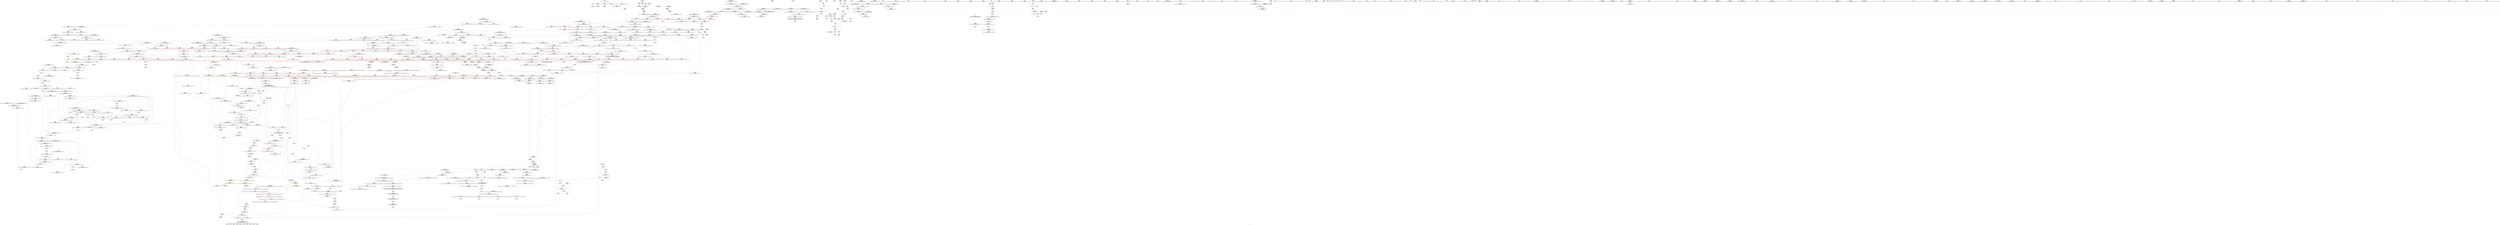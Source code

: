 digraph "SVFG" {
	label="SVFG";

	Node0x561ed6038dc0 [shape=record,color=grey,label="{NodeID: 0\nNullPtr}"];
	Node0x561ed6038dc0 -> Node0x561ed6094220[style=solid];
	Node0x561ed6038dc0 -> Node0x561ed60b3090[style=solid];
	Node0x561ed609bb30 [shape=record,color=red,label="{NodeID: 443\n710\<--688\n\<--__len.addr\n_ZSt13__adjust_heapIPiliN9__gnu_cxx5__ops15_Iter_less_iterEEvT_T0_S5_T1_T2_\n}"];
	Node0x561ed609bb30 -> Node0x561ed60d2ec0[style=solid];
	Node0x561ed608f590 [shape=record,color=green,label="{NodeID: 111\n548\<--549\n__comp.addr\<--__comp.addr_field_insensitive\n_ZSt11__make_heapIPiN9__gnu_cxx5__ops15_Iter_less_iterEEvT_S4_RT0_\n}"];
	Node0x561ed608f590 -> Node0x561ed6099d20[style=solid];
	Node0x561ed608f590 -> Node0x561ed60b5620[style=solid];
	Node0x561ed618dc90 [shape=record,color=black,label="{NodeID: 1661\n893 = PHI(448, )\n3rd arg _ZSt22__move_median_to_firstIPiN9__gnu_cxx5__ops15_Iter_less_iterEEvT_S4_S4_S4_T0_ }"];
	Node0x561ed618dc90 -> Node0x561ed60b7b80[style=solid];
	Node0x561ed60b13f0 [shape=record,color=red,label="{NodeID: 554\n1208\<--1183\n\<--__last.addr\n_ZSt25__unguarded_linear_insertIPiN9__gnu_cxx5__ops14_Val_less_iterEEvT_T0_\n}"];
	Node0x561ed60b13f0 -> Node0x561ed60b9580[style=solid];
	Node0x561ed6094420 [shape=record,color=black,label="{NodeID: 222\n46\<--74\nmain_ret\<--\nmain\n}"];
	Node0x561ed60b6e80 [shape=record,color=blue,label="{NodeID: 665\n809\<--804\n__first.addr\<--__first\n_ZSt11__push_heapIPiliN9__gnu_cxx5__ops14_Iter_less_valEEvT_T0_S5_T1_RT2_\n}"];
	Node0x561ed60b6e80 -> Node0x561ed60aca00[style=dashed];
	Node0x561ed60b6e80 -> Node0x561ed60acad0[style=dashed];
	Node0x561ed60b6e80 -> Node0x561ed60acba0[style=dashed];
	Node0x561ed60b6e80 -> Node0x561ed60acc70[style=dashed];
	Node0x561ed60a2030 [shape=record,color=red,label="{NodeID: 333\n132\<--71\n\<--x\nmain\n}"];
	Node0x561ed60a2030 -> Node0x561ed60d1b40[style=solid];
	Node0x561ed60d5a40 [shape=record,color=grey,label="{NodeID: 1108\n578 = Binary(577, 254, )\n}"];
	Node0x561ed60d5a40 -> Node0x561ed60d58c0[style=solid];
	Node0x561ed608be40 [shape=record,color=green,label="{NodeID: 1\n7\<--1\n__dso_handle\<--dummyObj\nGlob }"];
	Node0x561ed609bc00 [shape=record,color=red,label="{NodeID: 444\n744\<--688\n\<--__len.addr\n_ZSt13__adjust_heapIPiliN9__gnu_cxx5__ops15_Iter_less_iterEEvT_T0_S5_T1_T2_\n}"];
	Node0x561ed609bc00 -> Node0x561ed60d4fc0[style=solid];
	Node0x561ed608f660 [shape=record,color=green,label="{NodeID: 112\n550\<--551\n__len\<--__len_field_insensitive\n_ZSt11__make_heapIPiN9__gnu_cxx5__ops15_Iter_less_iterEEvT_S4_RT0_\n}"];
	Node0x561ed608f660 -> Node0x561ed6099df0[style=solid];
	Node0x561ed608f660 -> Node0x561ed6099ec0[style=solid];
	Node0x561ed608f660 -> Node0x561ed60b56f0[style=solid];
	Node0x561ed618dda0 [shape=record,color=black,label="{NodeID: 1662\n1253 = PHI(1168, 1172, )\n0th arg _ZSt12__miter_baseIPiET_S1_ }"];
	Node0x561ed618dda0 -> Node0x561ed60b9b30[style=solid];
	Node0x561ed60b14c0 [shape=record,color=red,label="{NodeID: 555\n1218\<--1183\n\<--__last.addr\n_ZSt25__unguarded_linear_insertIPiN9__gnu_cxx5__ops14_Val_less_iterEEvT_T0_\n}"];
	Node0x561ed60b14c0 -> Node0x561ed60b97f0[style=solid];
	Node0x561ed60944f0 [shape=record,color=black,label="{NodeID: 223\n95\<--94\nidxprom\<--\nmain\n}"];
	Node0x561ed60b6f50 [shape=record,color=blue,label="{NodeID: 666\n811\<--805\n__holeIndex.addr\<--__holeIndex\n_ZSt11__push_heapIPiliN9__gnu_cxx5__ops14_Iter_less_valEEvT_T0_S5_T1_RT2_\n}"];
	Node0x561ed60b6f50 -> Node0x561ed60acd40[style=dashed];
	Node0x561ed60b6f50 -> Node0x561ed6109a00[style=dashed];
	Node0x561ed60a2100 [shape=record,color=red,label="{NodeID: 334\n129\<--128\n\<--arrayidx12\nmain\n}"];
	Node0x561ed60a2100 -> Node0x561ed6094830[style=solid];
	Node0x561ed60d5bc0 [shape=record,color=grey,label="{NodeID: 1109\n575 = Binary(574, 249, )\n}"];
	Node0x561ed60d5bc0 -> Node0x561ed60b56f0[style=solid];
	Node0x561ed608bed0 [shape=record,color=green,label="{NodeID: 2\n8\<--1\n.str\<--dummyObj\nGlob }"];
	Node0x561ed60bd7f0 [shape=record,color=yellow,style=double,label="{NodeID: 1552\n12V_4 = CSCHI(MR_12V_2)\npts\{60 \}\nCS[]|{<s0>19}}"];
	Node0x561ed60bd7f0:s0 -> Node0x561ed6113000[style=dashed,color=red];
	Node0x561ed609bcd0 [shape=record,color=red,label="{NodeID: 445\n749\<--688\n\<--__len.addr\n_ZSt13__adjust_heapIPiliN9__gnu_cxx5__ops15_Iter_less_iterEEvT_T0_S5_T1_T2_\n}"];
	Node0x561ed609bcd0 -> Node0x561ed60d52c0[style=solid];
	Node0x561ed608f730 [shape=record,color=green,label="{NodeID: 113\n552\<--553\n__parent\<--__parent_field_insensitive\n_ZSt11__make_heapIPiN9__gnu_cxx5__ops15_Iter_less_iterEEvT_S4_RT0_\n}"];
	Node0x561ed608f730 -> Node0x561ed6099f90[style=solid];
	Node0x561ed608f730 -> Node0x561ed609a060[style=solid];
	Node0x561ed608f730 -> Node0x561ed609a130[style=solid];
	Node0x561ed608f730 -> Node0x561ed609a200[style=solid];
	Node0x561ed608f730 -> Node0x561ed60b57c0[style=solid];
	Node0x561ed608f730 -> Node0x561ed60b5960[style=solid];
	Node0x561ed618def0 [shape=record,color=black,label="{NodeID: 1663\n1025 = PHI(1018, )\n0th arg _ZSt4swapIiENSt9enable_ifIXsr6__and_ISt6__not_ISt15__is_tuple_likeIT_EESt21is_move_constructibleIS3_ESt18is_move_assignableIS3_EEE5valueEvE4typeERS3_SC_ }"];
	Node0x561ed618def0 -> Node0x561ed60b83a0[style=solid];
	Node0x561ed60b1590 [shape=record,color=red,label="{NodeID: 556\n1196\<--1187\n\<--__next\n_ZSt25__unguarded_linear_insertIPiN9__gnu_cxx5__ops14_Val_less_iterEEvT_T0_\n}"];
	Node0x561ed60b1590 -> Node0x561ed609ffb0[style=solid];
	Node0x561ed60945c0 [shape=record,color=black,label="{NodeID: 224\n107\<--106\nidx.ext\<--\nmain\n}"];
	Node0x561ed60b7020 [shape=record,color=blue,label="{NodeID: 667\n813\<--806\n__topIndex.addr\<--__topIndex\n_ZSt11__push_heapIPiliN9__gnu_cxx5__ops14_Iter_less_valEEvT_T0_S5_T1_RT2_\n}"];
	Node0x561ed60b7020 -> Node0x561ed60ad150[style=dashed];
	Node0x561ed60a21d0 [shape=record,color=red,label="{NodeID: 335\n199\<--189\n\<--__first.addr\n_ZSt4sortIPiEvT_S1_\n|{<s0>13}}"];
	Node0x561ed60a21d0:s0 -> Node0x561ed618b7d0[style=solid,color=red];
	Node0x561ed60a89f0 [shape=record,color=grey,label="{NodeID: 1110\n574 = Binary(572, 573, )\n}"];
	Node0x561ed60a89f0 -> Node0x561ed60d5bc0[style=solid];
	Node0x561ed608c180 [shape=record,color=green,label="{NodeID: 3\n10\<--1\n.str.1\<--dummyObj\nGlob }"];
	Node0x561ed609bda0 [shape=record,color=red,label="{NodeID: 446\n780\<--692\n\<--__topIndex\n_ZSt13__adjust_heapIPiliN9__gnu_cxx5__ops15_Iter_less_iterEEvT_T0_S5_T1_T2_\n|{<s0>45}}"];
	Node0x561ed609bda0:s0 -> Node0x561ed61915c0[style=solid,color=red];
	Node0x561ed608f800 [shape=record,color=green,label="{NodeID: 114\n554\<--555\n__value\<--__value_field_insensitive\n_ZSt11__make_heapIPiN9__gnu_cxx5__ops15_Iter_less_iterEEvT_S4_RT0_\n|{|<s1>33}}"];
	Node0x561ed608f800 -> Node0x561ed60b5890[style=solid];
	Node0x561ed608f800:s1 -> Node0x561ed618c590[style=solid,color=red];
	Node0x561ed618e000 [shape=record,color=black,label="{NodeID: 1664\n1026 = PHI(1019, )\n1st arg _ZSt4swapIiENSt9enable_ifIXsr6__and_ISt6__not_ISt15__is_tuple_likeIT_EESt21is_move_constructibleIS3_ESt18is_move_assignableIS3_EEE5valueEvE4typeERS3_SC_ }"];
	Node0x561ed618e000 -> Node0x561ed60b8470[style=solid];
	Node0x561ed60b1660 [shape=record,color=red,label="{NodeID: 557\n1200\<--1187\n\<--__next\n_ZSt25__unguarded_linear_insertIPiN9__gnu_cxx5__ops14_Val_less_iterEEvT_T0_\n|{<s0>79}}"];
	Node0x561ed60b1660:s0 -> Node0x561ed618d6c0[style=solid,color=red];
	Node0x561ed6094690 [shape=record,color=black,label="{NodeID: 225\n117\<--116\nconv\<--\nmain\n}"];
	Node0x561ed6094690 -> Node0x561ed60b3670[style=solid];
	Node0x561ed60b70f0 [shape=record,color=blue,label="{NodeID: 668\n815\<--807\n__value.addr\<--__value\n_ZSt11__push_heapIPiliN9__gnu_cxx5__ops14_Iter_less_valEEvT_T0_S5_T1_RT2_\n|{|<s2>46}}"];
	Node0x561ed60b70f0 -> Node0x561ed60ad560[style=dashed];
	Node0x561ed60b70f0 -> Node0x561ed60ad630[style=dashed];
	Node0x561ed60b70f0:s2 -> Node0x561ed61231c0[style=dashed,color=red];
	Node0x561ed60a22a0 [shape=record,color=red,label="{NodeID: 336\n200\<--191\n\<--__last.addr\n_ZSt4sortIPiEvT_S1_\n|{<s0>13}}"];
	Node0x561ed60a22a0:s0 -> Node0x561ed618b910[style=solid,color=red];
	Node0x561ed60a8b70 [shape=record,color=grey,label="{NodeID: 1111\n526 = Binary(524, 525, )\n}"];
	Node0x561ed60a8b70 -> Node0x561ed60a8cf0[style=solid];
	Node0x561ed608c210 [shape=record,color=green,label="{NodeID: 4\n12\<--1\n_ZSt4cout\<--dummyObj\nGlob }"];
	Node0x561ed60bdab0 [shape=record,color=yellow,style=double,label="{NodeID: 1554\n12V_2 = CSCHI(MR_12V_1)\npts\{60 \}\nCS[]|{<s0>22}}"];
	Node0x561ed60bdab0:s0 -> Node0x561ed610a900[style=dashed,color=red];
	Node0x561ed609be70 [shape=record,color=red,label="{NodeID: 447\n709\<--694\n\<--__secondChild\n_ZSt13__adjust_heapIPiliN9__gnu_cxx5__ops15_Iter_less_iterEEvT_T0_S5_T1_T2_\n}"];
	Node0x561ed609be70 -> Node0x561ed60a9bf0[style=solid];
	Node0x561ed6094a70 [shape=record,color=green,label="{NodeID: 115\n556\<--557\nagg.tmp\<--agg.tmp_field_insensitive\n_ZSt11__make_heapIPiN9__gnu_cxx5__ops15_Iter_less_iterEEvT_S4_RT0_\n}"];
	Node0x561ed618e110 [shape=record,color=black,label="{NodeID: 1665\n330 = PHI(248, )\n0th arg _ZSt4__lgl }"];
	Node0x561ed618e110 -> Node0x561ed60b45e0[style=solid];
	Node0x561ed60b1730 [shape=record,color=red,label="{NodeID: 558\n1205\<--1187\n\<--__next\n_ZSt25__unguarded_linear_insertIPiN9__gnu_cxx5__ops14_Val_less_iterEEvT_T0_\n|{<s0>80}}"];
	Node0x561ed60b1730:s0 -> Node0x561ed618c590[style=solid,color=red];
	Node0x561ed6094760 [shape=record,color=black,label="{NodeID: 226\n127\<--126\nidxprom11\<--\nmain\n}"];
	Node0x561ed60b71c0 [shape=record,color=blue,label="{NodeID: 669\n817\<--808\n__comp.addr\<--__comp\n_ZSt11__push_heapIPiliN9__gnu_cxx5__ops14_Iter_less_valEEvT_T0_S5_T1_RT2_\n}"];
	Node0x561ed60b71c0 -> Node0x561ed60ad220[style=dashed];
	Node0x561ed60a2370 [shape=record,color=red,label="{NodeID: 337\n237\<--227\n\<--__first.addr\n_ZSt6__sortIPiN9__gnu_cxx5__ops15_Iter_less_iterEEvT_S4_T0_\n}"];
	Node0x561ed60a2370 -> Node0x561ed60aa370[style=solid];
	Node0x561ed60a8cf0 [shape=record,color=grey,label="{NodeID: 1112\n527 = Binary(526, 249, )\n}"];
	Node0x561ed60a8cf0 -> Node0x561ed60aadf0[style=solid];
	Node0x561ed608c2a0 [shape=record,color=green,label="{NodeID: 5\n13\<--1\n.str.2\<--dummyObj\nGlob }"];
	Node0x561ed609bf40 [shape=record,color=red,label="{NodeID: 448\n715\<--694\n\<--__secondChild\n_ZSt13__adjust_heapIPiliN9__gnu_cxx5__ops15_Iter_less_iterEEvT_T0_S5_T1_T2_\n}"];
	Node0x561ed609bf40 -> Node0x561ed60d3340[style=solid];
	Node0x561ed6094b40 [shape=record,color=green,label="{NodeID: 116\n586\<--587\n_ZSt4moveIRiEONSt16remove_referenceIT_E4typeEOS2_\<--_ZSt4moveIRiEONSt16remove_referenceIT_E4typeEOS2__field_insensitive\n}"];
	Node0x561ed618e220 [shape=record,color=black,label="{NodeID: 1666\n629 = PHI(495, 533, )\n0th arg _ZSt10__pop_heapIPiN9__gnu_cxx5__ops15_Iter_less_iterEEvT_S4_S4_RT0_ }"];
	Node0x561ed618e220 -> Node0x561ed60b5ca0[style=solid];
	Node0x561ed60b1800 [shape=record,color=red,label="{NodeID: 559\n1210\<--1187\n\<--__next\n_ZSt25__unguarded_linear_insertIPiN9__gnu_cxx5__ops14_Val_less_iterEEvT_T0_\n}"];
	Node0x561ed60b1800 -> Node0x561ed60b9650[style=solid];
	Node0x561ed6094830 [shape=record,color=black,label="{NodeID: 227\n130\<--129\nconv13\<--\nmain\n}"];
	Node0x561ed6094830 -> Node0x561ed60b3810[style=solid];
	Node0x561ed60b7290 [shape=record,color=blue,label="{NodeID: 670\n819\<--828\n__parent\<--div\n_ZSt11__push_heapIPiliN9__gnu_cxx5__ops14_Iter_less_valEEvT_T0_S5_T1_RT2_\n}"];
	Node0x561ed60b7290 -> Node0x561ed6109f00[style=dashed];
	Node0x561ed60a2440 [shape=record,color=red,label="{NodeID: 338\n241\<--227\n\<--__first.addr\n_ZSt6__sortIPiN9__gnu_cxx5__ops15_Iter_less_iterEEvT_S4_T0_\n|{<s0>15}}"];
	Node0x561ed60a2440:s0 -> Node0x561ed618f520[style=solid,color=red];
	Node0x561ed60a8e70 [shape=record,color=grey,label="{NodeID: 1113\n297 = Binary(295, 296, )\n}"];
	Node0x561ed60a8e70 -> Node0x561ed60a8ff0[style=solid];
	Node0x561ed608c330 [shape=record,color=green,label="{NodeID: 6\n15\<--1\n.str.3\<--dummyObj\nGlob }"];
	Node0x561ed609c010 [shape=record,color=red,label="{NodeID: 449\n720\<--694\n\<--__secondChild\n_ZSt13__adjust_heapIPiliN9__gnu_cxx5__ops15_Iter_less_iterEEvT_T0_S5_T1_T2_\n}"];
	Node0x561ed6094c40 [shape=record,color=green,label="{NodeID: 117\n597\<--598\n_ZSt13__adjust_heapIPiliN9__gnu_cxx5__ops15_Iter_less_iterEEvT_T0_S5_T1_T2_\<--_ZSt13__adjust_heapIPiliN9__gnu_cxx5__ops15_Iter_less_iterEEvT_T0_S5_T1_T2__field_insensitive\n}"];
	Node0x561ed618e370 [shape=record,color=black,label="{NodeID: 1667\n630 = PHI(496, 534, )\n1st arg _ZSt10__pop_heapIPiN9__gnu_cxx5__ops15_Iter_less_iterEEvT_S4_S4_RT0_ }"];
	Node0x561ed618e370 -> Node0x561ed60b5d70[style=solid];
	Node0x561ed60b18d0 [shape=record,color=red,label="{NodeID: 560\n1212\<--1187\n\<--__next\n_ZSt25__unguarded_linear_insertIPiN9__gnu_cxx5__ops14_Val_less_iterEEvT_T0_\n}"];
	Node0x561ed60b18d0 -> Node0x561ed60a0080[style=solid];
	Node0x561ed6094900 [shape=record,color=black,label="{NodeID: 228\n149\<--148\nconv15\<--\nmain\n}"];
	Node0x561ed6094900 -> Node0x561ed60b3b50[style=solid];
	Node0x561ed60b7360 [shape=record,color=blue,label="{NodeID: 671\n853\<--850\nadd.ptr3\<--\n_ZSt11__push_heapIPiliN9__gnu_cxx5__ops14_Iter_less_valEEvT_T0_S5_T1_RT2_\n}"];
	Node0x561ed60b7360 -> Node0x561ed6109500[style=dashed];
	Node0x561ed60a2510 [shape=record,color=red,label="{NodeID: 339\n244\<--227\n\<--__first.addr\n_ZSt6__sortIPiN9__gnu_cxx5__ops15_Iter_less_iterEEvT_S4_T0_\n}"];
	Node0x561ed60a2510 -> Node0x561ed609cbf0[style=solid];
	Node0x561ed60a8ff0 [shape=record,color=grey,label="{NodeID: 1114\n298 = Binary(297, 249, )\n}"];
	Node0x561ed60a8ff0 -> Node0x561ed60ab0f0[style=solid];
	Node0x561ed608cb70 [shape=record,color=green,label="{NodeID: 7\n18\<--1\n\<--dummyObj\nCan only get source location for instruction, argument, global var or function.}"];
	Node0x561ed609c0e0 [shape=record,color=red,label="{NodeID: 450\n723\<--694\n\<--__secondChild\n_ZSt13__adjust_heapIPiliN9__gnu_cxx5__ops15_Iter_less_iterEEvT_T0_S5_T1_T2_\n}"];
	Node0x561ed609c0e0 -> Node0x561ed60d55c0[style=solid];
	Node0x561ed611db00 [shape=record,color=yellow,style=double,label="{NodeID: 1225\n223V_1 = ENCHI(MR_223V_0)\npts\{555 642 691 816 1032 1064 \}\nFun[_ZSt25__unguarded_linear_insertIPiN9__gnu_cxx5__ops14_Val_less_iterEEvT_T0_]}"];
	Node0x561ed611db00 -> Node0x561ed60b19a0[style=dashed];
	Node0x561ed611db00 -> Node0x561ed60b1a70[style=dashed];
	Node0x561ed611db00 -> Node0x561ed60b1b40[style=dashed];
	Node0x561ed6094d40 [shape=record,color=green,label="{NodeID: 118\n612\<--613\nthis.addr\<--this.addr_field_insensitive\n_ZNK9__gnu_cxx5__ops15_Iter_less_iterclIPiS3_EEbT_T0_\n}"];
	Node0x561ed6094d40 -> Node0x561ed609a470[style=solid];
	Node0x561ed6094d40 -> Node0x561ed60b5a30[style=solid];
	Node0x561ed618e4c0 [shape=record,color=black,label="{NodeID: 1668\n631 = PHI(497, 535, )\n2nd arg _ZSt10__pop_heapIPiN9__gnu_cxx5__ops15_Iter_less_iterEEvT_S4_S4_RT0_ }"];
	Node0x561ed618e4c0 -> Node0x561ed60b5e40[style=solid];
	Node0x561ed60b19a0 [shape=record,color=red,label="{NodeID: 561\n1192\<--1191\n\<--call\n_ZSt25__unguarded_linear_insertIPiN9__gnu_cxx5__ops14_Val_less_iterEEvT_T0_\n}"];
	Node0x561ed60b19a0 -> Node0x561ed60b9310[style=solid];
	Node0x561ed609cb60 [shape=record,color=black,label="{NodeID: 229\n245\<--243\nsub.ptr.lhs.cast\<--\n_ZSt6__sortIPiN9__gnu_cxx5__ops15_Iter_less_iterEEvT_S4_T0_\n}"];
	Node0x561ed609cb60 -> Node0x561ed60d4840[style=solid];
	Node0x561ed60b7430 [shape=record,color=blue,label="{NodeID: 672\n811\<--855\n__holeIndex.addr\<--\n_ZSt11__push_heapIPiliN9__gnu_cxx5__ops14_Iter_less_valEEvT_T0_S5_T1_RT2_\n}"];
	Node0x561ed60b7430 -> Node0x561ed60acfb0[style=dashed];
	Node0x561ed60b7430 -> Node0x561ed6109a00[style=dashed];
	Node0x561ed60a25e0 [shape=record,color=red,label="{NodeID: 340\n258\<--227\n\<--__first.addr\n_ZSt6__sortIPiN9__gnu_cxx5__ops15_Iter_less_iterEEvT_S4_T0_\n|{<s0>16}}"];
	Node0x561ed60a25e0:s0 -> Node0x561ed6191180[style=solid,color=red];
	Node0x561ed60a9170 [shape=record,color=grey,label="{NodeID: 1115\n143 = cmp(142, 113, )\n}"];
	Node0x561ed608cc00 [shape=record,color=green,label="{NodeID: 8\n74\<--1\n\<--dummyObj\nCan only get source location for instruction, argument, global var or function.}"];
	Node0x561ed60be030 [shape=record,color=yellow,style=double,label="{NodeID: 1558\n12V_2 = CSCHI(MR_12V_1)\npts\{60 \}\nCS[]|{<s0>27}}"];
	Node0x561ed60be030:s0 -> Node0x561ed6117c20[style=dashed,color=red];
	Node0x561ed609c1b0 [shape=record,color=red,label="{NodeID: 451\n728\<--694\n\<--__secondChild\n_ZSt13__adjust_heapIPiliN9__gnu_cxx5__ops15_Iter_less_iterEEvT_T0_S5_T1_T2_\n}"];
	Node0x561ed609c1b0 -> Node0x561ed60d3ac0[style=solid];
	Node0x561ed6094e10 [shape=record,color=green,label="{NodeID: 119\n614\<--615\n__it1.addr\<--__it1.addr_field_insensitive\n_ZNK9__gnu_cxx5__ops15_Iter_less_iterclIPiS3_EEbT_T0_\n}"];
	Node0x561ed6094e10 -> Node0x561ed609a540[style=solid];
	Node0x561ed6094e10 -> Node0x561ed60b5b00[style=solid];
	Node0x561ed618e610 [shape=record,color=black,label="{NodeID: 1669\n632 = PHI(464, 536, )\n3rd arg _ZSt10__pop_heapIPiN9__gnu_cxx5__ops15_Iter_less_iterEEvT_S4_S4_RT0_ }"];
	Node0x561ed618e610 -> Node0x561ed60b5f10[style=solid];
	Node0x561ed60b1a70 [shape=record,color=red,label="{NodeID: 562\n1207\<--1206\n\<--call2\n_ZSt25__unguarded_linear_insertIPiN9__gnu_cxx5__ops14_Val_less_iterEEvT_T0_\n}"];
	Node0x561ed60b1a70 -> Node0x561ed60b9580[style=solid];
	Node0x561ed61244e0 [shape=record,color=yellow,style=double,label="{NodeID: 1337\n151V_1 = ENCHI(MR_151V_0)\npts\{555 642 691 1032 1064 1186 \}\nFun[_ZSt11__push_heapIPiliN9__gnu_cxx5__ops14_Iter_less_valEEvT_T0_S5_T1_RT2_]}"];
	Node0x561ed61244e0 -> Node0x561ed60ad560[style=dashed];
	Node0x561ed61244e0 -> Node0x561ed60ad630[style=dashed];
	Node0x561ed609cbf0 [shape=record,color=black,label="{NodeID: 230\n246\<--244\nsub.ptr.rhs.cast\<--\n_ZSt6__sortIPiN9__gnu_cxx5__ops15_Iter_less_iterEEvT_S4_T0_\n}"];
	Node0x561ed609cbf0 -> Node0x561ed60d4840[style=solid];
	Node0x561ed60b7500 [shape=record,color=blue,label="{NodeID: 673\n819\<--859\n__parent\<--div5\n_ZSt11__push_heapIPiliN9__gnu_cxx5__ops14_Iter_less_valEEvT_T0_S5_T1_RT2_\n}"];
	Node0x561ed60b7500 -> Node0x561ed6109f00[style=dashed];
	Node0x561ed60a26b0 [shape=record,color=red,label="{NodeID: 341\n238\<--229\n\<--__last.addr\n_ZSt6__sortIPiN9__gnu_cxx5__ops15_Iter_less_iterEEvT_S4_T0_\n}"];
	Node0x561ed60a26b0 -> Node0x561ed60aa370[style=solid];
	Node0x561ed60a92f0 [shape=record,color=grey,label="{NodeID: 1116\n367 = cmp(366, 300, )\n}"];
	Node0x561ed608cc90 [shape=record,color=green,label="{NodeID: 9\n80\<--1\n\<--dummyObj\nCan only get source location for instruction, argument, global var or function.}"];
	Node0x561ed60be190 [shape=record,color=yellow,style=double,label="{NodeID: 1559\n12V_3 = CSCHI(MR_12V_2)\npts\{60 \}\nCS[]|{<s0>18}}"];
	Node0x561ed60be190:s0 -> Node0x561ed60bd7f0[style=dashed,color=blue];
	Node0x561ed609c280 [shape=record,color=red,label="{NodeID: 452\n733\<--694\n\<--__secondChild\n_ZSt13__adjust_heapIPiliN9__gnu_cxx5__ops15_Iter_less_iterEEvT_T0_S5_T1_T2_\n}"];
	Node0x561ed611dd80 [shape=record,color=yellow,style=double,label="{NodeID: 1227\n12V_1 = ENCHI(MR_12V_0)\npts\{60 \}\nFun[_ZSt27__unguarded_partition_pivotIPiN9__gnu_cxx5__ops15_Iter_less_iterEET_S4_S4_T0_]|{<s0>26}}"];
	Node0x561ed611dd80:s0 -> Node0x561ed6120070[style=dashed,color=red];
	Node0x561ed6094ee0 [shape=record,color=green,label="{NodeID: 120\n616\<--617\n__it2.addr\<--__it2.addr_field_insensitive\n_ZNK9__gnu_cxx5__ops15_Iter_less_iterclIPiS3_EEbT_T0_\n}"];
	Node0x561ed6094ee0 -> Node0x561ed609a610[style=solid];
	Node0x561ed6094ee0 -> Node0x561ed60b5bd0[style=solid];
	Node0x561ed618e760 [shape=record,color=black,label="{NodeID: 1670\n1121 = PHI(376, )\n0th arg _ZSt26__unguarded_insertion_sortIPiN9__gnu_cxx5__ops15_Iter_less_iterEEvT_S4_T0_ }"];
	Node0x561ed618e760 -> Node0x561ed60b8c90[style=solid];
	Node0x561ed60b1b40 [shape=record,color=red,label="{NodeID: 563\n1217\<--1216\n\<--call4\n_ZSt25__unguarded_linear_insertIPiN9__gnu_cxx5__ops14_Val_less_iterEEvT_T0_\n}"];
	Node0x561ed60b1b40 -> Node0x561ed60b97f0[style=solid];
	Node0x561ed609ccc0 [shape=record,color=black,label="{NodeID: 231\n295\<--293\nsub.ptr.lhs.cast\<--\n_ZSt16__introsort_loopIPilN9__gnu_cxx5__ops15_Iter_less_iterEEvT_S4_T0_T1_\n}"];
	Node0x561ed609ccc0 -> Node0x561ed60a8e70[style=solid];
	Node0x561ed60b75d0 [shape=record,color=blue,label="{NodeID: 674\n866\<--863\nadd.ptr7\<--\n_ZSt11__push_heapIPiliN9__gnu_cxx5__ops14_Iter_less_valEEvT_T0_S5_T1_RT2_\n|{<s0>45}}"];
	Node0x561ed60b75d0:s0 -> Node0x561ed60bccf0[style=dashed,color=blue];
	Node0x561ed60a2780 [shape=record,color=red,label="{NodeID: 342\n242\<--229\n\<--__last.addr\n_ZSt6__sortIPiN9__gnu_cxx5__ops15_Iter_less_iterEEvT_S4_T0_\n|{<s0>15}}"];
	Node0x561ed60a2780:s0 -> Node0x561ed618f670[style=solid,color=red];
	Node0x561ed60a9470 [shape=record,color=grey,label="{NodeID: 1117\n92 = cmp(90, 91, )\n}"];
	Node0x561ed608cd20 [shape=record,color=green,label="{NodeID: 10\n113\<--1\n\<--dummyObj\nCan only get source location for instruction, argument, global var or function.|{<s0>38}}"];
	Node0x561ed608cd20:s0 -> Node0x561ed618f130[style=solid,color=red];
	Node0x561ed609c350 [shape=record,color=red,label="{NodeID: 453\n741\<--694\n\<--__secondChild\n_ZSt13__adjust_heapIPiliN9__gnu_cxx5__ops15_Iter_less_iterEEvT_T0_S5_T1_T2_\n}"];
	Node0x561ed609c350 -> Node0x561ed60b69a0[style=solid];
	Node0x561ed6094fb0 [shape=record,color=green,label="{NodeID: 121\n633\<--634\n__first.addr\<--__first.addr_field_insensitive\n_ZSt10__pop_heapIPiN9__gnu_cxx5__ops15_Iter_less_iterEEvT_S4_S4_RT0_\n}"];
	Node0x561ed6094fb0 -> Node0x561ed609a880[style=solid];
	Node0x561ed6094fb0 -> Node0x561ed609a950[style=solid];
	Node0x561ed6094fb0 -> Node0x561ed609aa20[style=solid];
	Node0x561ed6094fb0 -> Node0x561ed60b5ca0[style=solid];
	Node0x561ed618e870 [shape=record,color=black,label="{NodeID: 1671\n1122 = PHI(377, )\n1st arg _ZSt26__unguarded_insertion_sortIPiN9__gnu_cxx5__ops15_Iter_less_iterEEvT_S4_T0_ }"];
	Node0x561ed618e870 -> Node0x561ed60b8d60[style=solid];
	Node0x561ed60b1c10 [shape=record,color=red,label="{NodeID: 564\n1240\<--1231\n\<--__first.addr\n_ZSt23__copy_move_backward_a2ILb1EPiS0_ET1_T0_S2_S1_\n|{<s0>82}}"];
	Node0x561ed60b1c10:s0 -> Node0x561ed618d7d0[style=solid,color=red];
	Node0x561ed609cd90 [shape=record,color=black,label="{NodeID: 232\n296\<--294\nsub.ptr.rhs.cast\<--\n_ZSt16__introsort_loopIPilN9__gnu_cxx5__ops15_Iter_less_iterEEvT_S4_T0_T1_\n}"];
	Node0x561ed609cd90 -> Node0x561ed60a8e70[style=solid];
	Node0x561ed60b76a0 [shape=record,color=blue,label="{NodeID: 675\n873\<--870\nthis.addr\<--this\n_ZNK9__gnu_cxx5__ops14_Iter_less_valclIPiiEEbT_RT0_\n}"];
	Node0x561ed60b76a0 -> Node0x561ed60ad700[style=dashed];
	Node0x561ed60a2850 [shape=record,color=red,label="{NodeID: 343\n243\<--229\n\<--__last.addr\n_ZSt6__sortIPiN9__gnu_cxx5__ops15_Iter_less_iterEEvT_S4_T0_\n}"];
	Node0x561ed60a2850 -> Node0x561ed609cb60[style=solid];
	Node0x561ed60a95f0 [shape=record,color=grey,label="{NodeID: 1118\n1144 = cmp(1142, 1143, )\n}"];
	Node0x561ed608ce20 [shape=record,color=green,label="{NodeID: 11\n115\<--1\n\<--dummyObj\nCan only get source location for instruction, argument, global var or function.}"];
	Node0x561ed609c420 [shape=record,color=red,label="{NodeID: 454\n748\<--694\n\<--__secondChild\n_ZSt13__adjust_heapIPiliN9__gnu_cxx5__ops15_Iter_less_iterEEvT_T0_S5_T1_T2_\n}"];
	Node0x561ed609c420 -> Node0x561ed60aa7f0[style=solid];
	Node0x561ed6095080 [shape=record,color=green,label="{NodeID: 122\n635\<--636\n__last.addr\<--__last.addr_field_insensitive\n_ZSt10__pop_heapIPiN9__gnu_cxx5__ops15_Iter_less_iterEEvT_S4_S4_RT0_\n}"];
	Node0x561ed6095080 -> Node0x561ed609aaf0[style=solid];
	Node0x561ed6095080 -> Node0x561ed60b5d70[style=solid];
	Node0x561ed618e980 [shape=record,color=black,label="{NodeID: 1672\n1228 = PHI(1169, )\n0th arg _ZSt23__copy_move_backward_a2ILb1EPiS0_ET1_T0_S2_S1_ }"];
	Node0x561ed618e980 -> Node0x561ed60b98c0[style=solid];
	Node0x561ed60b1ce0 [shape=record,color=red,label="{NodeID: 565\n1244\<--1233\n\<--__last.addr\n_ZSt23__copy_move_backward_a2ILb1EPiS0_ET1_T0_S2_S1_\n|{<s0>83}}"];
	Node0x561ed60b1ce0:s0 -> Node0x561ed618d7d0[style=solid,color=red];
	Node0x561ed6124840 [shape=record,color=yellow,style=double,label="{NodeID: 1340\n12V_1 = ENCHI(MR_12V_0)\npts\{60 \}\nFun[_ZSt4sortIPiEvT_S1_]|{<s0>13}}"];
	Node0x561ed6124840:s0 -> Node0x561ed611ebe0[style=dashed,color=red];
	Node0x561ed609ce60 [shape=record,color=black,label="{NodeID: 233\n339\<--335\ncast\<--\n_ZSt4__lgl\n}"];
	Node0x561ed60b7770 [shape=record,color=blue,label="{NodeID: 676\n875\<--871\n__it.addr\<--__it\n_ZNK9__gnu_cxx5__ops14_Iter_less_valclIPiiEEbT_RT0_\n}"];
	Node0x561ed60b7770 -> Node0x561ed60ad7d0[style=dashed];
	Node0x561ed60a2920 [shape=record,color=red,label="{NodeID: 344\n259\<--229\n\<--__last.addr\n_ZSt6__sortIPiN9__gnu_cxx5__ops15_Iter_less_iterEEvT_S4_T0_\n|{<s0>16}}"];
	Node0x561ed60a2920:s0 -> Node0x561ed6191290[style=solid,color=red];
	Node0x561ed60a9770 [shape=record,color=grey,label="{NodeID: 1119\n600 = cmp(599, 113, )\n}"];
	Node0x561ed608cf20 [shape=record,color=green,label="{NodeID: 12\n140\<--1\n\<--dummyObj\nCan only get source location for instruction, argument, global var or function.}"];
	Node0x561ed609c4f0 [shape=record,color=red,label="{NodeID: 455\n754\<--694\n\<--__secondChild\n_ZSt13__adjust_heapIPiliN9__gnu_cxx5__ops15_Iter_less_iterEEvT_T0_S5_T1_T2_\n}"];
	Node0x561ed609c4f0 -> Node0x561ed60d5140[style=solid];
	Node0x561ed6095150 [shape=record,color=green,label="{NodeID: 123\n637\<--638\n__result.addr\<--__result.addr_field_insensitive\n_ZSt10__pop_heapIPiN9__gnu_cxx5__ops15_Iter_less_iterEEvT_S4_S4_RT0_\n}"];
	Node0x561ed6095150 -> Node0x561ed609abc0[style=solid];
	Node0x561ed6095150 -> Node0x561ed609ac90[style=solid];
	Node0x561ed6095150 -> Node0x561ed60b5e40[style=solid];
	Node0x561ed618ea90 [shape=record,color=black,label="{NodeID: 1673\n1229 = PHI(1173, )\n1st arg _ZSt23__copy_move_backward_a2ILb1EPiS0_ET1_T0_S2_S1_ }"];
	Node0x561ed618ea90 -> Node0x561ed60b9990[style=solid];
	Node0x561ed60b1db0 [shape=record,color=red,label="{NodeID: 566\n1246\<--1235\n\<--__result.addr\n_ZSt23__copy_move_backward_a2ILb1EPiS0_ET1_T0_S2_S1_\n|{<s0>84}}"];
	Node0x561ed60b1db0:s0 -> Node0x561ed618d7d0[style=solid,color=red];
	Node0x561ed609cf30 [shape=record,color=black,label="{NodeID: 234\n340\<--335\nconv\<--\n_ZSt4__lgl\n}"];
	Node0x561ed609cf30 -> Node0x561ed60d1e40[style=solid];
	Node0x561ed60b7840 [shape=record,color=blue,label="{NodeID: 677\n877\<--872\n__val.addr\<--__val\n_ZNK9__gnu_cxx5__ops14_Iter_less_valclIPiiEEbT_RT0_\n}"];
	Node0x561ed60b7840 -> Node0x561ed60ad8a0[style=dashed];
	Node0x561ed60a29f0 [shape=record,color=red,label="{NodeID: 345\n294\<--275\n\<--__first.addr\n_ZSt16__introsort_loopIPilN9__gnu_cxx5__ops15_Iter_less_iterEEvT_S4_T0_T1_\n}"];
	Node0x561ed60a29f0 -> Node0x561ed609cd90[style=solid];
	Node0x561ed60a98f0 [shape=record,color=grey,label="{NodeID: 1120\n124 = cmp(123, 74, )\n}"];
	Node0x561ed608d020 [shape=record,color=green,label="{NodeID: 13\n155\<--1\n\<--dummyObj\nCan only get source location for instruction, argument, global var or function.}"];
	Node0x561ed609c5c0 [shape=record,color=red,label="{NodeID: 456\n759\<--694\n\<--__secondChild\n_ZSt13__adjust_heapIPiliN9__gnu_cxx5__ops15_Iter_less_iterEEvT_T0_S5_T1_T2_\n}"];
	Node0x561ed609c5c0 -> Node0x561ed60d4cc0[style=solid];
	Node0x561ed6095220 [shape=record,color=green,label="{NodeID: 124\n639\<--640\n__comp.addr\<--__comp.addr_field_insensitive\n_ZSt10__pop_heapIPiN9__gnu_cxx5__ops15_Iter_less_iterEEvT_S4_S4_RT0_\n}"];
	Node0x561ed6095220 -> Node0x561ed609ad60[style=solid];
	Node0x561ed6095220 -> Node0x561ed60b5f10[style=solid];
	Node0x561ed618eba0 [shape=record,color=black,label="{NodeID: 1674\n1230 = PHI(1174, )\n2nd arg _ZSt23__copy_move_backward_a2ILb1EPiS0_ET1_T0_S2_S1_ }"];
	Node0x561ed618eba0 -> Node0x561ed60b9a60[style=solid];
	Node0x561ed60b1e80 [shape=record,color=red,label="{NodeID: 567\n1257\<--1254\n\<--__it.addr\n_ZSt12__miter_baseIPiET_S1_\n}"];
	Node0x561ed60b1e80 -> Node0x561ed609e110[style=solid];
	Node0x561ed609d000 [shape=record,color=black,label="{NodeID: 235\n329\<--341\n_ZSt4__lgl_ret\<--sub\n_ZSt4__lgl\n|{<s0>14}}"];
	Node0x561ed609d000:s0 -> Node0x561ed61876e0[style=solid,color=blue];
	Node0x561ed60b7910 [shape=record,color=blue,label="{NodeID: 678\n896\<--890\n__result.addr\<--__result\n_ZSt22__move_median_to_firstIPiN9__gnu_cxx5__ops15_Iter_less_iterEEvT_S4_S4_S4_T0_\n}"];
	Node0x561ed60b7910 -> Node0x561ed60adb10[style=dashed];
	Node0x561ed60b7910 -> Node0x561ed60adbe0[style=dashed];
	Node0x561ed60b7910 -> Node0x561ed60adcb0[style=dashed];
	Node0x561ed60b7910 -> Node0x561ed60add80[style=dashed];
	Node0x561ed60b7910 -> Node0x561ed60ade50[style=dashed];
	Node0x561ed60b7910 -> Node0x561ed60adf20[style=dashed];
	Node0x561ed60a2ac0 [shape=record,color=red,label="{NodeID: 346\n305\<--275\n\<--__first.addr\n_ZSt16__introsort_loopIPilN9__gnu_cxx5__ops15_Iter_less_iterEEvT_S4_T0_T1_\n|{<s0>17}}"];
	Node0x561ed60a2ac0:s0 -> Node0x561ed618ba50[style=solid,color=red];
	Node0x561ed60a9a70 [shape=record,color=grey,label="{NodeID: 1121\n887 = cmp(884, 886, )\n}"];
	Node0x561ed60a9a70 -> Node0x561ed609ddd0[style=solid];
	Node0x561ed608d120 [shape=record,color=green,label="{NodeID: 14\n249\<--1\n\<--dummyObj\nCan only get source location for instruction, argument, global var or function.}"];
	Node0x561ed609c690 [shape=record,color=red,label="{NodeID: 457\n768\<--694\n\<--__secondChild\n_ZSt13__adjust_heapIPiliN9__gnu_cxx5__ops15_Iter_less_iterEEvT_T0_S5_T1_T2_\n}"];
	Node0x561ed609c690 -> Node0x561ed60d4e40[style=solid];
	Node0x561ed611e240 [shape=record,color=yellow,style=double,label="{NodeID: 1232\n4V_1 = ENCHI(MR_4V_0)\npts\{50 \}\nFun[main]}"];
	Node0x561ed611e240 -> Node0x561ed60a0f20[style=dashed];
	Node0x561ed60952f0 [shape=record,color=green,label="{NodeID: 125\n641\<--642\n__value\<--__value_field_insensitive\n_ZSt10__pop_heapIPiN9__gnu_cxx5__ops15_Iter_less_iterEEvT_S4_S4_RT0_\n|{|<s1>37}}"];
	Node0x561ed60952f0 -> Node0x561ed60b5fe0[style=solid];
	Node0x561ed60952f0:s1 -> Node0x561ed618c590[style=solid,color=red];
	Node0x561ed618ecb0 [shape=record,color=black,label="{NodeID: 1675\n1291 = PHI(1276, )\n0th arg _ZNSt20__copy_move_backwardILb1ELb1ESt26random_access_iterator_tagE13__copy_move_bIiEEPT_PKS3_S6_S4_ }"];
	Node0x561ed618ecb0 -> Node0x561ed60ba010[style=solid];
	Node0x561ed60b1f50 [shape=record,color=red,label="{NodeID: 568\n1276\<--1263\n\<--__first.addr\n_ZSt22__copy_move_backward_aILb1EPiS0_ET1_T0_S2_S1_\n|{<s0>86}}"];
	Node0x561ed60b1f50:s0 -> Node0x561ed618ecb0[style=solid,color=red];
	Node0x561ed609d0d0 [shape=record,color=black,label="{NodeID: 236\n363\<--361\nsub.ptr.lhs.cast\<--\n_ZSt22__final_insertion_sortIPiN9__gnu_cxx5__ops15_Iter_less_iterEEvT_S4_T0_\n}"];
	Node0x561ed609d0d0 -> Node0x561ed60d2440[style=solid];
	Node0x561ed60b79e0 [shape=record,color=blue,label="{NodeID: 679\n898\<--891\n__a.addr\<--__a\n_ZSt22__move_median_to_firstIPiN9__gnu_cxx5__ops15_Iter_less_iterEEvT_S4_S4_S4_T0_\n}"];
	Node0x561ed60b79e0 -> Node0x561ed60adff0[style=dashed];
	Node0x561ed60b79e0 -> Node0x561ed60ae0c0[style=dashed];
	Node0x561ed60b79e0 -> Node0x561ed60ae190[style=dashed];
	Node0x561ed60b79e0 -> Node0x561ed60ae260[style=dashed];
	Node0x561ed60b79e0 -> Node0x561ed60ae330[style=dashed];
	Node0x561ed60a2b90 [shape=record,color=red,label="{NodeID: 347\n315\<--275\n\<--__first.addr\n_ZSt16__introsort_loopIPilN9__gnu_cxx5__ops15_Iter_less_iterEEvT_S4_T0_T1_\n|{<s0>18}}"];
	Node0x561ed60a2b90:s0 -> Node0x561ed618b5b0[style=solid,color=red];
	Node0x561ed60a9bf0 [shape=record,color=grey,label="{NodeID: 1122\n713 = cmp(709, 712, )\n}"];
	Node0x561ed608d220 [shape=record,color=green,label="{NodeID: 15\n254\<--1\n\<--dummyObj\nCan only get source location for instruction, argument, global var or function.}"];
	Node0x561ed60be9d0 [shape=record,color=yellow,style=double,label="{NodeID: 1565\n12V_2 = CSCHI(MR_12V_1)\npts\{60 \}\nCS[]|{<s0>69|<s1>69}}"];
	Node0x561ed60be9d0:s0 -> Node0x561ed60b0b00[style=dashed,color=blue];
	Node0x561ed60be9d0:s1 -> Node0x561ed60b8af0[style=dashed,color=blue];
	Node0x561ed609c760 [shape=record,color=red,label="{NodeID: 458\n736\<--735\n\<--call4\n_ZSt13__adjust_heapIPiliN9__gnu_cxx5__ops15_Iter_less_iterEEvT_T0_S5_T1_T2_\n}"];
	Node0x561ed609c760 -> Node0x561ed60b68d0[style=solid];
	Node0x561ed60953c0 [shape=record,color=green,label="{NodeID: 126\n643\<--644\nagg.tmp\<--agg.tmp_field_insensitive\n_ZSt10__pop_heapIPiN9__gnu_cxx5__ops15_Iter_less_iterEEvT_S4_S4_RT0_\n}"];
	Node0x561ed618edc0 [shape=record,color=black,label="{NodeID: 1676\n1292 = PHI(1277, )\n1st arg _ZNSt20__copy_move_backwardILb1ELb1ESt26random_access_iterator_tagE13__copy_move_bIiEEPT_PKS3_S6_S4_ }"];
	Node0x561ed618edc0 -> Node0x561ed60ba0e0[style=solid];
	Node0x561ed60b2020 [shape=record,color=red,label="{NodeID: 569\n1277\<--1265\n\<--__last.addr\n_ZSt22__copy_move_backward_aILb1EPiS0_ET1_T0_S2_S1_\n|{<s0>86}}"];
	Node0x561ed60b2020:s0 -> Node0x561ed618edc0[style=solid,color=red];
	Node0x561ed609d1a0 [shape=record,color=black,label="{NodeID: 237\n364\<--362\nsub.ptr.rhs.cast\<--\n_ZSt22__final_insertion_sortIPiN9__gnu_cxx5__ops15_Iter_less_iterEEvT_S4_T0_\n}"];
	Node0x561ed609d1a0 -> Node0x561ed60d2440[style=solid];
	Node0x561ed60b7ab0 [shape=record,color=blue,label="{NodeID: 680\n900\<--892\n__b.addr\<--__b\n_ZSt22__move_median_to_firstIPiN9__gnu_cxx5__ops15_Iter_less_iterEEvT_S4_S4_S4_T0_\n}"];
	Node0x561ed60b7ab0 -> Node0x561ed60ae400[style=dashed];
	Node0x561ed60b7ab0 -> Node0x561ed60ae4d0[style=dashed];
	Node0x561ed60b7ab0 -> Node0x561ed60ae5a0[style=dashed];
	Node0x561ed60b7ab0 -> Node0x561ed60ae670[style=dashed];
	Node0x561ed60b7ab0 -> Node0x561ed60ae740[style=dashed];
	Node0x561ed60a2c60 [shape=record,color=red,label="{NodeID: 348\n293\<--277\n\<--__last.addr\n_ZSt16__introsort_loopIPilN9__gnu_cxx5__ops15_Iter_less_iterEEvT_S4_T0_T1_\n}"];
	Node0x561ed60a2c60 -> Node0x561ed609ccc0[style=solid];
	Node0x561ed60a9d70 [shape=record,color=grey,label="{NodeID: 1123\n1313 = cmp(1312, 113, )\n}"];
	Node0x561ed608d320 [shape=record,color=green,label="{NodeID: 16\n300\<--1\n\<--dummyObj\nCan only get source location for instruction, argument, global var or function.}"];
	Node0x561ed60beb30 [shape=record,color=yellow,style=double,label="{NodeID: 1566\n12V_3 = CSCHI(MR_12V_2)\npts\{60 \}\nCS[]|{<s0>30|<s1>31}}"];
	Node0x561ed60beb30:s0 -> Node0x561ed6117220[style=dashed,color=blue];
	Node0x561ed60beb30:s1 -> Node0x561ed6108100[style=dashed,color=blue];
	Node0x561ed609c830 [shape=record,color=red,label="{NodeID: 459\n763\<--762\n\<--call15\n_ZSt13__adjust_heapIPiliN9__gnu_cxx5__ops15_Iter_less_iterEEvT_T0_S5_T1_T2_\n}"];
	Node0x561ed609c830 -> Node0x561ed60b6b40[style=solid];
	Node0x561ed611e400 [shape=record,color=yellow,style=double,label="{NodeID: 1234\n8V_1 = ENCHI(MR_8V_0)\npts\{56 \}\nFun[main]}"];
	Node0x561ed611e400 -> Node0x561ed60a1260[style=dashed];
	Node0x561ed611e400 -> Node0x561ed60a1330[style=dashed];
	Node0x561ed6095490 [shape=record,color=green,label="{NodeID: 127\n672\<--673\n__t.addr\<--__t.addr_field_insensitive\n_ZSt4moveIRiEONSt16remove_referenceIT_E4typeEOS2_\n}"];
	Node0x561ed6095490 -> Node0x561ed609b0a0[style=solid];
	Node0x561ed6095490 -> Node0x561ed60b6180[style=solid];
	Node0x561ed618eed0 [shape=record,color=black,label="{NodeID: 1677\n1293 = PHI(1278, )\n2nd arg _ZNSt20__copy_move_backwardILb1ELb1ESt26random_access_iterator_tagE13__copy_move_bIiEEPT_PKS3_S6_S4_ }"];
	Node0x561ed618eed0 -> Node0x561ed60ba1b0[style=solid];
	Node0x561ed60b20f0 [shape=record,color=red,label="{NodeID: 570\n1278\<--1267\n\<--__result.addr\n_ZSt22__copy_move_backward_aILb1EPiS0_ET1_T0_S2_S1_\n|{<s0>86}}"];
	Node0x561ed60b20f0:s0 -> Node0x561ed618eed0[style=solid,color=red];
	Node0x561ed609d270 [shape=record,color=black,label="{NodeID: 238\n436\<--434\nsub.ptr.lhs.cast\<--\n_ZSt27__unguarded_partition_pivotIPiN9__gnu_cxx5__ops15_Iter_less_iterEET_S4_S4_T0_\n}"];
	Node0x561ed609d270 -> Node0x561ed60d3940[style=solid];
	Node0x561ed60b7b80 [shape=record,color=blue,label="{NodeID: 681\n902\<--893\n__c.addr\<--__c\n_ZSt22__move_median_to_firstIPiN9__gnu_cxx5__ops15_Iter_less_iterEEvT_S4_S4_S4_T0_\n}"];
	Node0x561ed60b7b80 -> Node0x561ed60ae810[style=dashed];
	Node0x561ed60b7b80 -> Node0x561ed60ae8e0[style=dashed];
	Node0x561ed60b7b80 -> Node0x561ed60ae9b0[style=dashed];
	Node0x561ed60b7b80 -> Node0x561ed60aea80[style=dashed];
	Node0x561ed60b7b80 -> Node0x561ed60aeb50[style=dashed];
	Node0x561ed60b7b80 -> Node0x561ed60aec20[style=dashed];
	Node0x561ed60a2d30 [shape=record,color=red,label="{NodeID: 349\n306\<--277\n\<--__last.addr\n_ZSt16__introsort_loopIPilN9__gnu_cxx5__ops15_Iter_less_iterEEvT_S4_T0_T1_\n|{<s0>17}}"];
	Node0x561ed60a2d30:s0 -> Node0x561ed618bb90[style=solid,color=red];
	Node0x561ed60a9ef0 [shape=record,color=grey,label="{NodeID: 1124\n303 = cmp(302, 113, )\n}"];
	Node0x561ed608d420 [shape=record,color=green,label="{NodeID: 17\n336\<--1\n\<--dummyObj\nCan only get source location for instruction, argument, global var or function.}"];
	Node0x561ed609c900 [shape=record,color=red,label="{NodeID: 460\n782\<--781\n\<--call20\n_ZSt13__adjust_heapIPiliN9__gnu_cxx5__ops15_Iter_less_iterEEvT_T0_S5_T1_T2_\n|{<s0>45}}"];
	Node0x561ed609c900:s0 -> Node0x561ed61916d0[style=solid,color=red];
	Node0x561ed611e4e0 [shape=record,color=yellow,style=double,label="{NodeID: 1235\n10V_1 = ENCHI(MR_10V_0)\npts\{58 \}\nFun[main]}"];
	Node0x561ed611e4e0 -> Node0x561ed60a1400[style=dashed];
	Node0x561ed611e4e0 -> Node0x561ed60a14d0[style=dashed];
	Node0x561ed611e4e0 -> Node0x561ed60a15a0[style=dashed];
	Node0x561ed6095560 [shape=record,color=green,label="{NodeID: 128\n682\<--683\n__comp\<--__comp_field_insensitive\n_ZSt13__adjust_heapIPiliN9__gnu_cxx5__ops15_Iter_less_iterEEvT_T0_S5_T1_T2_\n|{<s0>39|<s1>42}}"];
	Node0x561ed6095560:s0 -> Node0x561ed618ff70[style=solid,color=red];
	Node0x561ed6095560:s1 -> Node0x561ed618b150[style=solid,color=red];
	Node0x561ed618efe0 [shape=record,color=black,label="{NodeID: 1678\n678 = PHI(590, 658, )\n0th arg _ZSt13__adjust_heapIPiliN9__gnu_cxx5__ops15_Iter_less_iterEEvT_T0_S5_T1_T2_ }"];
	Node0x561ed618efe0 -> Node0x561ed60b6250[style=solid];
	Node0x561ed60b21c0 [shape=record,color=red,label="{NodeID: 571\n1288\<--1285\n\<--__it.addr\n_ZSt12__niter_baseIPiET_S1_\n}"];
	Node0x561ed60b21c0 -> Node0x561ed609e2b0[style=solid];
	Node0x561ed6124db0 [shape=record,color=yellow,style=double,label="{NodeID: 1346\n200V_1 = ENCHI(MR_200V_0)\npts\{555 642 691 816 1032 1186 \}\nFun[_ZSt16__insertion_sortIPiN9__gnu_cxx5__ops15_Iter_less_iterEEvT_S4_T0_]}"];
	Node0x561ed6124db0 -> Node0x561ed60b0a30[style=dashed];
	Node0x561ed6124db0 -> Node0x561ed60b0b00[style=dashed];
	Node0x561ed609d340 [shape=record,color=black,label="{NodeID: 239\n437\<--435\nsub.ptr.rhs.cast\<--\n_ZSt27__unguarded_partition_pivotIPiN9__gnu_cxx5__ops15_Iter_less_iterEET_S4_S4_T0_\n}"];
	Node0x561ed609d340 -> Node0x561ed60d3940[style=solid];
	Node0x561ed60b7c50 [shape=record,color=blue,label="{NodeID: 682\n965\<--960\n__first.addr\<--__first\n_ZSt21__unguarded_partitionIPiN9__gnu_cxx5__ops15_Iter_less_iterEET_S4_S4_S4_T0_\n}"];
	Node0x561ed60b7c50 -> Node0x561ed611b820[style=dashed];
	Node0x561ed60a2e00 [shape=record,color=red,label="{NodeID: 350\n307\<--277\n\<--__last.addr\n_ZSt16__introsort_loopIPilN9__gnu_cxx5__ops15_Iter_less_iterEEvT_S4_T0_T1_\n|{<s0>17}}"];
	Node0x561ed60a2e00:s0 -> Node0x561ed618bcd0[style=solid,color=red];
	Node0x561ed60aa070 [shape=record,color=grey,label="{NodeID: 1125\n1356 = cmp(1353, 1355, )\n}"];
	Node0x561ed60aa070 -> Node0x561ed609e790[style=solid];
	Node0x561ed608d520 [shape=record,color=green,label="{NodeID: 18\n342\<--1\n\<--dummyObj\nCan only get source location for instruction, argument, global var or function.}"];
	Node0x561ed609c9d0 [shape=record,color=red,label="{NodeID: 461\n792\<--789\n\<--__t.addr\n_ZSt4moveIRN9__gnu_cxx5__ops15_Iter_less_iterEEONSt16remove_referenceIT_E4typeEOS5_\n}"];
	Node0x561ed609c9d0 -> Node0x561ed609dd00[style=solid];
	Node0x561ed6095630 [shape=record,color=green,label="{NodeID: 129\n684\<--685\n__first.addr\<--__first.addr_field_insensitive\n_ZSt13__adjust_heapIPiliN9__gnu_cxx5__ops15_Iter_less_iterEEvT_T0_S5_T1_T2_\n}"];
	Node0x561ed6095630 -> Node0x561ed609b170[style=solid];
	Node0x561ed6095630 -> Node0x561ed609b240[style=solid];
	Node0x561ed6095630 -> Node0x561ed609b310[style=solid];
	Node0x561ed6095630 -> Node0x561ed609b3e0[style=solid];
	Node0x561ed6095630 -> Node0x561ed609b4b0[style=solid];
	Node0x561ed6095630 -> Node0x561ed609b580[style=solid];
	Node0x561ed6095630 -> Node0x561ed609b650[style=solid];
	Node0x561ed6095630 -> Node0x561ed60b6250[style=solid];
	Node0x561ed618f130 [shape=record,color=black,label="{NodeID: 1679\n679 = PHI(591, 113, )\n1st arg _ZSt13__adjust_heapIPiliN9__gnu_cxx5__ops15_Iter_less_iterEEvT_T0_S5_T1_T2_ }"];
	Node0x561ed618f130 -> Node0x561ed60b6320[style=solid];
	Node0x561ed60b2290 [shape=record,color=red,label="{NodeID: 572\n1306\<--1294\n\<--__first.addr\n_ZNSt20__copy_move_backwardILb1ELb1ESt26random_access_iterator_tagE13__copy_move_bIiEEPT_PKS3_S6_S4_\n}"];
	Node0x561ed60b2290 -> Node0x561ed609e450[style=solid];
	Node0x561ed6124f50 [shape=record,color=yellow,style=double,label="{NodeID: 1347\n12V_1 = ENCHI(MR_12V_0)\npts\{60 \}\nFun[_ZSt13__heap_selectIPiN9__gnu_cxx5__ops15_Iter_less_iterEEvT_S4_S4_T0_]|{<s0>28|<s1>28}}"];
	Node0x561ed6124f50:s0 -> Node0x561ed6111c00[style=dashed,color=red];
	Node0x561ed6124f50:s1 -> Node0x561ed6119520[style=dashed,color=red];
	Node0x561ed609d410 [shape=record,color=black,label="{NodeID: 240\n416\<--456\n_ZSt27__unguarded_partition_pivotIPiN9__gnu_cxx5__ops15_Iter_less_iterEET_S4_S4_T0__ret\<--call\n_ZSt27__unguarded_partition_pivotIPiN9__gnu_cxx5__ops15_Iter_less_iterEET_S4_S4_T0_\n|{<s0>18}}"];
	Node0x561ed609d410:s0 -> Node0x561ed6187820[style=solid,color=blue];
	Node0x561ed60b7d20 [shape=record,color=blue,label="{NodeID: 683\n967\<--961\n__last.addr\<--__last\n_ZSt21__unguarded_partitionIPiN9__gnu_cxx5__ops15_Iter_less_iterEET_S4_S4_S4_T0_\n}"];
	Node0x561ed60b7d20 -> Node0x561ed60af1d0[style=dashed];
	Node0x561ed60b7d20 -> Node0x561ed60b7f90[style=dashed];
	Node0x561ed60a2ed0 [shape=record,color=red,label="{NodeID: 351\n316\<--277\n\<--__last.addr\n_ZSt16__introsort_loopIPilN9__gnu_cxx5__ops15_Iter_less_iterEEvT_S4_T0_T1_\n|{<s0>18}}"];
	Node0x561ed60a2ed0:s0 -> Node0x561ed618b6c0[style=solid,color=red];
	Node0x561ed60aa1f0 [shape=record,color=grey,label="{NodeID: 1126\n1084 = cmp(1082, 1083, )\n}"];
	Node0x561ed608d620 [shape=record,color=green,label="{NodeID: 19\n844\<--1\n\<--dummyObj\nCan only get source location for instruction, argument, global var or function.}"];
	Node0x561ed609caa0 [shape=record,color=red,label="{NodeID: 462\n801\<--798\nthis1\<--this.addr\n_ZN9__gnu_cxx5__ops14_Iter_less_valC2ENS0_15_Iter_less_iterE\n}"];
	Node0x561ed6095700 [shape=record,color=green,label="{NodeID: 130\n686\<--687\n__holeIndex.addr\<--__holeIndex.addr_field_insensitive\n_ZSt13__adjust_heapIPiliN9__gnu_cxx5__ops15_Iter_less_iterEEvT_T0_S5_T1_T2_\n}"];
	Node0x561ed6095700 -> Node0x561ed609b720[style=solid];
	Node0x561ed6095700 -> Node0x561ed609b7f0[style=solid];
	Node0x561ed6095700 -> Node0x561ed609b8c0[style=solid];
	Node0x561ed6095700 -> Node0x561ed609b990[style=solid];
	Node0x561ed6095700 -> Node0x561ed609ba60[style=solid];
	Node0x561ed6095700 -> Node0x561ed60b6320[style=solid];
	Node0x561ed6095700 -> Node0x561ed60b69a0[style=solid];
	Node0x561ed6095700 -> Node0x561ed60b6c10[style=solid];
	Node0x561ed618f280 [shape=record,color=black,label="{NodeID: 1680\n680 = PHI(592, 664, )\n2nd arg _ZSt13__adjust_heapIPiliN9__gnu_cxx5__ops15_Iter_less_iterEEvT_T0_S5_T1_T2_ }"];
	Node0x561ed618f280 -> Node0x561ed60b63f0[style=solid];
	Node0x561ed60b2360 [shape=record,color=red,label="{NodeID: 573\n1320\<--1294\n\<--__first.addr\n_ZNSt20__copy_move_backwardILb1ELb1ESt26random_access_iterator_tagE13__copy_move_bIiEEPT_PKS3_S6_S4_\n}"];
	Node0x561ed60b2360 -> Node0x561ed609e5f0[style=solid];
	Node0x561ed609d4e0 [shape=record,color=black,label="{NodeID: 241\n524\<--522\nsub.ptr.lhs.cast\<--\n_ZSt11__sort_heapIPiN9__gnu_cxx5__ops15_Iter_less_iterEEvT_S4_RT0_\n}"];
	Node0x561ed609d4e0 -> Node0x561ed60a8b70[style=solid];
	Node0x561ed60b7df0 [shape=record,color=blue,label="{NodeID: 684\n969\<--962\n__pivot.addr\<--__pivot\n_ZSt21__unguarded_partitionIPiN9__gnu_cxx5__ops15_Iter_less_iterEET_S4_S4_S4_T0_\n}"];
	Node0x561ed60b7df0 -> Node0x561ed60af5e0[style=dashed];
	Node0x561ed60b7df0 -> Node0x561ed60af6b0[style=dashed];
	Node0x561ed60a2fa0 [shape=record,color=red,label="{NodeID: 352\n322\<--277\n\<--__last.addr\n_ZSt16__introsort_loopIPilN9__gnu_cxx5__ops15_Iter_less_iterEEvT_S4_T0_T1_\n|{<s0>19}}"];
	Node0x561ed60a2fa0:s0 -> Node0x561ed618f670[style=solid,color=red];
	Node0x561ed60aa370 [shape=record,color=grey,label="{NodeID: 1127\n239 = cmp(237, 238, )\n}"];
	Node0x561ed608d720 [shape=record,color=green,label="{NodeID: 20\n1275\<--1\n\<--dummyObj\nCan only get source location for instruction, argument, global var or function.}"];
	Node0x561ed60aca00 [shape=record,color=red,label="{NodeID: 463\n836\<--809\n\<--__first.addr\n_ZSt11__push_heapIPiliN9__gnu_cxx5__ops14_Iter_less_valEEvT_T0_S5_T1_RT2_\n}"];
	Node0x561ed60aca00 -> Node0x561ed60a0a40[style=solid];
	Node0x561ed60957d0 [shape=record,color=green,label="{NodeID: 131\n688\<--689\n__len.addr\<--__len.addr_field_insensitive\n_ZSt13__adjust_heapIPiliN9__gnu_cxx5__ops15_Iter_less_iterEEvT_T0_S5_T1_T2_\n}"];
	Node0x561ed60957d0 -> Node0x561ed609bb30[style=solid];
	Node0x561ed60957d0 -> Node0x561ed609bc00[style=solid];
	Node0x561ed60957d0 -> Node0x561ed609bcd0[style=solid];
	Node0x561ed60957d0 -> Node0x561ed60b63f0[style=solid];
	Node0x561ed618f3d0 [shape=record,color=black,label="{NodeID: 1681\n681 = PHI(594, 666, )\n3rd arg _ZSt13__adjust_heapIPiliN9__gnu_cxx5__ops15_Iter_less_iterEEvT_T0_S5_T1_T2_ }"];
	Node0x561ed618f3d0 -> Node0x561ed60b64c0[style=solid];
	Node0x561ed60b2430 [shape=record,color=red,label="{NodeID: 574\n1305\<--1296\n\<--__last.addr\n_ZNSt20__copy_move_backwardILb1ELb1ESt26random_access_iterator_tagE13__copy_move_bIiEEPT_PKS3_S6_S4_\n}"];
	Node0x561ed60b2430 -> Node0x561ed609e380[style=solid];
	Node0x561ed609d5b0 [shape=record,color=black,label="{NodeID: 242\n525\<--523\nsub.ptr.rhs.cast\<--\n_ZSt11__sort_heapIPiN9__gnu_cxx5__ops15_Iter_less_iterEEvT_S4_RT0_\n}"];
	Node0x561ed609d5b0 -> Node0x561ed60a8b70[style=solid];
	Node0x561ed60b7ec0 [shape=record,color=blue,label="{NodeID: 685\n965\<--981\n__first.addr\<--incdec.ptr\n_ZSt21__unguarded_partitionIPiN9__gnu_cxx5__ops15_Iter_less_iterEET_S4_S4_S4_T0_\n}"];
	Node0x561ed60b7ec0 -> Node0x561ed611b820[style=dashed];
	Node0x561ed60a3070 [shape=record,color=red,label="{NodeID: 353\n302\<--279\n\<--__depth_limit.addr\n_ZSt16__introsort_loopIPilN9__gnu_cxx5__ops15_Iter_less_iterEEvT_S4_T0_T1_\n}"];
	Node0x561ed60a3070 -> Node0x561ed60a9ef0[style=solid];
	Node0x561ed60aa4f0 [shape=record,color=grey,label="{NodeID: 1128\n487 = cmp(485, 486, )\n}"];
	Node0x561ed608d820 [shape=record,color=green,label="{NodeID: 21\n4\<--6\n_ZStL8__ioinit\<--_ZStL8__ioinit_field_insensitive\nGlob }"];
	Node0x561ed608d820 -> Node0x561ed609e860[style=solid];
	Node0x561ed60acad0 [shape=record,color=red,label="{NodeID: 464\n846\<--809\n\<--__first.addr\n_ZSt11__push_heapIPiliN9__gnu_cxx5__ops14_Iter_less_valEEvT_T0_S5_T1_RT2_\n}"];
	Node0x561ed60acad0 -> Node0x561ed60a0b10[style=solid];
	Node0x561ed60958a0 [shape=record,color=green,label="{NodeID: 132\n690\<--691\n__value.addr\<--__value.addr_field_insensitive\n_ZSt13__adjust_heapIPiliN9__gnu_cxx5__ops15_Iter_less_iterEEvT_T0_S5_T1_T2_\n|{|<s1>44}}"];
	Node0x561ed60958a0 -> Node0x561ed60b64c0[style=solid];
	Node0x561ed60958a0:s1 -> Node0x561ed618c590[style=solid,color=red];
	Node0x561ed618f520 [shape=record,color=black,label="{NodeID: 1682\n270 = PHI(241, 321, )\n0th arg _ZSt16__introsort_loopIPilN9__gnu_cxx5__ops15_Iter_less_iterEEvT_S4_T0_T1_ }"];
	Node0x561ed618f520 -> Node0x561ed60b4100[style=solid];
	Node0x561ed60b2500 [shape=record,color=red,label="{NodeID: 575\n1315\<--1298\n\<--__result.addr\n_ZNSt20__copy_move_backwardILb1ELb1ESt26random_access_iterator_tagE13__copy_move_bIiEEPT_PKS3_S6_S4_\n}"];
	Node0x561ed60b2500 -> Node0x561ed60a0d80[style=solid];
	Node0x561ed609d680 [shape=record,color=black,label="{NodeID: 243\n563\<--561\nsub.ptr.lhs.cast\<--\n_ZSt11__make_heapIPiN9__gnu_cxx5__ops15_Iter_less_iterEEvT_S4_RT0_\n}"];
	Node0x561ed609d680 -> Node0x561ed60d3f40[style=solid];
	Node0x561ed60b7f90 [shape=record,color=blue,label="{NodeID: 686\n967\<--985\n__last.addr\<--incdec.ptr3\n_ZSt21__unguarded_partitionIPiN9__gnu_cxx5__ops15_Iter_less_iterEET_S4_S4_S4_T0_\n}"];
	Node0x561ed60b7f90 -> Node0x561ed6106400[style=dashed];
	Node0x561ed60a3140 [shape=record,color=red,label="{NodeID: 354\n312\<--279\n\<--__depth_limit.addr\n_ZSt16__introsort_loopIPilN9__gnu_cxx5__ops15_Iter_less_iterEEvT_S4_T0_T1_\n}"];
	Node0x561ed60a3140 -> Node0x561ed60d3dc0[style=solid];
	Node0x561ed60aa670 [shape=record,color=grey,label="{NodeID: 1129\n746 = cmp(745, 113, )\n}"];
	Node0x561ed608d920 [shape=record,color=green,label="{NodeID: 22\n17\<--21\nllvm.global_ctors\<--llvm.global_ctors_field_insensitive\nGlob }"];
	Node0x561ed608d920 -> Node0x561ed609ed40[style=solid];
	Node0x561ed608d920 -> Node0x561ed609ee40[style=solid];
	Node0x561ed608d920 -> Node0x561ed609ef40[style=solid];
	Node0x561ed60acba0 [shape=record,color=red,label="{NodeID: 465\n851\<--809\n\<--__first.addr\n_ZSt11__push_heapIPiliN9__gnu_cxx5__ops14_Iter_less_valEEvT_T0_S5_T1_RT2_\n}"];
	Node0x561ed60acba0 -> Node0x561ed60a0be0[style=solid];
	Node0x561ed6095970 [shape=record,color=green,label="{NodeID: 133\n692\<--693\n__topIndex\<--__topIndex_field_insensitive\n_ZSt13__adjust_heapIPiliN9__gnu_cxx5__ops15_Iter_less_iterEEvT_T0_S5_T1_T2_\n}"];
	Node0x561ed6095970 -> Node0x561ed609bda0[style=solid];
	Node0x561ed6095970 -> Node0x561ed60b6590[style=solid];
	Node0x561ed618f670 [shape=record,color=black,label="{NodeID: 1683\n271 = PHI(242, 322, )\n1st arg _ZSt16__introsort_loopIPilN9__gnu_cxx5__ops15_Iter_less_iterEEvT_S4_T0_T1_ }"];
	Node0x561ed618f670 -> Node0x561ed60b41d0[style=solid];
	Node0x561ed60b25d0 [shape=record,color=red,label="{NodeID: 576\n1328\<--1298\n\<--__result.addr\n_ZNSt20__copy_move_backwardILb1ELb1ESt26random_access_iterator_tagE13__copy_move_bIiEEPT_PKS3_S6_S4_\n}"];
	Node0x561ed60b25d0 -> Node0x561ed60a0e50[style=solid];
	Node0x561ed609d750 [shape=record,color=black,label="{NodeID: 244\n564\<--562\nsub.ptr.rhs.cast\<--\n_ZSt11__make_heapIPiN9__gnu_cxx5__ops15_Iter_less_iterEEvT_S4_RT0_\n}"];
	Node0x561ed609d750 -> Node0x561ed60d3f40[style=solid];
	Node0x561ed60b8060 [shape=record,color=blue,label="{NodeID: 687\n967\<--993\n__last.addr\<--incdec.ptr7\n_ZSt21__unguarded_partitionIPiN9__gnu_cxx5__ops15_Iter_less_iterEET_S4_S4_S4_T0_\n}"];
	Node0x561ed60b8060 -> Node0x561ed6106400[style=dashed];
	Node0x561ed60a3210 [shape=record,color=red,label="{NodeID: 355\n323\<--279\n\<--__depth_limit.addr\n_ZSt16__introsort_loopIPilN9__gnu_cxx5__ops15_Iter_less_iterEEvT_S4_T0_T1_\n|{<s0>19}}"];
	Node0x561ed60a3210:s0 -> Node0x561ed618f7c0[style=solid,color=red];
	Node0x561ed60aa7f0 [shape=record,color=grey,label="{NodeID: 1130\n752 = cmp(748, 751, )\n}"];
	Node0x561ed608da20 [shape=record,color=green,label="{NodeID: 23\n22\<--23\n__cxx_global_var_init\<--__cxx_global_var_init_field_insensitive\n}"];
	Node0x561ed60c34e0 [shape=record,color=yellow,style=double,label="{NodeID: 1573\n12V_2 = CSCHI(MR_12V_1)\npts\{60 \}\nCS[]|{<s0>51|<s1>53|<s2>54|<s3>56|<s4>58|<s5>59|<s6>62}}"];
	Node0x561ed60c34e0:s0 -> Node0x561ed611bd20[style=dashed,color=blue];
	Node0x561ed60c34e0:s1 -> Node0x561ed611bd20[style=dashed,color=blue];
	Node0x561ed60c34e0:s2 -> Node0x561ed611bd20[style=dashed,color=blue];
	Node0x561ed60c34e0:s3 -> Node0x561ed611bd20[style=dashed,color=blue];
	Node0x561ed60c34e0:s4 -> Node0x561ed611bd20[style=dashed,color=blue];
	Node0x561ed60c34e0:s5 -> Node0x561ed611bd20[style=dashed,color=blue];
	Node0x561ed60c34e0:s6 -> Node0x561ed6117c20[style=dashed,color=blue];
	Node0x561ed60acc70 [shape=record,color=red,label="{NodeID: 466\n864\<--809\n\<--__first.addr\n_ZSt11__push_heapIPiliN9__gnu_cxx5__ops14_Iter_less_valEEvT_T0_S5_T1_RT2_\n}"];
	Node0x561ed60acc70 -> Node0x561ed60a0cb0[style=solid];
	Node0x561ed6095a40 [shape=record,color=green,label="{NodeID: 134\n694\<--695\n__secondChild\<--__secondChild_field_insensitive\n_ZSt13__adjust_heapIPiliN9__gnu_cxx5__ops15_Iter_less_iterEEvT_T0_S5_T1_T2_\n}"];
	Node0x561ed6095a40 -> Node0x561ed609be70[style=solid];
	Node0x561ed6095a40 -> Node0x561ed609bf40[style=solid];
	Node0x561ed6095a40 -> Node0x561ed609c010[style=solid];
	Node0x561ed6095a40 -> Node0x561ed609c0e0[style=solid];
	Node0x561ed6095a40 -> Node0x561ed609c1b0[style=solid];
	Node0x561ed6095a40 -> Node0x561ed609c280[style=solid];
	Node0x561ed6095a40 -> Node0x561ed609c350[style=solid];
	Node0x561ed6095a40 -> Node0x561ed609c420[style=solid];
	Node0x561ed6095a40 -> Node0x561ed609c4f0[style=solid];
	Node0x561ed6095a40 -> Node0x561ed609c5c0[style=solid];
	Node0x561ed6095a40 -> Node0x561ed609c690[style=solid];
	Node0x561ed6095a40 -> Node0x561ed60b6660[style=solid];
	Node0x561ed6095a40 -> Node0x561ed60b6730[style=solid];
	Node0x561ed6095a40 -> Node0x561ed60b6800[style=solid];
	Node0x561ed6095a40 -> Node0x561ed60b6a70[style=solid];
	Node0x561ed618f7c0 [shape=record,color=black,label="{NodeID: 1684\n272 = PHI(253, 323, )\n2nd arg _ZSt16__introsort_loopIPilN9__gnu_cxx5__ops15_Iter_less_iterEEvT_S4_T0_T1_ }"];
	Node0x561ed618f7c0 -> Node0x561ed60b42a0[style=solid];
	Node0x561ed60b26a0 [shape=record,color=red,label="{NodeID: 577\n1312\<--1300\n\<--_Num\n_ZNSt20__copy_move_backwardILb1ELb1ESt26random_access_iterator_tagE13__copy_move_bIiEEPT_PKS3_S6_S4_\n}"];
	Node0x561ed60b26a0 -> Node0x561ed60a9d70[style=solid];
	Node0x561ed609d820 [shape=record,color=black,label="{NodeID: 245\n572\<--570\nsub.ptr.lhs.cast1\<--\n_ZSt11__make_heapIPiN9__gnu_cxx5__ops15_Iter_less_iterEEvT_S4_RT0_\n}"];
	Node0x561ed609d820 -> Node0x561ed60a89f0[style=solid];
	Node0x561ed60b8130 [shape=record,color=blue,label="{NodeID: 688\n965\<--1006\n__first.addr\<--incdec.ptr9\n_ZSt21__unguarded_partitionIPiN9__gnu_cxx5__ops15_Iter_less_iterEET_S4_S4_S4_T0_\n}"];
	Node0x561ed60b8130 -> Node0x561ed611b820[style=dashed];
	Node0x561ed60a32e0 [shape=record,color=red,label="{NodeID: 356\n321\<--283\n\<--__cut\n_ZSt16__introsort_loopIPilN9__gnu_cxx5__ops15_Iter_less_iterEEvT_S4_T0_T1_\n|{<s0>19}}"];
	Node0x561ed60a32e0:s0 -> Node0x561ed618f520[style=solid,color=red];
	Node0x561ed60aa970 [shape=record,color=grey,label="{NodeID: 1131\n833 = cmp(831, 832, )\n}"];
	Node0x561ed608db20 [shape=record,color=green,label="{NodeID: 24\n26\<--27\n_ZNSt8ios_base4InitC1Ev\<--_ZNSt8ios_base4InitC1Ev_field_insensitive\n}"];
	Node0x561ed60acd40 [shape=record,color=red,label="{NodeID: 467\n826\<--811\n\<--__holeIndex.addr\n_ZSt11__push_heapIPiliN9__gnu_cxx5__ops14_Iter_less_valEEvT_T0_S5_T1_RT2_\n}"];
	Node0x561ed60acd40 -> Node0x561ed60d4240[style=solid];
	Node0x561ed6095b10 [shape=record,color=green,label="{NodeID: 135\n696\<--697\n__cmp\<--__cmp_field_insensitive\n_ZSt13__adjust_heapIPiliN9__gnu_cxx5__ops15_Iter_less_iterEEvT_T0_S5_T1_T2_\n|{<s0>43|<s1>45}}"];
	Node0x561ed6095b10:s0 -> Node0x561ed618b4a0[style=solid,color=red];
	Node0x561ed6095b10:s1 -> Node0x561ed61917e0[style=solid,color=red];
	Node0x561ed618f910 [shape=record,color=black,label="{NodeID: 1685\n1260 = PHI(1241, )\n0th arg _ZSt22__copy_move_backward_aILb1EPiS0_ET1_T0_S2_S1_ }"];
	Node0x561ed618f910 -> Node0x561ed60b9c00[style=solid];
	Node0x561ed60b2770 [shape=record,color=red,label="{NodeID: 578\n1316\<--1300\n\<--_Num\n_ZNSt20__copy_move_backwardILb1ELb1ESt26random_access_iterator_tagE13__copy_move_bIiEEPT_PKS3_S6_S4_\n}"];
	Node0x561ed60b2770 -> Node0x561ed60d31c0[style=solid];
	Node0x561ed609d8f0 [shape=record,color=black,label="{NodeID: 246\n573\<--571\nsub.ptr.rhs.cast2\<--\n_ZSt11__make_heapIPiN9__gnu_cxx5__ops15_Iter_less_iterEEvT_S4_RT0_\n}"];
	Node0x561ed609d8f0 -> Node0x561ed60a89f0[style=solid];
	Node0x561ed60b8200 [shape=record,color=blue,label="{NodeID: 689\n1012\<--1010\n__a.addr\<--__a\n_ZSt9iter_swapIPiS0_EvT_T0_\n}"];
	Node0x561ed60b8200 -> Node0x561ed60af780[style=dashed];
	Node0x561ed60a33b0 [shape=record,color=red,label="{NodeID: 357\n325\<--283\n\<--__cut\n_ZSt16__introsort_loopIPilN9__gnu_cxx5__ops15_Iter_less_iterEEvT_S4_T0_T1_\n}"];
	Node0x561ed60a33b0 -> Node0x561ed60b4510[style=solid];
	Node0x561ed60aaaf0 [shape=record,color=grey,label="{NodeID: 1132\n998 = cmp(996, 997, )\n}"];
	Node0x561ed608dc20 [shape=record,color=green,label="{NodeID: 25\n32\<--33\n__cxa_atexit\<--__cxa_atexit_field_insensitive\n}"];
	Node0x561ed60ace10 [shape=record,color=red,label="{NodeID: 468\n831\<--811\n\<--__holeIndex.addr\n_ZSt11__push_heapIPiliN9__gnu_cxx5__ops14_Iter_less_valEEvT_T0_S5_T1_RT2_\n}"];
	Node0x561ed60ace10 -> Node0x561ed60aa970[style=solid];
	Node0x561ed611ebe0 [shape=record,color=yellow,style=double,label="{NodeID: 1243\n12V_1 = ENCHI(MR_12V_0)\npts\{60 \}\nFun[_ZSt6__sortIPiN9__gnu_cxx5__ops15_Iter_less_iterEEvT_S4_T0_]|{|<s1>15}}"];
	Node0x561ed611ebe0 -> Node0x561ed6109000[style=dashed];
	Node0x561ed611ebe0:s1 -> Node0x561ed6113000[style=dashed,color=red];
	Node0x561ed6095be0 [shape=record,color=green,label="{NodeID: 136\n698\<--699\nagg.tmp\<--agg.tmp_field_insensitive\n_ZSt13__adjust_heapIPiliN9__gnu_cxx5__ops15_Iter_less_iterEEvT_T0_S5_T1_T2_\n}"];
	Node0x561ed618fa20 [shape=record,color=black,label="{NodeID: 1686\n1261 = PHI(1245, )\n1st arg _ZSt22__copy_move_backward_aILb1EPiS0_ET1_T0_S2_S1_ }"];
	Node0x561ed618fa20 -> Node0x561ed60b9cd0[style=solid];
	Node0x561ed60b2840 [shape=record,color=red,label="{NodeID: 579\n1322\<--1300\n\<--_Num\n_ZNSt20__copy_move_backwardILb1ELb1ESt26random_access_iterator_tagE13__copy_move_bIiEEPT_PKS3_S6_S4_\n}"];
	Node0x561ed60b2840 -> Node0x561ed60d2a40[style=solid];
	Node0x561ed609d9c0 [shape=record,color=black,label="{NodeID: 247\n608\<--626\n_ZNK9__gnu_cxx5__ops15_Iter_less_iterclIPiS3_EEbT_T0__ret\<--cmp\n_ZNK9__gnu_cxx5__ops15_Iter_less_iterclIPiS3_EEbT_T0_\n|{<s0>29|<s1>39|<s2>49|<s3>50|<s4>52|<s5>55|<s6>57|<s7>60|<s8>61|<s9>67}}"];
	Node0x561ed609d9c0:s0 -> Node0x561ed6187f60[style=solid,color=blue];
	Node0x561ed609d9c0:s1 -> Node0x561ed6188820[style=solid,color=blue];
	Node0x561ed609d9c0:s2 -> Node0x561ed6187a60[style=solid,color=blue];
	Node0x561ed609d9c0:s3 -> Node0x561ed6187b70[style=solid,color=blue];
	Node0x561ed609d9c0:s4 -> Node0x561ed6187c80[style=solid,color=blue];
	Node0x561ed609d9c0:s5 -> Node0x561ed6189220[style=solid,color=blue];
	Node0x561ed609d9c0:s6 -> Node0x561ed6189330[style=solid,color=blue];
	Node0x561ed609d9c0:s7 -> Node0x561ed6189440[style=solid,color=blue];
	Node0x561ed609d9c0:s8 -> Node0x561ed6189550[style=solid,color=blue];
	Node0x561ed609d9c0:s9 -> Node0x561ed6189ae0[style=solid,color=blue];
	Node0x561ed60b82d0 [shape=record,color=blue,label="{NodeID: 690\n1014\<--1011\n__b.addr\<--__b\n_ZSt9iter_swapIPiS0_EvT_T0_\n}"];
	Node0x561ed60b82d0 -> Node0x561ed60af850[style=dashed];
	Node0x561ed60a3480 [shape=record,color=red,label="{NodeID: 358\n334\<--331\n\<--__n.addr\n_ZSt4__lgl\n}"];
	Node0x561ed60aac70 [shape=record,color=grey,label="{NodeID: 1133\n567 = cmp(566, 254, )\n}"];
	Node0x561ed608dd20 [shape=record,color=green,label="{NodeID: 26\n31\<--37\n_ZNSt8ios_base4InitD1Ev\<--_ZNSt8ios_base4InitD1Ev_field_insensitive\n}"];
	Node0x561ed608dd20 -> Node0x561ed6094320[style=solid];
	Node0x561ed60c3900 [shape=record,color=yellow,style=double,label="{NodeID: 1576\n12V_2 = CSCHI(MR_12V_1)\npts\{60 \}\nCS[]|{<s0>77}}"];
	Node0x561ed60c3900:s0 -> Node0x561ed60be9d0[style=dashed,color=blue];
	Node0x561ed60acee0 [shape=record,color=red,label="{NodeID: 469\n852\<--811\n\<--__holeIndex.addr\n_ZSt11__push_heapIPiliN9__gnu_cxx5__ops14_Iter_less_valEEvT_T0_S5_T1_RT2_\n}"];
	Node0x561ed6095cb0 [shape=record,color=green,label="{NodeID: 137\n773\<--774\n_ZSt4moveIRN9__gnu_cxx5__ops15_Iter_less_iterEEONSt16remove_referenceIT_E4typeEOS5_\<--_ZSt4moveIRN9__gnu_cxx5__ops15_Iter_less_iterEEONSt16remove_referenceIT_E4typeEOS5__field_insensitive\n}"];
	Node0x561ed618fb30 [shape=record,color=black,label="{NodeID: 1687\n1262 = PHI(1247, )\n2nd arg _ZSt22__copy_move_backward_aILb1EPiS0_ET1_T0_S2_S1_ }"];
	Node0x561ed618fb30 -> Node0x561ed60b9da0[style=solid];
	Node0x561ed60b2910 [shape=record,color=red,label="{NodeID: 580\n1329\<--1300\n\<--_Num\n_ZNSt20__copy_move_backwardILb1ELb1ESt26random_access_iterator_tagE13__copy_move_bIiEEPT_PKS3_S6_S4_\n}"];
	Node0x561ed60b2910 -> Node0x561ed60d37c0[style=solid];
	Node0x561ed609da90 [shape=record,color=black,label="{NodeID: 248\n661\<--659\nsub.ptr.lhs.cast\<--\n_ZSt10__pop_heapIPiN9__gnu_cxx5__ops15_Iter_less_iterEEvT_S4_S4_RT0_\n}"];
	Node0x561ed609da90 -> Node0x561ed60d1cc0[style=solid];
	Node0x561ed60b83a0 [shape=record,color=blue,label="{NodeID: 691\n1027\<--1025\n__a.addr\<--__a\n_ZSt4swapIiENSt9enable_ifIXsr6__and_ISt6__not_ISt15__is_tuple_likeIT_EESt21is_move_constructibleIS3_ESt18is_move_assignableIS3_EEE5valueEvE4typeERS3_SC_\n}"];
	Node0x561ed60b83a0 -> Node0x561ed60af920[style=dashed];
	Node0x561ed60b83a0 -> Node0x561ed60af9f0[style=dashed];
	Node0x561ed60a3550 [shape=record,color=red,label="{NodeID: 359\n362\<--349\n\<--__first.addr\n_ZSt22__final_insertion_sortIPiN9__gnu_cxx5__ops15_Iter_less_iterEEvT_S4_T0_\n}"];
	Node0x561ed60a3550 -> Node0x561ed609d1a0[style=solid];
	Node0x561ed60aadf0 [shape=record,color=grey,label="{NodeID: 1134\n528 = cmp(527, 115, )\n}"];
	Node0x561ed608de20 [shape=record,color=green,label="{NodeID: 27\n44\<--45\nmain\<--main_field_insensitive\n}"];
	Node0x561ed60c3a60 [shape=record,color=yellow,style=double,label="{NodeID: 1577\n12V_2 = CSCHI(MR_12V_1)\npts\{60 \}\nCS[]|{<s0>85}}"];
	Node0x561ed60c3a60:s0 -> Node0x561ed60c3900[style=dashed,color=blue];
	Node0x561ed60acfb0 [shape=record,color=red,label="{NodeID: 470\n857\<--811\n\<--__holeIndex.addr\n_ZSt11__push_heapIPiliN9__gnu_cxx5__ops14_Iter_less_valEEvT_T0_S5_T1_RT2_\n}"];
	Node0x561ed60acfb0 -> Node0x561ed60d22c0[style=solid];
	Node0x561ed6095db0 [shape=record,color=green,label="{NodeID: 138\n776\<--777\n_ZN9__gnu_cxx5__ops14_Iter_less_valC2ENS0_15_Iter_less_iterE\<--_ZN9__gnu_cxx5__ops14_Iter_less_valC2ENS0_15_Iter_less_iterE_field_insensitive\n}"];
	Node0x561ed618fc40 [shape=record,color=black,label="{NodeID: 1688\n870 = PHI(835, )\n0th arg _ZNK9__gnu_cxx5__ops14_Iter_less_valclIPiiEEbT_RT0_ }"];
	Node0x561ed618fc40 -> Node0x561ed60b76a0[style=solid];
	Node0x561ed60b29e0 [shape=record,color=red,label="{NodeID: 581\n1351\<--1342\nthis1\<--this.addr\n_ZNK9__gnu_cxx5__ops14_Val_less_iterclIiPiEEbRT_T0_\n}"];
	Node0x561ed609db60 [shape=record,color=black,label="{NodeID: 249\n662\<--660\nsub.ptr.rhs.cast\<--\n_ZSt10__pop_heapIPiN9__gnu_cxx5__ops15_Iter_less_iterEEvT_S4_S4_RT0_\n}"];
	Node0x561ed609db60 -> Node0x561ed60d1cc0[style=solid];
	Node0x561ed60b8470 [shape=record,color=blue,label="{NodeID: 692\n1029\<--1026\n__b.addr\<--__b\n_ZSt4swapIiENSt9enable_ifIXsr6__and_ISt6__not_ISt15__is_tuple_likeIT_EESt21is_move_constructibleIS3_ESt18is_move_assignableIS3_EEE5valueEvE4typeERS3_SC_\n}"];
	Node0x561ed60b8470 -> Node0x561ed60afac0[style=dashed];
	Node0x561ed60b8470 -> Node0x561ed60afb90[style=dashed];
	Node0x561ed60a3620 [shape=record,color=red,label="{NodeID: 360\n369\<--349\n\<--__first.addr\n_ZSt22__final_insertion_sortIPiN9__gnu_cxx5__ops15_Iter_less_iterEEvT_S4_T0_\n|{<s0>21}}"];
	Node0x561ed60a3620:s0 -> Node0x561ed6191b10[style=solid,color=red];
	Node0x561ed60aaf70 [shape=record,color=grey,label="{NodeID: 1135\n626 = cmp(623, 625, )\n}"];
	Node0x561ed60aaf70 -> Node0x561ed609d9c0[style=solid];
	Node0x561ed608df20 [shape=record,color=green,label="{NodeID: 28\n47\<--48\nretval\<--retval_field_insensitive\nmain\n}"];
	Node0x561ed608df20 -> Node0x561ed60b3190[style=solid];
	Node0x561ed617bbd0 [shape=record,color=black,label="{NodeID: 1578\n76 = PHI()\n}"];
	Node0x561ed60ad080 [shape=record,color=red,label="{NodeID: 471\n865\<--811\n\<--__holeIndex.addr\n_ZSt11__push_heapIPiliN9__gnu_cxx5__ops14_Iter_less_valEEvT_T0_S5_T1_RT2_\n}"];
	Node0x561ed611eeb0 [shape=record,color=yellow,style=double,label="{NodeID: 1246\n12V_1 = ENCHI(MR_12V_0)\npts\{60 \}\nFun[_ZSt14__partial_sortIPiN9__gnu_cxx5__ops15_Iter_less_iterEEvT_S4_S4_T0_]|{<s0>24}}"];
	Node0x561ed611eeb0:s0 -> Node0x561ed6124f50[style=dashed,color=red];
	Node0x561ed6095eb0 [shape=record,color=green,label="{NodeID: 139\n784\<--785\n_ZSt11__push_heapIPiliN9__gnu_cxx5__ops14_Iter_less_valEEvT_T0_S5_T1_RT2_\<--_ZSt11__push_heapIPiliN9__gnu_cxx5__ops14_Iter_less_valEEvT_T0_S5_T1_RT2__field_insensitive\n}"];
	Node0x561ed618fd50 [shape=record,color=black,label="{NodeID: 1689\n871 = PHI(838, )\n1st arg _ZNK9__gnu_cxx5__ops14_Iter_less_valclIPiiEEbT_RT0_ }"];
	Node0x561ed618fd50 -> Node0x561ed60b7770[style=solid];
	Node0x561ed60b2ab0 [shape=record,color=red,label="{NodeID: 582\n1352\<--1344\n\<--__val.addr\n_ZNK9__gnu_cxx5__ops14_Val_less_iterclIiPiEEbRT_T0_\n}"];
	Node0x561ed60b2ab0 -> Node0x561ed60b2c50[style=solid];
	Node0x561ed609dc30 [shape=record,color=black,label="{NodeID: 250\n670\<--675\n_ZSt4moveIRiEONSt16remove_referenceIT_E4typeEOS2__ret\<--\n_ZSt4moveIRiEONSt16remove_referenceIT_E4typeEOS2_\n|{<s0>32|<s1>33|<s2>35|<s3>36|<s4>37|<s5>40|<s6>41|<s7>44|<s8>47|<s9>48|<s10>64|<s11>65|<s12>66|<s13>68|<s14>70|<s15>78|<s16>80|<s17>81}}"];
	Node0x561ed609dc30:s0 -> Node0x561ed6188070[style=solid,color=blue];
	Node0x561ed609dc30:s1 -> Node0x561ed61881e0[style=solid,color=blue];
	Node0x561ed609dc30:s2 -> Node0x561ed61873f0[style=solid,color=blue];
	Node0x561ed609dc30:s3 -> Node0x561ed61875e0[style=solid,color=blue];
	Node0x561ed609dc30:s4 -> Node0x561ed61886e0[style=solid,color=blue];
	Node0x561ed609dc30:s5 -> Node0x561ed6188930[style=solid,color=blue];
	Node0x561ed609dc30:s6 -> Node0x561ed6188aa0[style=solid,color=blue];
	Node0x561ed609dc30:s7 -> Node0x561ed6188cf0[style=solid,color=blue];
	Node0x561ed609dc30:s8 -> Node0x561ed6188fa0[style=solid,color=blue];
	Node0x561ed609dc30:s9 -> Node0x561ed61890e0[style=solid,color=blue];
	Node0x561ed609dc30:s10 -> Node0x561ed6189690[style=solid,color=blue];
	Node0x561ed609dc30:s11 -> Node0x561ed6189860[style=solid,color=blue];
	Node0x561ed609dc30:s12 -> Node0x561ed61899a0[style=solid,color=blue];
	Node0x561ed609dc30:s13 -> Node0x561ed6189bf0[style=solid,color=blue];
	Node0x561ed609dc30:s14 -> Node0x561ed6189e70[style=solid,color=blue];
	Node0x561ed609dc30:s15 -> Node0x561ed6189fe0[style=solid,color=blue];
	Node0x561ed609dc30:s16 -> Node0x561ed618a180[style=solid,color=blue];
	Node0x561ed609dc30:s17 -> Node0x561ed618a250[style=solid,color=blue];
	Node0x561ed60b8540 [shape=record,color=blue,label="{NodeID: 693\n1031\<--1037\n__tmp\<--\n_ZSt4swapIiENSt9enable_ifIXsr6__and_ISt6__not_ISt15__is_tuple_likeIT_EESt21is_move_constructibleIS3_ESt18is_move_assignableIS3_EEE5valueEvE4typeERS3_SC_\n}"];
	Node0x561ed60b8540 -> Node0x561ed60afd30[style=dashed];
	Node0x561ed60b8540 -> Node0x561ed60afe00[style=dashed];
	Node0x561ed60a36f0 [shape=record,color=red,label="{NodeID: 361\n370\<--349\n\<--__first.addr\n_ZSt22__final_insertion_sortIPiN9__gnu_cxx5__ops15_Iter_less_iterEEvT_S4_T0_\n}"];
	Node0x561ed60a36f0 -> Node0x561ed609f380[style=solid];
	Node0x561ed60ab0f0 [shape=record,color=grey,label="{NodeID: 1136\n299 = cmp(298, 300, )\n}"];
	Node0x561ed608dff0 [shape=record,color=green,label="{NodeID: 29\n49\<--50\nT\<--T_field_insensitive\nmain\n}"];
	Node0x561ed608dff0 -> Node0x561ed60a0f20[style=solid];
	Node0x561ed617bca0 [shape=record,color=black,label="{NodeID: 1579\n87 = PHI()\n}"];
	Node0x561ed60ad150 [shape=record,color=red,label="{NodeID: 472\n832\<--813\n\<--__topIndex.addr\n_ZSt11__push_heapIPiliN9__gnu_cxx5__ops14_Iter_less_valEEvT_T0_S5_T1_RT2_\n}"];
	Node0x561ed60ad150 -> Node0x561ed60aa970[style=solid];
	Node0x561ed6095fb0 [shape=record,color=green,label="{NodeID: 140\n789\<--790\n__t.addr\<--__t.addr_field_insensitive\n_ZSt4moveIRN9__gnu_cxx5__ops15_Iter_less_iterEEONSt16remove_referenceIT_E4typeEOS5_\n}"];
	Node0x561ed6095fb0 -> Node0x561ed609c9d0[style=solid];
	Node0x561ed6095fb0 -> Node0x561ed60b6ce0[style=solid];
	Node0x561ed618fe60 [shape=record,color=black,label="{NodeID: 1690\n872 = PHI(815, )\n2nd arg _ZNK9__gnu_cxx5__ops14_Iter_less_valclIPiiEEbT_RT0_ }"];
	Node0x561ed618fe60 -> Node0x561ed60b7840[style=solid];
	Node0x561ed60b2b80 [shape=record,color=red,label="{NodeID: 583\n1354\<--1346\n\<--__it.addr\n_ZNK9__gnu_cxx5__ops14_Val_less_iterclIiPiEEbRT_T0_\n}"];
	Node0x561ed60b2b80 -> Node0x561ed60b2d20[style=solid];
	Node0x561ed609dd00 [shape=record,color=black,label="{NodeID: 251\n787\<--792\n_ZSt4moveIRN9__gnu_cxx5__ops15_Iter_less_iterEEONSt16remove_referenceIT_E4typeEOS5__ret\<--\n_ZSt4moveIRN9__gnu_cxx5__ops15_Iter_less_iterEEONSt16remove_referenceIT_E4typeEOS5_\n|{<s0>42}}"];
	Node0x561ed609dd00:s0 -> Node0x561ed6188be0[style=solid,color=blue];
	Node0x561ed60b8610 [shape=record,color=blue,label="{NodeID: 694\n1042\<--1041\n\<--\n_ZSt4swapIiENSt9enable_ifIXsr6__and_ISt6__not_ISt15__is_tuple_likeIT_EESt21is_move_constructibleIS3_ESt18is_move_assignableIS3_EEE5valueEvE4typeERS3_SC_\n}"];
	Node0x561ed60b8610 -> Node0x561ed60afe00[style=dashed];
	Node0x561ed60b8610 -> Node0x561ed60b86e0[style=dashed];
	Node0x561ed60a37c0 [shape=record,color=red,label="{NodeID: 362\n375\<--349\n\<--__first.addr\n_ZSt22__final_insertion_sortIPiN9__gnu_cxx5__ops15_Iter_less_iterEEvT_S4_T0_\n}"];
	Node0x561ed60a37c0 -> Node0x561ed609f450[style=solid];
	Node0x561ed60ab270 [shape=record,color=grey,label="{NodeID: 1137\n84 = cmp(82, 83, )\n}"];
	Node0x561ed608e0c0 [shape=record,color=green,label="{NodeID: 30\n51\<--52\ntc\<--tc_field_insensitive\nmain\n}"];
	Node0x561ed608e0c0 -> Node0x561ed60a0ff0[style=solid];
	Node0x561ed608e0c0 -> Node0x561ed60a10c0[style=solid];
	Node0x561ed608e0c0 -> Node0x561ed60a1190[style=solid];
	Node0x561ed608e0c0 -> Node0x561ed60b3260[style=solid];
	Node0x561ed608e0c0 -> Node0x561ed60b3cf0[style=solid];
	Node0x561ed6186cf0 [shape=record,color=black,label="{NodeID: 1580\n98 = PHI()\n}"];
	Node0x561ed60ad220 [shape=record,color=red,label="{NodeID: 473\n835\<--817\n\<--__comp.addr\n_ZSt11__push_heapIPiliN9__gnu_cxx5__ops14_Iter_less_valEEvT_T0_S5_T1_RT2_\n|{<s0>46}}"];
	Node0x561ed60ad220:s0 -> Node0x561ed618fc40[style=solid,color=red];
	Node0x561ed6096080 [shape=record,color=green,label="{NodeID: 141\n796\<--797\n\<--field_insensitive\n_ZN9__gnu_cxx5__ops14_Iter_less_valC2ENS0_15_Iter_less_iterE\n}"];
	Node0x561ed618ff70 [shape=record,color=black,label="{NodeID: 1691\n609 = PHI(464, 682, 894, 894, 894, 894, 894, 963, 963, 1055, )\n0th arg _ZNK9__gnu_cxx5__ops15_Iter_less_iterclIPiS3_EEbT_T0_ }"];
	Node0x561ed618ff70 -> Node0x561ed60b5a30[style=solid];
	Node0x561ed60b2c50 [shape=record,color=red,label="{NodeID: 584\n1353\<--1352\n\<--\n_ZNK9__gnu_cxx5__ops14_Val_less_iterclIiPiEEbRT_T0_\n}"];
	Node0x561ed60b2c50 -> Node0x561ed60aa070[style=solid];
	Node0x561ed609ddd0 [shape=record,color=black,label="{NodeID: 252\n869\<--887\n_ZNK9__gnu_cxx5__ops14_Iter_less_valclIPiiEEbT_RT0__ret\<--cmp\n_ZNK9__gnu_cxx5__ops14_Iter_less_valclIPiiEEbT_RT0_\n|{<s0>46}}"];
	Node0x561ed609ddd0:s0 -> Node0x561ed6188e60[style=solid,color=blue];
	Node0x561ed60b86e0 [shape=record,color=blue,label="{NodeID: 695\n1046\<--1045\n\<--\n_ZSt4swapIiENSt9enable_ifIXsr6__and_ISt6__not_ISt15__is_tuple_likeIT_EESt21is_move_constructibleIS3_ESt18is_move_assignableIS3_EEE5valueEvE4typeERS3_SC_\n|{<s0>63}}"];
	Node0x561ed60b86e0:s0 -> Node0x561ed60c34e0[style=dashed,color=blue];
	Node0x561ed60a3890 [shape=record,color=red,label="{NodeID: 363\n382\<--349\n\<--__first.addr\n_ZSt22__final_insertion_sortIPiN9__gnu_cxx5__ops15_Iter_less_iterEEvT_S4_T0_\n|{<s0>23}}"];
	Node0x561ed60a3890:s0 -> Node0x561ed6191b10[style=solid,color=red];
	Node0x561ed60ab3f0 [shape=record,color=grey,label="{NodeID: 1138\n1075 = cmp(1073, 1074, )\n}"];
	Node0x561ed608e190 [shape=record,color=green,label="{NodeID: 31\n53\<--54\np\<--p_field_insensitive\nmain\n}"];
	Node0x561ed6186df0 [shape=record,color=black,label="{NodeID: 1581\n159 = PHI()\n}"];
	Node0x561ed60ad2f0 [shape=record,color=red,label="{NodeID: 474\n837\<--819\n\<--__parent\n_ZSt11__push_heapIPiliN9__gnu_cxx5__ops14_Iter_less_valEEvT_T0_S5_T1_RT2_\n}"];
	Node0x561ed6096150 [shape=record,color=green,label="{NodeID: 142\n798\<--799\nthis.addr\<--this.addr_field_insensitive\n_ZN9__gnu_cxx5__ops14_Iter_less_valC2ENS0_15_Iter_less_iterE\n}"];
	Node0x561ed6096150 -> Node0x561ed609caa0[style=solid];
	Node0x561ed6096150 -> Node0x561ed60b6db0[style=solid];
	Node0x561ed6190560 [shape=record,color=black,label="{NodeID: 1692\n610 = PHI(489, 721, 908, 912, 922, 936, 944, 976, 988, 1086, )\n1st arg _ZNK9__gnu_cxx5__ops15_Iter_less_iterclIPiS3_EEbT_T0_ }"];
	Node0x561ed6190560 -> Node0x561ed60b5b00[style=solid];
	Node0x561ed60b2d20 [shape=record,color=red,label="{NodeID: 585\n1355\<--1354\n\<--\n_ZNK9__gnu_cxx5__ops14_Val_less_iterclIiPiEEbRT_T0_\n}"];
	Node0x561ed60b2d20 -> Node0x561ed60aa070[style=solid];
	Node0x561ed609dea0 [shape=record,color=black,label="{NodeID: 253\n959\<--1000\n_ZSt21__unguarded_partitionIPiN9__gnu_cxx5__ops15_Iter_less_iterEET_S4_S4_S4_T0__ret\<--\n_ZSt21__unguarded_partitionIPiN9__gnu_cxx5__ops15_Iter_less_iterEET_S4_S4_S4_T0_\n|{<s0>27}}"];
	Node0x561ed609dea0:s0 -> Node0x561ed6187d90[style=solid,color=blue];
	Node0x561ed60b87b0 [shape=record,color=blue,label="{NodeID: 696\n1057\<--1053\n__first.addr\<--__first\n_ZSt16__insertion_sortIPiN9__gnu_cxx5__ops15_Iter_less_iterEEvT_S4_T0_\n}"];
	Node0x561ed60b87b0 -> Node0x561ed60afed0[style=dashed];
	Node0x561ed60b87b0 -> Node0x561ed60affa0[style=dashed];
	Node0x561ed60b87b0 -> Node0x561ed60b0070[style=dashed];
	Node0x561ed60b87b0 -> Node0x561ed60b0140[style=dashed];
	Node0x561ed60b87b0 -> Node0x561ed60b0210[style=dashed];
	Node0x561ed60a3960 [shape=record,color=red,label="{NodeID: 364\n361\<--351\n\<--__last.addr\n_ZSt22__final_insertion_sortIPiN9__gnu_cxx5__ops15_Iter_less_iterEEvT_S4_T0_\n}"];
	Node0x561ed60a3960 -> Node0x561ed609d0d0[style=solid];
	Node0x561ed6104cf0 [shape=record,color=black,label="{NodeID: 1139\nMR_12V_2 = PHI(MR_12V_1, MR_12V_3, )\npts\{60 \}\n|{<s0>21|<s1>23}}"];
	Node0x561ed6104cf0:s0 -> Node0x561ed60bdab0[style=dashed,color=blue];
	Node0x561ed6104cf0:s1 -> Node0x561ed610c200[style=dashed,color=blue];
	Node0x561ed608e260 [shape=record,color=green,label="{NodeID: 32\n55\<--56\nk\<--k_field_insensitive\nmain\n}"];
	Node0x561ed608e260 -> Node0x561ed60a1260[style=solid];
	Node0x561ed608e260 -> Node0x561ed60a1330[style=solid];
	Node0x561ed6186f50 [shape=record,color=black,label="{NodeID: 1582\n163 = PHI()\n}"];
	Node0x561ed60ad3c0 [shape=record,color=red,label="{NodeID: 475\n847\<--819\n\<--__parent\n_ZSt11__push_heapIPiliN9__gnu_cxx5__ops14_Iter_less_valEEvT_T0_S5_T1_RT2_\n}"];
	Node0x561ed6096220 [shape=record,color=green,label="{NodeID: 143\n809\<--810\n__first.addr\<--__first.addr_field_insensitive\n_ZSt11__push_heapIPiliN9__gnu_cxx5__ops14_Iter_less_valEEvT_T0_S5_T1_RT2_\n}"];
	Node0x561ed6096220 -> Node0x561ed60aca00[style=solid];
	Node0x561ed6096220 -> Node0x561ed60acad0[style=solid];
	Node0x561ed6096220 -> Node0x561ed60acba0[style=solid];
	Node0x561ed6096220 -> Node0x561ed60acc70[style=solid];
	Node0x561ed6096220 -> Node0x561ed60b6e80[style=solid];
	Node0x561ed61908e0 [shape=record,color=black,label="{NodeID: 1693\n611 = PHI(490, 725, 909, 913, 923, 937, 945, 977, 989, 1087, )\n2nd arg _ZNK9__gnu_cxx5__ops15_Iter_less_iterclIPiS3_EEbT_T0_ }"];
	Node0x561ed61908e0 -> Node0x561ed60b5bd0[style=solid];
	Node0x561ed60b2df0 [shape=record,color=red,label="{NodeID: 586\n1367\<--1366\ndummyVal\<--offset_0\n_ZNSt20__copy_move_backwardILb1ELb1ESt26random_access_iterator_tagE13__copy_move_bIiEEPT_PKS3_S6_S4_\n}"];
	Node0x561ed60b2df0 -> Node0x561ed60ba350[style=solid];
	Node0x561ed609df70 [shape=record,color=black,label="{NodeID: 254\n1155\<--1175\n_ZSt13move_backwardIPiS0_ET0_T_S2_S1__ret\<--call2\n_ZSt13move_backwardIPiS0_ET0_T_S2_S1_\n|{<s0>69}}"];
	Node0x561ed609df70:s0 -> Node0x561ed6189d60[style=solid,color=blue];
	Node0x561ed60b8880 [shape=record,color=blue,label="{NodeID: 697\n1059\<--1054\n__last.addr\<--__last\n_ZSt16__insertion_sortIPiN9__gnu_cxx5__ops15_Iter_less_iterEEvT_S4_T0_\n}"];
	Node0x561ed60b8880 -> Node0x561ed60b02e0[style=dashed];
	Node0x561ed60b8880 -> Node0x561ed60b03b0[style=dashed];
	Node0x561ed60a3a30 [shape=record,color=red,label="{NodeID: 365\n377\<--351\n\<--__last.addr\n_ZSt22__final_insertion_sortIPiN9__gnu_cxx5__ops15_Iter_less_iterEEvT_S4_T0_\n|{<s0>22}}"];
	Node0x561ed60a3a30:s0 -> Node0x561ed618e870[style=solid,color=red];
	Node0x561ed6104de0 [shape=record,color=black,label="{NodeID: 1140\nMR_196V_2 = PHI(MR_196V_1, MR_196V_4, )\npts\{1062 \}\n}"];
	Node0x561ed608e330 [shape=record,color=green,label="{NodeID: 33\n57\<--58\nl\<--l_field_insensitive\nmain\n}"];
	Node0x561ed608e330 -> Node0x561ed60a1400[style=solid];
	Node0x561ed608e330 -> Node0x561ed60a14d0[style=solid];
	Node0x561ed608e330 -> Node0x561ed60a15a0[style=solid];
	Node0x561ed6187050 [shape=record,color=black,label="{NodeID: 1583\n167 = PHI()\n}"];
	Node0x561ed60ad490 [shape=record,color=red,label="{NodeID: 476\n855\<--819\n\<--__parent\n_ZSt11__push_heapIPiliN9__gnu_cxx5__ops14_Iter_less_valEEvT_T0_S5_T1_RT2_\n}"];
	Node0x561ed60ad490 -> Node0x561ed60b7430[style=solid];
	Node0x561ed60962f0 [shape=record,color=green,label="{NodeID: 144\n811\<--812\n__holeIndex.addr\<--__holeIndex.addr_field_insensitive\n_ZSt11__push_heapIPiliN9__gnu_cxx5__ops14_Iter_less_valEEvT_T0_S5_T1_RT2_\n}"];
	Node0x561ed60962f0 -> Node0x561ed60acd40[style=solid];
	Node0x561ed60962f0 -> Node0x561ed60ace10[style=solid];
	Node0x561ed60962f0 -> Node0x561ed60acee0[style=solid];
	Node0x561ed60962f0 -> Node0x561ed60acfb0[style=solid];
	Node0x561ed60962f0 -> Node0x561ed60ad080[style=solid];
	Node0x561ed60962f0 -> Node0x561ed60b6f50[style=solid];
	Node0x561ed60962f0 -> Node0x561ed60b7430[style=solid];
	Node0x561ed6190c60 [shape=record,color=black,label="{NodeID: 1694\n1010 = PHI(916, 926, 930, 940, 948, 952, 1002, )\n0th arg _ZSt9iter_swapIPiS0_EvT_T0_ }"];
	Node0x561ed6190c60 -> Node0x561ed60b8200[style=solid];
	Node0x561ed60b2ec0 [shape=record,color=blue,label="{NodeID: 587\n1362\<--18\nllvm.global_ctors_0\<--\nGlob }"];
	Node0x561ed609e040 [shape=record,color=black,label="{NodeID: 255\n1227\<--1248\n_ZSt23__copy_move_backward_a2ILb1EPiS0_ET1_T0_S2_S1__ret\<--call3\n_ZSt23__copy_move_backward_a2ILb1EPiS0_ET1_T0_S2_S1_\n|{<s0>77}}"];
	Node0x561ed609e040:s0 -> Node0x561ed61885a0[style=solid,color=blue];
	Node0x561ed60b8950 [shape=record,color=blue,label="{NodeID: 698\n1061\<--1079\n__i\<--add.ptr\n_ZSt16__insertion_sortIPiN9__gnu_cxx5__ops15_Iter_less_iterEEvT_S4_T0_\n}"];
	Node0x561ed60b8950 -> Node0x561ed60b0480[style=dashed];
	Node0x561ed60b8950 -> Node0x561ed60b0550[style=dashed];
	Node0x561ed60b8950 -> Node0x561ed60b0620[style=dashed];
	Node0x561ed60b8950 -> Node0x561ed60b06f0[style=dashed];
	Node0x561ed60b8950 -> Node0x561ed60b07c0[style=dashed];
	Node0x561ed60b8950 -> Node0x561ed60b0890[style=dashed];
	Node0x561ed60b8950 -> Node0x561ed60b0960[style=dashed];
	Node0x561ed60b8950 -> Node0x561ed60b8bc0[style=dashed];
	Node0x561ed60b8950 -> Node0x561ed6104de0[style=dashed];
	Node0x561ed60a3b00 [shape=record,color=red,label="{NodeID: 366\n383\<--351\n\<--__last.addr\n_ZSt22__final_insertion_sortIPiN9__gnu_cxx5__ops15_Iter_less_iterEEvT_S4_T0_\n|{<s0>23}}"];
	Node0x561ed60a3b00:s0 -> Node0x561ed6191c60[style=solid,color=red];
	Node0x561ed61052e0 [shape=record,color=black,label="{NodeID: 1141\nMR_198V_2 = PHI(MR_198V_1, MR_198V_3, )\npts\{1064 \}\n}"];
	Node0x561ed608e400 [shape=record,color=green,label="{NodeID: 34\n59\<--60\nfreq\<--freq_field_insensitive\nmain\n}"];
	Node0x561ed608e400 -> Node0x561ed609f040[style=solid];
	Node0x561ed608e400 -> Node0x561ed609f110[style=solid];
	Node0x561ed608e400 -> Node0x561ed609f1e0[style=solid];
	Node0x561ed608e400 -> Node0x561ed609f2b0[style=solid];
	Node0x561ed608e400 -> Node0x561ed60a02f0[style=solid];
	Node0x561ed6187150 [shape=record,color=black,label="{NodeID: 1584\n169 = PHI()\n}"];
	Node0x561ed60ad560 [shape=record,color=red,label="{NodeID: 477\n850\<--849\n\<--call2\n_ZSt11__push_heapIPiliN9__gnu_cxx5__ops14_Iter_less_valEEvT_T0_S5_T1_RT2_\n}"];
	Node0x561ed60ad560 -> Node0x561ed60b7360[style=solid];
	Node0x561ed60963c0 [shape=record,color=green,label="{NodeID: 145\n813\<--814\n__topIndex.addr\<--__topIndex.addr_field_insensitive\n_ZSt11__push_heapIPiliN9__gnu_cxx5__ops14_Iter_less_valEEvT_T0_S5_T1_RT2_\n}"];
	Node0x561ed60963c0 -> Node0x561ed60ad150[style=solid];
	Node0x561ed60963c0 -> Node0x561ed60b7020[style=solid];
	Node0x561ed6190ef0 [shape=record,color=black,label="{NodeID: 1695\n1011 = PHI(917, 927, 931, 941, 949, 953, 1003, )\n1st arg _ZSt9iter_swapIPiS0_EvT_T0_ }"];
	Node0x561ed6190ef0 -> Node0x561ed60b82d0[style=solid];
	Node0x561ed60b2f90 [shape=record,color=blue,label="{NodeID: 588\n1363\<--19\nllvm.global_ctors_1\<--_GLOBAL__sub_I_anrieff_0_0.cpp\nGlob }"];
	Node0x561ed609e110 [shape=record,color=black,label="{NodeID: 256\n1252\<--1257\n_ZSt12__miter_baseIPiET_S1__ret\<--\n_ZSt12__miter_baseIPiET_S1_\n|{<s0>75|<s1>76}}"];
	Node0x561ed609e110:s0 -> Node0x561ed6188320[style=solid,color=blue];
	Node0x561ed609e110:s1 -> Node0x561ed6188460[style=solid,color=blue];
	Node0x561ed60b8a20 [shape=record,color=blue,label="{NodeID: 699\n1063\<--1092\n__val\<--\n_ZSt16__insertion_sortIPiN9__gnu_cxx5__ops15_Iter_less_iterEEvT_S4_T0_\n}"];
	Node0x561ed60b8a20 -> Node0x561ed60b0b00[style=dashed];
	Node0x561ed60b8a20 -> Node0x561ed6110d00[style=dashed];
	Node0x561ed60a3bd0 [shape=record,color=red,label="{NodeID: 367\n404\<--393\n\<--__first.addr\n_ZSt14__partial_sortIPiN9__gnu_cxx5__ops15_Iter_less_iterEEvT_S4_S4_T0_\n|{<s0>24}}"];
	Node0x561ed60a3bd0:s0 -> Node0x561ed6191db0[style=solid,color=red];
	Node0x561ed61053d0 [shape=record,color=black,label="{NodeID: 1142\nMR_12V_2 = PHI(MR_12V_3, MR_12V_1, )\npts\{60 \}\n|{|<s4>79}}"];
	Node0x561ed61053d0 -> Node0x561ed60b1a70[style=dashed];
	Node0x561ed61053d0 -> Node0x561ed60b1b40[style=dashed];
	Node0x561ed61053d0 -> Node0x561ed60b9580[style=dashed];
	Node0x561ed61053d0 -> Node0x561ed60b97f0[style=dashed];
	Node0x561ed61053d0:s4 -> Node0x561ed611fad0[style=dashed,color=red];
	Node0x561ed608e4d0 [shape=record,color=green,label="{NodeID: 35\n61\<--62\ni\<--i_field_insensitive\nmain\n}"];
	Node0x561ed608e4d0 -> Node0x561ed60a1670[style=solid];
	Node0x561ed608e4d0 -> Node0x561ed60a1740[style=solid];
	Node0x561ed608e4d0 -> Node0x561ed60a1810[style=solid];
	Node0x561ed608e4d0 -> Node0x561ed60b3330[style=solid];
	Node0x561ed608e4d0 -> Node0x561ed60b3400[style=solid];
	Node0x561ed6187250 [shape=record,color=black,label="{NodeID: 1585\n172 = PHI()\n}"];
	Node0x561ed60ad630 [shape=record,color=red,label="{NodeID: 478\n863\<--862\n\<--call6\n_ZSt11__push_heapIPiliN9__gnu_cxx5__ops14_Iter_less_valEEvT_T0_S5_T1_RT2_\n}"];
	Node0x561ed60ad630 -> Node0x561ed60b75d0[style=solid];
	Node0x561ed6096490 [shape=record,color=green,label="{NodeID: 146\n815\<--816\n__value.addr\<--__value.addr_field_insensitive\n_ZSt11__push_heapIPiliN9__gnu_cxx5__ops14_Iter_less_valEEvT_T0_S5_T1_RT2_\n|{|<s1>46|<s2>48}}"];
	Node0x561ed6096490 -> Node0x561ed60b70f0[style=solid];
	Node0x561ed6096490:s1 -> Node0x561ed618fe60[style=solid,color=red];
	Node0x561ed6096490:s2 -> Node0x561ed618c590[style=solid,color=red];
	Node0x561ed6191180 [shape=record,color=black,label="{NodeID: 1696\n345 = PHI(258, )\n0th arg _ZSt22__final_insertion_sortIPiN9__gnu_cxx5__ops15_Iter_less_iterEEvT_S4_T0_ }"];
	Node0x561ed6191180 -> Node0x561ed60b46b0[style=solid];
	Node0x561ed60b3090 [shape=record,color=blue, style = dotted,label="{NodeID: 589\n1364\<--3\nllvm.global_ctors_2\<--dummyVal\nGlob }"];
	Node0x561ed609e1e0 [shape=record,color=black,label="{NodeID: 257\n1259\<--1279\n_ZSt22__copy_move_backward_aILb1EPiS0_ET1_T0_S2_S1__ret\<--call\n_ZSt22__copy_move_backward_aILb1EPiS0_ET1_T0_S2_S1_\n|{<s0>85}}"];
	Node0x561ed609e1e0:s0 -> Node0x561ed618a750[style=solid,color=blue];
	Node0x561ed60b8af0 [shape=record,color=blue,label="{NodeID: 700\n1103\<--1102\n\<--\n_ZSt16__insertion_sortIPiN9__gnu_cxx5__ops15_Iter_less_iterEEvT_S4_T0_\n}"];
	Node0x561ed60b8af0 -> Node0x561ed610f900[style=dashed];
	Node0x561ed60a3ca0 [shape=record,color=red,label="{NodeID: 368\n410\<--393\n\<--__first.addr\n_ZSt14__partial_sortIPiN9__gnu_cxx5__ops15_Iter_less_iterEEvT_S4_S4_T0_\n|{<s0>25}}"];
	Node0x561ed60a3ca0:s0 -> Node0x561ed618be10[style=solid,color=red];
	Node0x561ed6106d30 [shape=record,color=black,label="{NodeID: 1143\nMR_217V_3 = PHI(MR_217V_4, MR_217V_2, )\npts\{1184 \}\n}"];
	Node0x561ed6106d30 -> Node0x561ed60b13f0[style=dashed];
	Node0x561ed6106d30 -> Node0x561ed60b14c0[style=dashed];
	Node0x561ed6106d30 -> Node0x561ed60b9650[style=dashed];
	Node0x561ed608e5a0 [shape=record,color=green,label="{NodeID: 36\n63\<--64\nall\<--all_field_insensitive\nmain\n}"];
	Node0x561ed608e5a0 -> Node0x561ed60a18e0[style=solid];
	Node0x561ed608e5a0 -> Node0x561ed60a19b0[style=solid];
	Node0x561ed608e5a0 -> Node0x561ed60b34d0[style=solid];
	Node0x561ed608e5a0 -> Node0x561ed60b38e0[style=solid];
	Node0x561ed6187320 [shape=record,color=black,label="{NodeID: 1586\n29 = PHI()\n}"];
	Node0x561ed60ad700 [shape=record,color=red,label="{NodeID: 479\n882\<--873\nthis1\<--this.addr\n_ZNK9__gnu_cxx5__ops14_Iter_less_valclIPiiEEbT_RT0_\n}"];
	Node0x561ed6096560 [shape=record,color=green,label="{NodeID: 147\n817\<--818\n__comp.addr\<--__comp.addr_field_insensitive\n_ZSt11__push_heapIPiliN9__gnu_cxx5__ops14_Iter_less_valEEvT_T0_S5_T1_RT2_\n}"];
	Node0x561ed6096560 -> Node0x561ed60ad220[style=solid];
	Node0x561ed6096560 -> Node0x561ed60b71c0[style=solid];
	Node0x561ed6191290 [shape=record,color=black,label="{NodeID: 1697\n346 = PHI(259, )\n1st arg _ZSt22__final_insertion_sortIPiN9__gnu_cxx5__ops15_Iter_less_iterEEvT_S4_T0_ }"];
	Node0x561ed6191290 -> Node0x561ed60b4780[style=solid];
	Node0x561ed60b3190 [shape=record,color=blue,label="{NodeID: 590\n47\<--74\nretval\<--\nmain\n}"];
	Node0x561ed609e2b0 [shape=record,color=black,label="{NodeID: 258\n1283\<--1288\n_ZSt12__niter_baseIPiET_S1__ret\<--\n_ZSt12__niter_baseIPiET_S1_\n|{<s0>82|<s1>83|<s2>84}}"];
	Node0x561ed609e2b0:s0 -> Node0x561ed618a390[style=solid,color=blue];
	Node0x561ed609e2b0:s1 -> Node0x561ed618a4d0[style=solid,color=blue];
	Node0x561ed609e2b0:s2 -> Node0x561ed618a610[style=solid,color=blue];
	Node0x561ed60b8bc0 [shape=record,color=blue,label="{NodeID: 701\n1061\<--1116\n__i\<--incdec.ptr\n_ZSt16__insertion_sortIPiN9__gnu_cxx5__ops15_Iter_less_iterEEvT_S4_T0_\n}"];
	Node0x561ed60b8bc0 -> Node0x561ed60b0480[style=dashed];
	Node0x561ed60b8bc0 -> Node0x561ed60b0550[style=dashed];
	Node0x561ed60b8bc0 -> Node0x561ed60b0620[style=dashed];
	Node0x561ed60b8bc0 -> Node0x561ed60b06f0[style=dashed];
	Node0x561ed60b8bc0 -> Node0x561ed60b07c0[style=dashed];
	Node0x561ed60b8bc0 -> Node0x561ed60b0890[style=dashed];
	Node0x561ed60b8bc0 -> Node0x561ed60b0960[style=dashed];
	Node0x561ed60b8bc0 -> Node0x561ed60b8bc0[style=dashed];
	Node0x561ed60b8bc0 -> Node0x561ed6104de0[style=dashed];
	Node0x561ed60a3d70 [shape=record,color=red,label="{NodeID: 369\n405\<--395\n\<--__middle.addr\n_ZSt14__partial_sortIPiN9__gnu_cxx5__ops15_Iter_less_iterEEvT_S4_S4_T0_\n|{<s0>24}}"];
	Node0x561ed60a3d70:s0 -> Node0x561ed6191ec0[style=solid,color=red];
	Node0x561ed6107200 [shape=record,color=black,label="{NodeID: 1144\nMR_221V_4 = PHI(MR_221V_5, MR_221V_3, )\npts\{1188 \}\n}"];
	Node0x561ed6107200 -> Node0x561ed60b1660[style=dashed];
	Node0x561ed6107200 -> Node0x561ed60b1730[style=dashed];
	Node0x561ed6107200 -> Node0x561ed60b1800[style=dashed];
	Node0x561ed6107200 -> Node0x561ed60b18d0[style=dashed];
	Node0x561ed6107200 -> Node0x561ed60b9720[style=dashed];
	Node0x561ed608e670 [shape=record,color=green,label="{NodeID: 37\n65\<--66\ncnum\<--cnum_field_insensitive\nmain\n}"];
	Node0x561ed608e670 -> Node0x561ed60a1a80[style=solid];
	Node0x561ed608e670 -> Node0x561ed60a1b50[style=solid];
	Node0x561ed608e670 -> Node0x561ed60b35a0[style=solid];
	Node0x561ed608e670 -> Node0x561ed60b3a80[style=solid];
	Node0x561ed61873f0 [shape=record,color=black,label="{NodeID: 1587\n650 = PHI(670, )\n}"];
	Node0x561ed61873f0 -> Node0x561ed609ae30[style=solid];
	Node0x561ed60ad7d0 [shape=record,color=red,label="{NodeID: 480\n883\<--875\n\<--__it.addr\n_ZNK9__gnu_cxx5__ops14_Iter_less_valclIPiiEEbT_RT0_\n}"];
	Node0x561ed60ad7d0 -> Node0x561ed60ad970[style=solid];
	Node0x561ed611f720 [shape=record,color=yellow,style=double,label="{NodeID: 1255\n12V_1 = ENCHI(MR_12V_0)\npts\{60 \}\nFun[_ZSt13move_backwardIPiS0_ET0_T_S2_S1_]|{<s0>77}}"];
	Node0x561ed611f720:s0 -> Node0x561ed6121760[style=dashed,color=red];
	Node0x561ed6096630 [shape=record,color=green,label="{NodeID: 148\n819\<--820\n__parent\<--__parent_field_insensitive\n_ZSt11__push_heapIPiliN9__gnu_cxx5__ops14_Iter_less_valEEvT_T0_S5_T1_RT2_\n}"];
	Node0x561ed6096630 -> Node0x561ed60ad2f0[style=solid];
	Node0x561ed6096630 -> Node0x561ed60ad3c0[style=solid];
	Node0x561ed6096630 -> Node0x561ed60ad490[style=solid];
	Node0x561ed6096630 -> Node0x561ed60b7290[style=solid];
	Node0x561ed6096630 -> Node0x561ed60b7500[style=solid];
	Node0x561ed61913a0 [shape=record,color=black,label="{NodeID: 1698\n804 = PHI(778, )\n0th arg _ZSt11__push_heapIPiliN9__gnu_cxx5__ops14_Iter_less_valEEvT_T0_S5_T1_RT2_ }"];
	Node0x561ed61913a0 -> Node0x561ed60b6e80[style=solid];
	Node0x561ed60b3260 [shape=record,color=blue,label="{NodeID: 591\n51\<--80\ntc\<--\nmain\n}"];
	Node0x561ed60b3260 -> Node0x561ed610cc00[style=dashed];
	Node0x561ed609e380 [shape=record,color=black,label="{NodeID: 259\n1307\<--1305\nsub.ptr.lhs.cast\<--\n_ZNSt20__copy_move_backwardILb1ELb1ESt26random_access_iterator_tagE13__copy_move_bIiEEPT_PKS3_S6_S4_\n}"];
	Node0x561ed609e380 -> Node0x561ed60d5740[style=solid];
	Node0x561ed60b8c90 [shape=record,color=blue,label="{NodeID: 702\n1125\<--1121\n__first.addr\<--__first\n_ZSt26__unguarded_insertion_sortIPiN9__gnu_cxx5__ops15_Iter_less_iterEEvT_S4_T0_\n}"];
	Node0x561ed60b8c90 -> Node0x561ed60b0bd0[style=dashed];
	Node0x561ed60a3e40 [shape=record,color=red,label="{NodeID: 370\n411\<--395\n\<--__middle.addr\n_ZSt14__partial_sortIPiN9__gnu_cxx5__ops15_Iter_less_iterEEvT_S4_S4_T0_\n|{<s0>25}}"];
	Node0x561ed60a3e40:s0 -> Node0x561ed618bf50[style=solid,color=red];
	Node0x561ed608e740 [shape=record,color=green,label="{NodeID: 38\n67\<--68\ncrem\<--crem_field_insensitive\nmain\n}"];
	Node0x561ed608e740 -> Node0x561ed60a1c20[style=solid];
	Node0x561ed608e740 -> Node0x561ed60a1cf0[style=solid];
	Node0x561ed608e740 -> Node0x561ed60b3670[style=solid];
	Node0x561ed608e740 -> Node0x561ed60b39b0[style=solid];
	Node0x561ed608e740 -> Node0x561ed60b3b50[style=solid];
	Node0x561ed61875e0 [shape=record,color=black,label="{NodeID: 1588\n654 = PHI(670, )\n}"];
	Node0x561ed61875e0 -> Node0x561ed609af00[style=solid];
	Node0x561ed60ad8a0 [shape=record,color=red,label="{NodeID: 481\n885\<--877\n\<--__val.addr\n_ZNK9__gnu_cxx5__ops14_Iter_less_valclIPiiEEbT_RT0_\n}"];
	Node0x561ed60ad8a0 -> Node0x561ed60ada40[style=solid];
	Node0x561ed6096700 [shape=record,color=green,label="{NodeID: 149\n840\<--841\n_ZNK9__gnu_cxx5__ops14_Iter_less_valclIPiiEEbT_RT0_\<--_ZNK9__gnu_cxx5__ops14_Iter_less_valclIPiiEEbT_RT0__field_insensitive\n}"];
	Node0x561ed61914b0 [shape=record,color=black,label="{NodeID: 1699\n805 = PHI(779, )\n1st arg _ZSt11__push_heapIPiliN9__gnu_cxx5__ops14_Iter_less_valEEvT_T0_S5_T1_RT2_ }"];
	Node0x561ed61914b0 -> Node0x561ed60b6f50[style=solid];
	Node0x561ed60b3330 [shape=record,color=blue,label="{NodeID: 592\n61\<--74\ni\<--\nmain\n}"];
	Node0x561ed60b3330 -> Node0x561ed60a1670[style=dashed];
	Node0x561ed60b3330 -> Node0x561ed60a1740[style=dashed];
	Node0x561ed60b3330 -> Node0x561ed60a1810[style=dashed];
	Node0x561ed60b3330 -> Node0x561ed60b3400[style=dashed];
	Node0x561ed60b3330 -> Node0x561ed610d600[style=dashed];
	Node0x561ed609e450 [shape=record,color=black,label="{NodeID: 260\n1308\<--1306\nsub.ptr.rhs.cast\<--\n_ZNSt20__copy_move_backwardILb1ELb1ESt26random_access_iterator_tagE13__copy_move_bIiEEPT_PKS3_S6_S4_\n}"];
	Node0x561ed609e450 -> Node0x561ed60d5740[style=solid];
	Node0x561ed60b8d60 [shape=record,color=blue,label="{NodeID: 703\n1127\<--1122\n__last.addr\<--__last\n_ZSt26__unguarded_insertion_sortIPiN9__gnu_cxx5__ops15_Iter_less_iterEEvT_S4_T0_\n}"];
	Node0x561ed60b8d60 -> Node0x561ed60b0ca0[style=dashed];
	Node0x561ed60a3f10 [shape=record,color=red,label="{NodeID: 371\n406\<--397\n\<--__last.addr\n_ZSt14__partial_sortIPiN9__gnu_cxx5__ops15_Iter_less_iterEEvT_S4_S4_T0_\n|{<s0>24}}"];
	Node0x561ed60a3f10:s0 -> Node0x561ed6191fd0[style=solid,color=red];
	Node0x561ed608e810 [shape=record,color=green,label="{NodeID: 39\n69\<--70\ni7\<--i7_field_insensitive\nmain\n}"];
	Node0x561ed608e810 -> Node0x561ed60a1dc0[style=solid];
	Node0x561ed608e810 -> Node0x561ed60a1e90[style=solid];
	Node0x561ed608e810 -> Node0x561ed60a1f60[style=solid];
	Node0x561ed608e810 -> Node0x561ed60b3740[style=solid];
	Node0x561ed608e810 -> Node0x561ed60b3c20[style=solid];
	Node0x561ed61876e0 [shape=record,color=black,label="{NodeID: 1589\n250 = PHI(329, )\n}"];
	Node0x561ed61876e0 -> Node0x561ed60d49c0[style=solid];
	Node0x561ed60ad970 [shape=record,color=red,label="{NodeID: 482\n884\<--883\n\<--\n_ZNK9__gnu_cxx5__ops14_Iter_less_valclIPiiEEbT_RT0_\n}"];
	Node0x561ed60ad970 -> Node0x561ed60a9a70[style=solid];
	Node0x561ed6096800 [shape=record,color=green,label="{NodeID: 150\n873\<--874\nthis.addr\<--this.addr_field_insensitive\n_ZNK9__gnu_cxx5__ops14_Iter_less_valclIPiiEEbT_RT0_\n}"];
	Node0x561ed6096800 -> Node0x561ed60ad700[style=solid];
	Node0x561ed6096800 -> Node0x561ed60b76a0[style=solid];
	Node0x561ed61915c0 [shape=record,color=black,label="{NodeID: 1700\n806 = PHI(780, )\n2nd arg _ZSt11__push_heapIPiliN9__gnu_cxx5__ops14_Iter_less_valEEvT_T0_S5_T1_RT2_ }"];
	Node0x561ed61915c0 -> Node0x561ed60b7020[style=solid];
	Node0x561ed60b3400 [shape=record,color=blue,label="{NodeID: 593\n61\<--101\ni\<--inc\nmain\n}"];
	Node0x561ed60b3400 -> Node0x561ed60a1670[style=dashed];
	Node0x561ed60b3400 -> Node0x561ed60a1740[style=dashed];
	Node0x561ed60b3400 -> Node0x561ed60a1810[style=dashed];
	Node0x561ed60b3400 -> Node0x561ed60b3400[style=dashed];
	Node0x561ed60b3400 -> Node0x561ed610d600[style=dashed];
	Node0x561ed609e520 [shape=record,color=black,label="{NodeID: 261\n1319\<--1318\n\<--add.ptr\n_ZNSt20__copy_move_backwardILb1ELb1ESt26random_access_iterator_tagE13__copy_move_bIiEEPT_PKS3_S6_S4_\n}"];
	Node0x561ed609e520 -> Node0x561ed60a0150[style=solid];
	Node0x561ed60b8e30 [shape=record,color=blue,label="{NodeID: 704\n1129\<--1139\n__i\<--\n_ZSt26__unguarded_insertion_sortIPiN9__gnu_cxx5__ops15_Iter_less_iterEEvT_S4_T0_\n}"];
	Node0x561ed60b8e30 -> Node0x561ed610a400[style=dashed];
	Node0x561ed60a3fe0 [shape=record,color=red,label="{NodeID: 372\n433\<--421\n\<--__first.addr\n_ZSt27__unguarded_partition_pivotIPiN9__gnu_cxx5__ops15_Iter_less_iterEET_S4_S4_T0_\n}"];
	Node0x561ed60a3fe0 -> Node0x561ed60a03c0[style=solid];
	Node0x561ed6108100 [shape=record,color=black,label="{NodeID: 1147\nMR_12V_2 = PHI(MR_12V_3, MR_12V_1, )\npts\{60 \}\n|{<s0>25|<s1>31|<s2>31|<s3>31}}"];
	Node0x561ed6108100:s0 -> Node0x561ed60bd110[style=dashed,color=blue];
	Node0x561ed6108100:s1 -> Node0x561ed609ae30[style=dashed,color=red];
	Node0x561ed6108100:s2 -> Node0x561ed609af00[style=dashed,color=red];
	Node0x561ed6108100:s3 -> Node0x561ed60b60b0[style=dashed,color=red];
	Node0x561ed608e8e0 [shape=record,color=green,label="{NodeID: 40\n71\<--72\nx\<--x_field_insensitive\nmain\n}"];
	Node0x561ed608e8e0 -> Node0x561ed60a2030[style=solid];
	Node0x561ed608e8e0 -> Node0x561ed60b3810[style=solid];
	Node0x561ed6187820 [shape=record,color=black,label="{NodeID: 1590\n317 = PHI(416, )\n}"];
	Node0x561ed6187820 -> Node0x561ed60b4440[style=solid];
	Node0x561ed60ada40 [shape=record,color=red,label="{NodeID: 483\n886\<--885\n\<--\n_ZNK9__gnu_cxx5__ops14_Iter_less_valclIPiiEEbT_RT0_\n}"];
	Node0x561ed60ada40 -> Node0x561ed60a9a70[style=solid];
	Node0x561ed60968d0 [shape=record,color=green,label="{NodeID: 151\n875\<--876\n__it.addr\<--__it.addr_field_insensitive\n_ZNK9__gnu_cxx5__ops14_Iter_less_valclIPiiEEbT_RT0_\n}"];
	Node0x561ed60968d0 -> Node0x561ed60ad7d0[style=solid];
	Node0x561ed60968d0 -> Node0x561ed60b7770[style=solid];
	Node0x561ed61916d0 [shape=record,color=black,label="{NodeID: 1701\n807 = PHI(782, )\n3rd arg _ZSt11__push_heapIPiliN9__gnu_cxx5__ops14_Iter_less_valEEvT_T0_S5_T1_RT2_ }"];
	Node0x561ed61916d0 -> Node0x561ed60b70f0[style=solid];
	Node0x561ed60b34d0 [shape=record,color=blue,label="{NodeID: 594\n63\<--113\nall\<--\nmain\n}"];
	Node0x561ed60b34d0 -> Node0x561ed60a18e0[style=dashed];
	Node0x561ed60b34d0 -> Node0x561ed60a19b0[style=dashed];
	Node0x561ed60b34d0 -> Node0x561ed60b38e0[style=dashed];
	Node0x561ed60b34d0 -> Node0x561ed610db00[style=dashed];
	Node0x561ed609e5f0 [shape=record,color=black,label="{NodeID: 262\n1321\<--1320\n\<--\n_ZNSt20__copy_move_backwardILb1ELb1ESt26random_access_iterator_tagE13__copy_move_bIiEEPT_PKS3_S6_S4_\n}"];
	Node0x561ed609e5f0 -> Node0x561ed60a0220[style=solid];
	Node0x561ed60b8f00 [shape=record,color=blue,label="{NodeID: 705\n1129\<--1151\n__i\<--incdec.ptr\n_ZSt26__unguarded_insertion_sortIPiN9__gnu_cxx5__ops15_Iter_less_iterEEvT_S4_T0_\n}"];
	Node0x561ed60b8f00 -> Node0x561ed610a400[style=dashed];
	Node0x561ed60a40b0 [shape=record,color=red,label="{NodeID: 373\n435\<--421\n\<--__first.addr\n_ZSt27__unguarded_partition_pivotIPiN9__gnu_cxx5__ops15_Iter_less_iterEET_S4_S4_T0_\n}"];
	Node0x561ed60a40b0 -> Node0x561ed609d340[style=solid];
	Node0x561ed6108600 [shape=record,color=black,label="{NodeID: 1148\nMR_80V_3 = PHI(MR_80V_4, MR_80V_2, )\npts\{515 \}\n}"];
	Node0x561ed6108600 -> Node0x561ed6099430[style=dashed];
	Node0x561ed6108600 -> Node0x561ed6099500[style=dashed];
	Node0x561ed6108600 -> Node0x561ed60b53b0[style=dashed];
	Node0x561ed608e9b0 [shape=record,color=green,label="{NodeID: 41\n77\<--78\nscanf\<--scanf_field_insensitive\n}"];
	Node0x561ed6187960 [shape=record,color=black,label="{NodeID: 1591\n335 = PHI()\n}"];
	Node0x561ed6187960 -> Node0x561ed609ce60[style=solid];
	Node0x561ed6187960 -> Node0x561ed609cf30[style=solid];
	Node0x561ed60adb10 [shape=record,color=red,label="{NodeID: 484\n916\<--896\n\<--__result.addr\n_ZSt22__move_median_to_firstIPiN9__gnu_cxx5__ops15_Iter_less_iterEEvT_S4_S4_S4_T0_\n|{<s0>51}}"];
	Node0x561ed60adb10:s0 -> Node0x561ed6190c60[style=solid,color=red];
	Node0x561ed611fad0 [shape=record,color=yellow,style=double,label="{NodeID: 1259\n12V_1 = ENCHI(MR_12V_0)\npts\{60 \}\nFun[_ZNK9__gnu_cxx5__ops14_Val_less_iterclIiPiEEbRT_T0_]}"];
	Node0x561ed611fad0 -> Node0x561ed60b2d20[style=dashed];
	Node0x561ed60969a0 [shape=record,color=green,label="{NodeID: 152\n877\<--878\n__val.addr\<--__val.addr_field_insensitive\n_ZNK9__gnu_cxx5__ops14_Iter_less_valclIPiiEEbT_RT0_\n}"];
	Node0x561ed60969a0 -> Node0x561ed60ad8a0[style=solid];
	Node0x561ed60969a0 -> Node0x561ed60b7840[style=solid];
	Node0x561ed61917e0 [shape=record,color=black,label="{NodeID: 1702\n808 = PHI(696, )\n4th arg _ZSt11__push_heapIPiliN9__gnu_cxx5__ops14_Iter_less_valEEvT_T0_S5_T1_RT2_ }"];
	Node0x561ed61917e0 -> Node0x561ed60b71c0[style=solid];
	Node0x561ed60b35a0 [shape=record,color=blue,label="{NodeID: 595\n65\<--115\ncnum\<--\nmain\n}"];
	Node0x561ed60b35a0 -> Node0x561ed6119f20[style=dashed];
	Node0x561ed609e6c0 [shape=record,color=black,label="{NodeID: 263\n1290\<--1331\n_ZNSt20__copy_move_backwardILb1ELb1ESt26random_access_iterator_tagE13__copy_move_bIiEEPT_PKS3_S6_S4__ret\<--add.ptr2\n_ZNSt20__copy_move_backwardILb1ELb1ESt26random_access_iterator_tagE13__copy_move_bIiEEPT_PKS3_S6_S4_\n|{<s0>86}}"];
	Node0x561ed609e6c0:s0 -> Node0x561ed618a890[style=solid,color=blue];
	Node0x561ed60b8fd0 [shape=record,color=blue,label="{NodeID: 706\n1159\<--1156\n__first.addr\<--__first\n_ZSt13move_backwardIPiS0_ET0_T_S2_S1_\n}"];
	Node0x561ed60b8fd0 -> Node0x561ed60b0fe0[style=dashed];
	Node0x561ed60a4180 [shape=record,color=red,label="{NodeID: 374\n443\<--421\n\<--__first.addr\n_ZSt27__unguarded_partition_pivotIPiN9__gnu_cxx5__ops15_Iter_less_iterEET_S4_S4_T0_\n|{<s0>26}}"];
	Node0x561ed60a4180:s0 -> Node0x561ed618d960[style=solid,color=red];
	Node0x561ed608eab0 [shape=record,color=green,label="{NodeID: 42\n110\<--111\n_ZSt4sortIPiEvT_S1_\<--_ZSt4sortIPiEvT_S1__field_insensitive\n}"];
	Node0x561ed6187a60 [shape=record,color=black,label="{NodeID: 1592\n910 = PHI(608, )\n}"];
	Node0x561ed60adbe0 [shape=record,color=red,label="{NodeID: 485\n926\<--896\n\<--__result.addr\n_ZSt22__move_median_to_firstIPiN9__gnu_cxx5__ops15_Iter_less_iterEEvT_S4_S4_S4_T0_\n|{<s0>53}}"];
	Node0x561ed60adbe0:s0 -> Node0x561ed6190c60[style=solid,color=red];
	Node0x561ed611fbe0 [shape=record,color=yellow,style=double,label="{NodeID: 1260\n219V_1 = ENCHI(MR_219V_0)\npts\{1186 \}\nFun[_ZNK9__gnu_cxx5__ops14_Val_less_iterclIiPiEEbRT_T0_]}"];
	Node0x561ed611fbe0 -> Node0x561ed60b2c50[style=dashed];
	Node0x561ed6096a70 [shape=record,color=green,label="{NodeID: 153\n894\<--895\n__comp\<--__comp_field_insensitive\n_ZSt22__move_median_to_firstIPiN9__gnu_cxx5__ops15_Iter_less_iterEEvT_S4_S4_S4_T0_\n|{<s0>49|<s1>50|<s2>52|<s3>55|<s4>57}}"];
	Node0x561ed6096a70:s0 -> Node0x561ed618ff70[style=solid,color=red];
	Node0x561ed6096a70:s1 -> Node0x561ed618ff70[style=solid,color=red];
	Node0x561ed6096a70:s2 -> Node0x561ed618ff70[style=solid,color=red];
	Node0x561ed6096a70:s3 -> Node0x561ed618ff70[style=solid,color=red];
	Node0x561ed6096a70:s4 -> Node0x561ed618ff70[style=solid,color=red];
	Node0x561ed61918f0 [shape=record,color=black,label="{NodeID: 1703\n187 = PHI(104, )\n0th arg _ZSt4sortIPiEvT_S1_ }"];
	Node0x561ed61918f0 -> Node0x561ed60b3dc0[style=solid];
	Node0x561ed60b3670 [shape=record,color=blue,label="{NodeID: 596\n67\<--117\ncrem\<--conv\nmain\n}"];
	Node0x561ed60b3670 -> Node0x561ed60a1c20[style=dashed];
	Node0x561ed60b3670 -> Node0x561ed60b39b0[style=dashed];
	Node0x561ed60b3670 -> Node0x561ed610e500[style=dashed];
	Node0x561ed609e790 [shape=record,color=black,label="{NodeID: 264\n1338\<--1356\n_ZNK9__gnu_cxx5__ops14_Val_less_iterclIiPiEEbRT_T0__ret\<--cmp\n_ZNK9__gnu_cxx5__ops14_Val_less_iterclIiPiEEbRT_T0_\n|{<s0>79}}"];
	Node0x561ed609e790:s0 -> Node0x561ed618a0b0[style=solid,color=blue];
	Node0x561ed60b90a0 [shape=record,color=blue,label="{NodeID: 707\n1161\<--1157\n__last.addr\<--__last\n_ZSt13move_backwardIPiS0_ET0_T_S2_S1_\n}"];
	Node0x561ed60b90a0 -> Node0x561ed60b10b0[style=dashed];
	Node0x561ed60a4250 [shape=record,color=red,label="{NodeID: 375\n444\<--421\n\<--__first.addr\n_ZSt27__unguarded_partition_pivotIPiN9__gnu_cxx5__ops15_Iter_less_iterEET_S4_S4_T0_\n}"];
	Node0x561ed60a4250 -> Node0x561ed609f520[style=solid];
	Node0x561ed6109000 [shape=record,color=black,label="{NodeID: 1150\nMR_12V_4 = PHI(MR_12V_3, MR_12V_1, )\npts\{60 \}\n|{<s0>13}}"];
	Node0x561ed6109000:s0 -> Node0x561ed60bd270[style=dashed,color=blue];
	Node0x561ed608ebb0 [shape=record,color=green,label="{NodeID: 43\n160\<--161\n_ZStlsISt11char_traitsIcEERSt13basic_ostreamIcT_ES5_PKc\<--_ZStlsISt11char_traitsIcEERSt13basic_ostreamIcT_ES5_PKc_field_insensitive\n}"];
	Node0x561ed6187b70 [shape=record,color=black,label="{NodeID: 1593\n914 = PHI(608, )\n}"];
	Node0x561ed60adcb0 [shape=record,color=red,label="{NodeID: 486\n930\<--896\n\<--__result.addr\n_ZSt22__move_median_to_firstIPiN9__gnu_cxx5__ops15_Iter_less_iterEEvT_S4_S4_S4_T0_\n|{<s0>54}}"];
	Node0x561ed60adcb0:s0 -> Node0x561ed6190c60[style=solid,color=red];
	Node0x561ed6096b40 [shape=record,color=green,label="{NodeID: 154\n896\<--897\n__result.addr\<--__result.addr_field_insensitive\n_ZSt22__move_median_to_firstIPiN9__gnu_cxx5__ops15_Iter_less_iterEEvT_S4_S4_S4_T0_\n}"];
	Node0x561ed6096b40 -> Node0x561ed60adb10[style=solid];
	Node0x561ed6096b40 -> Node0x561ed60adbe0[style=solid];
	Node0x561ed6096b40 -> Node0x561ed60adcb0[style=solid];
	Node0x561ed6096b40 -> Node0x561ed60add80[style=solid];
	Node0x561ed6096b40 -> Node0x561ed60ade50[style=solid];
	Node0x561ed6096b40 -> Node0x561ed60adf20[style=solid];
	Node0x561ed6096b40 -> Node0x561ed60b7910[style=solid];
	Node0x561ed6191a00 [shape=record,color=black,label="{NodeID: 1704\n188 = PHI(108, )\n1st arg _ZSt4sortIPiEvT_S1_ }"];
	Node0x561ed6191a00 -> Node0x561ed60b3e90[style=solid];
	Node0x561ed60b3740 [shape=record,color=blue,label="{NodeID: 597\n69\<--120\ni7\<--sub\nmain\n}"];
	Node0x561ed60b3740 -> Node0x561ed60a1dc0[style=dashed];
	Node0x561ed60b3740 -> Node0x561ed60a1e90[style=dashed];
	Node0x561ed60b3740 -> Node0x561ed60a1f60[style=dashed];
	Node0x561ed60b3740 -> Node0x561ed60b3c20[style=dashed];
	Node0x561ed60b3740 -> Node0x561ed610ea00[style=dashed];
	Node0x561ed609e860 [shape=record,color=purple,label="{NodeID: 265\n28\<--4\n\<--_ZStL8__ioinit\n__cxx_global_var_init\n}"];
	Node0x561ed60b9170 [shape=record,color=blue,label="{NodeID: 708\n1163\<--1158\n__result.addr\<--__result\n_ZSt13move_backwardIPiS0_ET0_T_S2_S1_\n}"];
	Node0x561ed60b9170 -> Node0x561ed60b1180[style=dashed];
	Node0x561ed60a4320 [shape=record,color=red,label="{NodeID: 376\n452\<--421\n\<--__first.addr\n_ZSt27__unguarded_partition_pivotIPiN9__gnu_cxx5__ops15_Iter_less_iterEET_S4_S4_T0_\n}"];
	Node0x561ed60a4320 -> Node0x561ed609f6c0[style=solid];
	Node0x561ed6109500 [shape=record,color=black,label="{NodeID: 1151\nMR_12V_2 = PHI(MR_12V_3, MR_12V_1, )\npts\{60 \}\n|{|<s4>46}}"];
	Node0x561ed6109500 -> Node0x561ed60ad560[style=dashed];
	Node0x561ed6109500 -> Node0x561ed60ad630[style=dashed];
	Node0x561ed6109500 -> Node0x561ed60b7360[style=dashed];
	Node0x561ed6109500 -> Node0x561ed60b75d0[style=dashed];
	Node0x561ed6109500:s4 -> Node0x561ed61230b0[style=dashed,color=red];
	Node0x561ed608ecb0 [shape=record,color=green,label="{NodeID: 44\n164\<--165\n_ZNSolsEi\<--_ZNSolsEi_field_insensitive\n}"];
	Node0x561ed6187c80 [shape=record,color=black,label="{NodeID: 1594\n924 = PHI(608, )\n}"];
	Node0x561ed60add80 [shape=record,color=red,label="{NodeID: 487\n940\<--896\n\<--__result.addr\n_ZSt22__move_median_to_firstIPiN9__gnu_cxx5__ops15_Iter_less_iterEEvT_S4_S4_S4_T0_\n|{<s0>56}}"];
	Node0x561ed60add80:s0 -> Node0x561ed6190c60[style=solid,color=red];
	Node0x561ed6096c10 [shape=record,color=green,label="{NodeID: 155\n898\<--899\n__a.addr\<--__a.addr_field_insensitive\n_ZSt22__move_median_to_firstIPiN9__gnu_cxx5__ops15_Iter_less_iterEEvT_S4_S4_S4_T0_\n}"];
	Node0x561ed6096c10 -> Node0x561ed60adff0[style=solid];
	Node0x561ed6096c10 -> Node0x561ed60ae0c0[style=solid];
	Node0x561ed6096c10 -> Node0x561ed60ae190[style=solid];
	Node0x561ed6096c10 -> Node0x561ed60ae260[style=solid];
	Node0x561ed6096c10 -> Node0x561ed60ae330[style=solid];
	Node0x561ed6096c10 -> Node0x561ed60b79e0[style=solid];
	Node0x561ed6191b10 [shape=record,color=black,label="{NodeID: 1705\n1053 = PHI(369, 382, )\n0th arg _ZSt16__insertion_sortIPiN9__gnu_cxx5__ops15_Iter_less_iterEEvT_S4_T0_ }"];
	Node0x561ed6191b10 -> Node0x561ed60b87b0[style=solid];
	Node0x561ed60b3810 [shape=record,color=blue,label="{NodeID: 598\n71\<--130\nx\<--conv13\nmain\n}"];
	Node0x561ed60b3810 -> Node0x561ed60a2030[style=dashed];
	Node0x561ed60b3810 -> Node0x561ed60b3810[style=dashed];
	Node0x561ed60b3810 -> Node0x561ed610ef00[style=dashed];
	Node0x561ed609e930 [shape=record,color=purple,label="{NodeID: 266\n75\<--8\n\<--.str\nmain\n}"];
	Node0x561ed60b9240 [shape=record,color=blue,label="{NodeID: 709\n1183\<--1180\n__last.addr\<--__last\n_ZSt25__unguarded_linear_insertIPiN9__gnu_cxx5__ops14_Val_less_iterEEvT_T0_\n}"];
	Node0x561ed60b9240 -> Node0x561ed60b1250[style=dashed];
	Node0x561ed60b9240 -> Node0x561ed60b1320[style=dashed];
	Node0x561ed60b9240 -> Node0x561ed6106d30[style=dashed];
	Node0x561ed60a43f0 [shape=record,color=red,label="{NodeID: 377\n455\<--421\n\<--__first.addr\n_ZSt27__unguarded_partition_pivotIPiN9__gnu_cxx5__ops15_Iter_less_iterEET_S4_S4_T0_\n|{<s0>27}}"];
	Node0x561ed60a43f0:s0 -> Node0x561ed618b010[style=solid,color=red];
	Node0x561ed6109a00 [shape=record,color=black,label="{NodeID: 1152\nMR_141V_3 = PHI(MR_141V_4, MR_141V_2, )\npts\{812 \}\n}"];
	Node0x561ed6109a00 -> Node0x561ed60ace10[style=dashed];
	Node0x561ed6109a00 -> Node0x561ed60acee0[style=dashed];
	Node0x561ed6109a00 -> Node0x561ed60ad080[style=dashed];
	Node0x561ed6109a00 -> Node0x561ed60b7430[style=dashed];
	Node0x561ed608edb0 [shape=record,color=green,label="{NodeID: 45\n170\<--171\n_ZNSolsEx\<--_ZNSolsEx_field_insensitive\n}"];
	Node0x561ed6187d90 [shape=record,color=black,label="{NodeID: 1595\n456 = PHI(959, )\n}"];
	Node0x561ed6187d90 -> Node0x561ed609d410[style=solid];
	Node0x561ed60ade50 [shape=record,color=red,label="{NodeID: 488\n948\<--896\n\<--__result.addr\n_ZSt22__move_median_to_firstIPiN9__gnu_cxx5__ops15_Iter_less_iterEEvT_S4_S4_S4_T0_\n|{<s0>58}}"];
	Node0x561ed60ade50:s0 -> Node0x561ed6190c60[style=solid,color=red];
	Node0x561ed6096ce0 [shape=record,color=green,label="{NodeID: 156\n900\<--901\n__b.addr\<--__b.addr_field_insensitive\n_ZSt22__move_median_to_firstIPiN9__gnu_cxx5__ops15_Iter_less_iterEEvT_S4_S4_S4_T0_\n}"];
	Node0x561ed6096ce0 -> Node0x561ed60ae400[style=solid];
	Node0x561ed6096ce0 -> Node0x561ed60ae4d0[style=solid];
	Node0x561ed6096ce0 -> Node0x561ed60ae5a0[style=solid];
	Node0x561ed6096ce0 -> Node0x561ed60ae670[style=solid];
	Node0x561ed6096ce0 -> Node0x561ed60ae740[style=solid];
	Node0x561ed6096ce0 -> Node0x561ed60b7ab0[style=solid];
	Node0x561ed6191c60 [shape=record,color=black,label="{NodeID: 1706\n1054 = PHI(371, 383, )\n1st arg _ZSt16__insertion_sortIPiN9__gnu_cxx5__ops15_Iter_less_iterEEvT_S4_T0_ }"];
	Node0x561ed6191c60 -> Node0x561ed60b8880[style=solid];
	Node0x561ed60b38e0 [shape=record,color=blue,label="{NodeID: 599\n63\<--136\nall\<--add\nmain\n}"];
	Node0x561ed60b38e0 -> Node0x561ed60a18e0[style=dashed];
	Node0x561ed60b38e0 -> Node0x561ed60a19b0[style=dashed];
	Node0x561ed60b38e0 -> Node0x561ed60b38e0[style=dashed];
	Node0x561ed60b38e0 -> Node0x561ed610db00[style=dashed];
	Node0x561ed609ea00 [shape=record,color=purple,label="{NodeID: 267\n97\<--8\n\<--.str\nmain\n}"];
	Node0x561ed60b9310 [shape=record,color=blue,label="{NodeID: 710\n1185\<--1192\n__val\<--\n_ZSt25__unguarded_linear_insertIPiN9__gnu_cxx5__ops14_Val_less_iterEEvT_T0_\n|{|<s2>79}}"];
	Node0x561ed60b9310 -> Node0x561ed60b1a70[style=dashed];
	Node0x561ed60b9310 -> Node0x561ed60b1b40[style=dashed];
	Node0x561ed60b9310:s2 -> Node0x561ed611fbe0[style=dashed,color=red];
	Node0x561ed60a44c0 [shape=record,color=red,label="{NodeID: 378\n434\<--423\n\<--__last.addr\n_ZSt27__unguarded_partition_pivotIPiN9__gnu_cxx5__ops15_Iter_less_iterEET_S4_S4_T0_\n}"];
	Node0x561ed60a44c0 -> Node0x561ed609d270[style=solid];
	Node0x561ed6109f00 [shape=record,color=black,label="{NodeID: 1153\nMR_149V_3 = PHI(MR_149V_4, MR_149V_2, )\npts\{820 \}\n}"];
	Node0x561ed6109f00 -> Node0x561ed60ad2f0[style=dashed];
	Node0x561ed6109f00 -> Node0x561ed60ad3c0[style=dashed];
	Node0x561ed6109f00 -> Node0x561ed60ad490[style=dashed];
	Node0x561ed6109f00 -> Node0x561ed60b7500[style=dashed];
	Node0x561ed608eeb0 [shape=record,color=green,label="{NodeID: 46\n173\<--174\n_ZSt4endlIcSt11char_traitsIcEERSt13basic_ostreamIT_T0_ES6_\<--_ZSt4endlIcSt11char_traitsIcEERSt13basic_ostreamIT_T0_ES6__field_insensitive\n}"];
	Node0x561ed6187f60 [shape=record,color=black,label="{NodeID: 1596\n491 = PHI(608, )\n}"];
	Node0x561ed60adf20 [shape=record,color=red,label="{NodeID: 489\n952\<--896\n\<--__result.addr\n_ZSt22__move_median_to_firstIPiN9__gnu_cxx5__ops15_Iter_less_iterEEvT_S4_S4_S4_T0_\n|{<s0>59}}"];
	Node0x561ed60adf20:s0 -> Node0x561ed6190c60[style=solid,color=red];
	Node0x561ed6096db0 [shape=record,color=green,label="{NodeID: 157\n902\<--903\n__c.addr\<--__c.addr_field_insensitive\n_ZSt22__move_median_to_firstIPiN9__gnu_cxx5__ops15_Iter_less_iterEEvT_S4_S4_S4_T0_\n}"];
	Node0x561ed6096db0 -> Node0x561ed60ae810[style=solid];
	Node0x561ed6096db0 -> Node0x561ed60ae8e0[style=solid];
	Node0x561ed6096db0 -> Node0x561ed60ae9b0[style=solid];
	Node0x561ed6096db0 -> Node0x561ed60aea80[style=solid];
	Node0x561ed6096db0 -> Node0x561ed60aeb50[style=solid];
	Node0x561ed6096db0 -> Node0x561ed60aec20[style=solid];
	Node0x561ed6096db0 -> Node0x561ed60b7b80[style=solid];
	Node0x561ed6191db0 [shape=record,color=black,label="{NodeID: 1707\n461 = PHI(404, )\n0th arg _ZSt13__heap_selectIPiN9__gnu_cxx5__ops15_Iter_less_iterEEvT_S4_S4_T0_ }"];
	Node0x561ed6191db0 -> Node0x561ed60b4d30[style=solid];
	Node0x561ed60b39b0 [shape=record,color=blue,label="{NodeID: 600\n67\<--139\ncrem\<--dec\nmain\n}"];
	Node0x561ed60b39b0 -> Node0x561ed60a1c20[style=dashed];
	Node0x561ed60b39b0 -> Node0x561ed60a1cf0[style=dashed];
	Node0x561ed60b39b0 -> Node0x561ed60b39b0[style=dashed];
	Node0x561ed60b39b0 -> Node0x561ed60b3b50[style=dashed];
	Node0x561ed60b39b0 -> Node0x561ed610e500[style=dashed];
	Node0x561ed609ead0 [shape=record,color=purple,label="{NodeID: 268\n86\<--10\n\<--.str.1\nmain\n}"];
	Node0x561ed60b93e0 [shape=record,color=blue,label="{NodeID: 711\n1187\<--1194\n__next\<--\n_ZSt25__unguarded_linear_insertIPiN9__gnu_cxx5__ops14_Val_less_iterEEvT_T0_\n}"];
	Node0x561ed60b93e0 -> Node0x561ed60b1590[style=dashed];
	Node0x561ed60b93e0 -> Node0x561ed60b94b0[style=dashed];
	Node0x561ed60a4590 [shape=record,color=red,label="{NodeID: 379\n447\<--423\n\<--__last.addr\n_ZSt27__unguarded_partition_pivotIPiN9__gnu_cxx5__ops15_Iter_less_iterEET_S4_S4_T0_\n}"];
	Node0x561ed60a4590 -> Node0x561ed609f5f0[style=solid];
	Node0x561ed610a400 [shape=record,color=black,label="{NodeID: 1154\nMR_207V_3 = PHI(MR_207V_4, MR_207V_2, )\npts\{1130 \}\n}"];
	Node0x561ed610a400 -> Node0x561ed60b0d70[style=dashed];
	Node0x561ed610a400 -> Node0x561ed60b0e40[style=dashed];
	Node0x561ed610a400 -> Node0x561ed60b0f10[style=dashed];
	Node0x561ed610a400 -> Node0x561ed60b8f00[style=dashed];
	Node0x561ed608efb0 [shape=record,color=green,label="{NodeID: 47\n175\<--176\n_ZNSolsEPFRSoS_E\<--_ZNSolsEPFRSoS_E_field_insensitive\n}"];
	Node0x561ed6188070 [shape=record,color=black,label="{NodeID: 1597\n585 = PHI(670, )\n}"];
	Node0x561ed6188070 -> Node0x561ed609a2d0[style=solid];
	Node0x561ed60adff0 [shape=record,color=red,label="{NodeID: 490\n908\<--898\n\<--__a.addr\n_ZSt22__move_median_to_firstIPiN9__gnu_cxx5__ops15_Iter_less_iterEEvT_S4_S4_S4_T0_\n|{<s0>49}}"];
	Node0x561ed60adff0:s0 -> Node0x561ed6190560[style=solid,color=red];
	Node0x561ed6120070 [shape=record,color=yellow,style=double,label="{NodeID: 1265\n12V_1 = ENCHI(MR_12V_0)\npts\{60 \}\nFun[_ZSt22__move_median_to_firstIPiN9__gnu_cxx5__ops15_Iter_less_iterEEvT_S4_S4_S4_T0_]|{<s0>49|<s1>50|<s2>51|<s3>52|<s4>53|<s5>54|<s6>55|<s7>56|<s8>57|<s9>58|<s10>59}}"];
	Node0x561ed6120070:s0 -> Node0x561ed6123810[style=dashed,color=red];
	Node0x561ed6120070:s1 -> Node0x561ed6123810[style=dashed,color=red];
	Node0x561ed6120070:s2 -> Node0x561ed61238f0[style=dashed,color=red];
	Node0x561ed6120070:s3 -> Node0x561ed6123810[style=dashed,color=red];
	Node0x561ed6120070:s4 -> Node0x561ed61238f0[style=dashed,color=red];
	Node0x561ed6120070:s5 -> Node0x561ed61238f0[style=dashed,color=red];
	Node0x561ed6120070:s6 -> Node0x561ed6123810[style=dashed,color=red];
	Node0x561ed6120070:s7 -> Node0x561ed61238f0[style=dashed,color=red];
	Node0x561ed6120070:s8 -> Node0x561ed6123810[style=dashed,color=red];
	Node0x561ed6120070:s9 -> Node0x561ed61238f0[style=dashed,color=red];
	Node0x561ed6120070:s10 -> Node0x561ed61238f0[style=dashed,color=red];
	Node0x561ed6096e80 [shape=record,color=green,label="{NodeID: 158\n919\<--920\n_ZSt9iter_swapIPiS0_EvT_T0_\<--_ZSt9iter_swapIPiS0_EvT_T0__field_insensitive\n}"];
	Node0x561ed6191ec0 [shape=record,color=black,label="{NodeID: 1708\n462 = PHI(405, )\n1st arg _ZSt13__heap_selectIPiN9__gnu_cxx5__ops15_Iter_less_iterEEvT_S4_S4_T0_ }"];
	Node0x561ed6191ec0 -> Node0x561ed60b4e00[style=solid];
	Node0x561ed60b3a80 [shape=record,color=blue,label="{NodeID: 601\n65\<--146\ncnum\<--inc14\nmain\n}"];
	Node0x561ed60b3a80 -> Node0x561ed6119f20[style=dashed];
	Node0x561ed609eba0 [shape=record,color=purple,label="{NodeID: 269\n158\<--13\n\<--.str.2\nmain\n}"];
	Node0x561ed60b94b0 [shape=record,color=blue,label="{NodeID: 712\n1187\<--1197\n__next\<--incdec.ptr\n_ZSt25__unguarded_linear_insertIPiN9__gnu_cxx5__ops14_Val_less_iterEEvT_T0_\n}"];
	Node0x561ed60b94b0 -> Node0x561ed6107200[style=dashed];
	Node0x561ed60a4660 [shape=record,color=red,label="{NodeID: 380\n454\<--423\n\<--__last.addr\n_ZSt27__unguarded_partition_pivotIPiN9__gnu_cxx5__ops15_Iter_less_iterEET_S4_S4_T0_\n|{<s0>27}}"];
	Node0x561ed60a4660:s0 -> Node0x561ed618aed0[style=solid,color=red];
	Node0x561ed610a900 [shape=record,color=black,label="{NodeID: 1155\nMR_12V_2 = PHI(MR_12V_3, MR_12V_1, )\npts\{60 \}\n|{<s0>22|<s1>74|<s2>74}}"];
	Node0x561ed610a900:s0 -> Node0x561ed610c200[style=dashed,color=blue];
	Node0x561ed610a900:s1 -> Node0x561ed60b19a0[style=dashed,color=red];
	Node0x561ed610a900:s2 -> Node0x561ed61053d0[style=dashed,color=red];
	Node0x561ed60900d0 [shape=record,color=green,label="{NodeID: 48\n189\<--190\n__first.addr\<--__first.addr_field_insensitive\n_ZSt4sortIPiEvT_S1_\n}"];
	Node0x561ed60900d0 -> Node0x561ed60a21d0[style=solid];
	Node0x561ed60900d0 -> Node0x561ed60b3dc0[style=solid];
	Node0x561ed61881e0 [shape=record,color=black,label="{NodeID: 1598\n593 = PHI(670, )\n}"];
	Node0x561ed61881e0 -> Node0x561ed609a3a0[style=solid];
	Node0x561ed60ae0c0 [shape=record,color=red,label="{NodeID: 491\n922\<--898\n\<--__a.addr\n_ZSt22__move_median_to_firstIPiN9__gnu_cxx5__ops15_Iter_less_iterEEvT_S4_S4_S4_T0_\n|{<s0>52}}"];
	Node0x561ed60ae0c0:s0 -> Node0x561ed6190560[style=solid,color=red];
	Node0x561ed6096f80 [shape=record,color=green,label="{NodeID: 159\n963\<--964\n__comp\<--__comp_field_insensitive\n_ZSt21__unguarded_partitionIPiN9__gnu_cxx5__ops15_Iter_less_iterEET_S4_S4_S4_T0_\n|{<s0>60|<s1>61}}"];
	Node0x561ed6096f80:s0 -> Node0x561ed618ff70[style=solid,color=red];
	Node0x561ed6096f80:s1 -> Node0x561ed618ff70[style=solid,color=red];
	Node0x561ed6191fd0 [shape=record,color=black,label="{NodeID: 1709\n463 = PHI(406, )\n2nd arg _ZSt13__heap_selectIPiN9__gnu_cxx5__ops15_Iter_less_iterEEvT_S4_S4_T0_ }"];
	Node0x561ed6191fd0 -> Node0x561ed60b4ed0[style=solid];
	Node0x561ed60b3b50 [shape=record,color=blue,label="{NodeID: 602\n67\<--149\ncrem\<--conv15\nmain\n}"];
	Node0x561ed60b3b50 -> Node0x561ed60a1c20[style=dashed];
	Node0x561ed60b3b50 -> Node0x561ed60b39b0[style=dashed];
	Node0x561ed60b3b50 -> Node0x561ed610e500[style=dashed];
	Node0x561ed609ec70 [shape=record,color=purple,label="{NodeID: 270\n166\<--15\n\<--.str.3\nmain\n}"];
	Node0x561ed60b9580 [shape=record,color=blue,label="{NodeID: 713\n1208\<--1207\n\<--\n_ZSt25__unguarded_linear_insertIPiN9__gnu_cxx5__ops14_Val_less_iterEEvT_T0_\n}"];
	Node0x561ed60b9580 -> Node0x561ed61053d0[style=dashed];
	Node0x561ed60a4730 [shape=record,color=red,label="{NodeID: 381\n446\<--425\n\<--__mid\n_ZSt27__unguarded_partition_pivotIPiN9__gnu_cxx5__ops15_Iter_less_iterEET_S4_S4_T0_\n|{<s0>26}}"];
	Node0x561ed60a4730:s0 -> Node0x561ed618db80[style=solid,color=red];
	Node0x561ed610ae00 [shape=record,color=black,label="{NodeID: 1156\nMR_12V_3 = PHI(MR_12V_2, MR_12V_1, )\npts\{60 \}\n|{<s0>86}}"];
	Node0x561ed610ae00:s0 -> Node0x561ed60c3a60[style=dashed,color=blue];
	Node0x561ed60901a0 [shape=record,color=green,label="{NodeID: 49\n191\<--192\n__last.addr\<--__last.addr_field_insensitive\n_ZSt4sortIPiEvT_S1_\n}"];
	Node0x561ed60901a0 -> Node0x561ed60a22a0[style=solid];
	Node0x561ed60901a0 -> Node0x561ed60b3e90[style=solid];
	Node0x561ed6188320 [shape=record,color=black,label="{NodeID: 1599\n1169 = PHI(1252, )\n|{<s0>77}}"];
	Node0x561ed6188320:s0 -> Node0x561ed618e980[style=solid,color=red];
	Node0x561ed60ae190 [shape=record,color=red,label="{NodeID: 492\n931\<--898\n\<--__a.addr\n_ZSt22__move_median_to_firstIPiN9__gnu_cxx5__ops15_Iter_less_iterEEvT_S4_S4_S4_T0_\n|{<s0>54}}"];
	Node0x561ed60ae190:s0 -> Node0x561ed6190ef0[style=solid,color=red];
	Node0x561ed6097050 [shape=record,color=green,label="{NodeID: 160\n965\<--966\n__first.addr\<--__first.addr_field_insensitive\n_ZSt21__unguarded_partitionIPiN9__gnu_cxx5__ops15_Iter_less_iterEET_S4_S4_S4_T0_\n}"];
	Node0x561ed6097050 -> Node0x561ed60aecf0[style=solid];
	Node0x561ed6097050 -> Node0x561ed60aedc0[style=solid];
	Node0x561ed6097050 -> Node0x561ed60aee90[style=solid];
	Node0x561ed6097050 -> Node0x561ed60aef60[style=solid];
	Node0x561ed6097050 -> Node0x561ed60af030[style=solid];
	Node0x561ed6097050 -> Node0x561ed60af100[style=solid];
	Node0x561ed6097050 -> Node0x561ed60b7c50[style=solid];
	Node0x561ed6097050 -> Node0x561ed60b7ec0[style=solid];
	Node0x561ed6097050 -> Node0x561ed60b8130[style=solid];
	Node0x561ed60b3c20 [shape=record,color=blue,label="{NodeID: 603\n69\<--154\ni7\<--dec17\nmain\n}"];
	Node0x561ed60b3c20 -> Node0x561ed60a1dc0[style=dashed];
	Node0x561ed60b3c20 -> Node0x561ed60a1e90[style=dashed];
	Node0x561ed60b3c20 -> Node0x561ed60a1f60[style=dashed];
	Node0x561ed60b3c20 -> Node0x561ed60b3c20[style=dashed];
	Node0x561ed60b3c20 -> Node0x561ed610ea00[style=dashed];
	Node0x561ed609ed40 [shape=record,color=purple,label="{NodeID: 271\n1362\<--17\nllvm.global_ctors_0\<--llvm.global_ctors\nGlob }"];
	Node0x561ed609ed40 -> Node0x561ed60b2ec0[style=solid];
	Node0x561ed60b9650 [shape=record,color=blue,label="{NodeID: 714\n1183\<--1210\n__last.addr\<--\n_ZSt25__unguarded_linear_insertIPiN9__gnu_cxx5__ops14_Val_less_iterEEvT_T0_\n}"];
	Node0x561ed60b9650 -> Node0x561ed6106d30[style=dashed];
	Node0x561ed60a4800 [shape=record,color=red,label="{NodeID: 382\n477\<--466\n\<--__first.addr\n_ZSt13__heap_selectIPiN9__gnu_cxx5__ops15_Iter_less_iterEEvT_S4_S4_T0_\n|{<s0>28}}"];
	Node0x561ed60a4800:s0 -> Node0x561ed618a9d0[style=solid,color=red];
	Node0x561ed610b300 [shape=record,color=black,label="{NodeID: 1157\nMR_12V_2 = PHI(MR_12V_3, MR_12V_1, )\npts\{60 \}\n|{|<s5>39}}"];
	Node0x561ed610b300 -> Node0x561ed609c760[style=dashed];
	Node0x561ed610b300 -> Node0x561ed609c830[style=dashed];
	Node0x561ed610b300 -> Node0x561ed60b68d0[style=dashed];
	Node0x561ed610b300 -> Node0x561ed60b6b40[style=dashed];
	Node0x561ed610b300 -> Node0x561ed6105500[style=dashed];
	Node0x561ed610b300:s5 -> Node0x561ed6123810[style=dashed,color=red];
	Node0x561ed6090270 [shape=record,color=green,label="{NodeID: 50\n193\<--194\nagg.tmp\<--agg.tmp_field_insensitive\n_ZSt4sortIPiEvT_S1_\n}"];
	Node0x561ed6188460 [shape=record,color=black,label="{NodeID: 1600\n1173 = PHI(1252, )\n|{<s0>77}}"];
	Node0x561ed6188460:s0 -> Node0x561ed618ea90[style=solid,color=red];
	Node0x561ed60ae260 [shape=record,color=red,label="{NodeID: 493\n936\<--898\n\<--__a.addr\n_ZSt22__move_median_to_firstIPiN9__gnu_cxx5__ops15_Iter_less_iterEEvT_S4_S4_S4_T0_\n|{<s0>55}}"];
	Node0x561ed60ae260:s0 -> Node0x561ed6190560[style=solid,color=red];
	Node0x561ed6097120 [shape=record,color=green,label="{NodeID: 161\n967\<--968\n__last.addr\<--__last.addr_field_insensitive\n_ZSt21__unguarded_partitionIPiN9__gnu_cxx5__ops15_Iter_less_iterEET_S4_S4_S4_T0_\n}"];
	Node0x561ed6097120 -> Node0x561ed60af1d0[style=solid];
	Node0x561ed6097120 -> Node0x561ed60af2a0[style=solid];
	Node0x561ed6097120 -> Node0x561ed60af370[style=solid];
	Node0x561ed6097120 -> Node0x561ed60af440[style=solid];
	Node0x561ed6097120 -> Node0x561ed60af510[style=solid];
	Node0x561ed6097120 -> Node0x561ed60b7d20[style=solid];
	Node0x561ed6097120 -> Node0x561ed60b7f90[style=solid];
	Node0x561ed6097120 -> Node0x561ed60b8060[style=solid];
	Node0x561ed60b3cf0 [shape=record,color=blue,label="{NodeID: 604\n51\<--179\ntc\<--inc25\nmain\n}"];
	Node0x561ed60b3cf0 -> Node0x561ed610cc00[style=dashed];
	Node0x561ed609ee40 [shape=record,color=purple,label="{NodeID: 272\n1363\<--17\nllvm.global_ctors_1\<--llvm.global_ctors\nGlob }"];
	Node0x561ed609ee40 -> Node0x561ed60b2f90[style=solid];
	Node0x561ed60b9720 [shape=record,color=blue,label="{NodeID: 715\n1187\<--1213\n__next\<--incdec.ptr3\n_ZSt25__unguarded_linear_insertIPiN9__gnu_cxx5__ops14_Val_less_iterEEvT_T0_\n}"];
	Node0x561ed60b9720 -> Node0x561ed6107200[style=dashed];
	Node0x561ed60a48d0 [shape=record,color=red,label="{NodeID: 383\n490\<--466\n\<--__first.addr\n_ZSt13__heap_selectIPiN9__gnu_cxx5__ops15_Iter_less_iterEEvT_S4_S4_T0_\n|{<s0>29}}"];
	Node0x561ed60a48d0:s0 -> Node0x561ed61908e0[style=solid,color=red];
	Node0x561ed6090340 [shape=record,color=green,label="{NodeID: 51\n195\<--196\nundef.agg.tmp\<--undef.agg.tmp_field_insensitive\n_ZSt4sortIPiEvT_S1_\n}"];
	Node0x561ed61885a0 [shape=record,color=black,label="{NodeID: 1601\n1175 = PHI(1227, )\n}"];
	Node0x561ed61885a0 -> Node0x561ed609df70[style=solid];
	Node0x561ed60ae330 [shape=record,color=red,label="{NodeID: 494\n941\<--898\n\<--__a.addr\n_ZSt22__move_median_to_firstIPiN9__gnu_cxx5__ops15_Iter_less_iterEEvT_S4_S4_S4_T0_\n|{<s0>56}}"];
	Node0x561ed60ae330:s0 -> Node0x561ed6190ef0[style=solid,color=red];
	Node0x561ed60971f0 [shape=record,color=green,label="{NodeID: 162\n969\<--970\n__pivot.addr\<--__pivot.addr_field_insensitive\n_ZSt21__unguarded_partitionIPiN9__gnu_cxx5__ops15_Iter_less_iterEET_S4_S4_S4_T0_\n}"];
	Node0x561ed60971f0 -> Node0x561ed60af5e0[style=solid];
	Node0x561ed60971f0 -> Node0x561ed60af6b0[style=solid];
	Node0x561ed60971f0 -> Node0x561ed60b7df0[style=solid];
	Node0x561ed60b3dc0 [shape=record,color=blue,label="{NodeID: 605\n189\<--187\n__first.addr\<--__first\n_ZSt4sortIPiEvT_S1_\n}"];
	Node0x561ed60b3dc0 -> Node0x561ed60a21d0[style=dashed];
	Node0x561ed609ef40 [shape=record,color=purple,label="{NodeID: 273\n1364\<--17\nllvm.global_ctors_2\<--llvm.global_ctors\nGlob }"];
	Node0x561ed609ef40 -> Node0x561ed60b3090[style=solid];
	Node0x561ed60b97f0 [shape=record,color=blue,label="{NodeID: 716\n1218\<--1217\n\<--\n_ZSt25__unguarded_linear_insertIPiN9__gnu_cxx5__ops14_Val_less_iterEEvT_T0_\n|{<s0>72|<s1>74}}"];
	Node0x561ed60b97f0:s0 -> Node0x561ed610f900[style=dashed,color=blue];
	Node0x561ed60b97f0:s1 -> Node0x561ed610a900[style=dashed,color=blue];
	Node0x561ed6098b40 [shape=record,color=red,label="{NodeID: 384\n495\<--466\n\<--__first.addr\n_ZSt13__heap_selectIPiN9__gnu_cxx5__ops15_Iter_less_iterEEvT_S4_S4_T0_\n|{<s0>30}}"];
	Node0x561ed6098b40:s0 -> Node0x561ed618e220[style=solid,color=red];
	Node0x561ed6090410 [shape=record,color=green,label="{NodeID: 52\n202\<--203\n_ZN9__gnu_cxx5__ops16__iter_less_iterEv\<--_ZN9__gnu_cxx5__ops16__iter_less_iterEv_field_insensitive\n}"];
	Node0x561ed61886e0 [shape=record,color=black,label="{NodeID: 1602\n665 = PHI(670, )\n}"];
	Node0x561ed61886e0 -> Node0x561ed609afd0[style=solid];
	Node0x561ed60ae400 [shape=record,color=red,label="{NodeID: 495\n909\<--900\n\<--__b.addr\n_ZSt22__move_median_to_firstIPiN9__gnu_cxx5__ops15_Iter_less_iterEEvT_S4_S4_S4_T0_\n|{<s0>49}}"];
	Node0x561ed60ae400:s0 -> Node0x561ed61908e0[style=solid,color=red];
	Node0x561ed60972c0 [shape=record,color=green,label="{NodeID: 163\n1012\<--1013\n__a.addr\<--__a.addr_field_insensitive\n_ZSt9iter_swapIPiS0_EvT_T0_\n}"];
	Node0x561ed60972c0 -> Node0x561ed60af780[style=solid];
	Node0x561ed60972c0 -> Node0x561ed60b8200[style=solid];
	Node0x561ed60b3e90 [shape=record,color=blue,label="{NodeID: 606\n191\<--188\n__last.addr\<--__last\n_ZSt4sortIPiEvT_S1_\n}"];
	Node0x561ed60b3e90 -> Node0x561ed60a22a0[style=dashed];
	Node0x561ed609f040 [shape=record,color=purple,label="{NodeID: 274\n96\<--59\narrayidx\<--freq\nmain\n}"];
	Node0x561ed60b98c0 [shape=record,color=blue,label="{NodeID: 717\n1231\<--1228\n__first.addr\<--__first\n_ZSt23__copy_move_backward_a2ILb1EPiS0_ET1_T0_S2_S1_\n}"];
	Node0x561ed60b98c0 -> Node0x561ed60b1c10[style=dashed];
	Node0x561ed6098c10 [shape=record,color=red,label="{NodeID: 385\n478\<--468\n\<--__middle.addr\n_ZSt13__heap_selectIPiN9__gnu_cxx5__ops15_Iter_less_iterEEvT_S4_S4_T0_\n|{<s0>28}}"];
	Node0x561ed6098c10:s0 -> Node0x561ed618ab10[style=solid,color=red];
	Node0x561ed610c200 [shape=record,color=black,label="{NodeID: 1160\nMR_12V_4 = PHI(MR_12V_5, MR_12V_3, )\npts\{60 \}\n|{<s0>16}}"];
	Node0x561ed610c200:s0 -> Node0x561ed6109000[style=dashed,color=blue];
	Node0x561ed6090510 [shape=record,color=green,label="{NodeID: 53\n205\<--206\n_ZSt6__sortIPiN9__gnu_cxx5__ops15_Iter_less_iterEEvT_S4_T0_\<--_ZSt6__sortIPiN9__gnu_cxx5__ops15_Iter_less_iterEEvT_S4_T0__field_insensitive\n}"];
	Node0x561ed6188820 [shape=record,color=black,label="{NodeID: 1603\n726 = PHI(608, )\n}"];
	Node0x561ed60ae4d0 [shape=record,color=red,label="{NodeID: 496\n912\<--900\n\<--__b.addr\n_ZSt22__move_median_to_firstIPiN9__gnu_cxx5__ops15_Iter_less_iterEEvT_S4_S4_S4_T0_\n|{<s0>50}}"];
	Node0x561ed60ae4d0:s0 -> Node0x561ed6190560[style=solid,color=red];
	Node0x561ed6097390 [shape=record,color=green,label="{NodeID: 164\n1014\<--1015\n__b.addr\<--__b.addr_field_insensitive\n_ZSt9iter_swapIPiS0_EvT_T0_\n}"];
	Node0x561ed6097390 -> Node0x561ed60af850[style=solid];
	Node0x561ed6097390 -> Node0x561ed60b82d0[style=solid];
	Node0x561ed60b3f60 [shape=record,color=blue,label="{NodeID: 607\n227\<--223\n__first.addr\<--__first\n_ZSt6__sortIPiN9__gnu_cxx5__ops15_Iter_less_iterEEvT_S4_T0_\n}"];
	Node0x561ed60b3f60 -> Node0x561ed60a2370[style=dashed];
	Node0x561ed60b3f60 -> Node0x561ed60a2440[style=dashed];
	Node0x561ed60b3f60 -> Node0x561ed60a2510[style=dashed];
	Node0x561ed60b3f60 -> Node0x561ed60a25e0[style=dashed];
	Node0x561ed609f110 [shape=record,color=purple,label="{NodeID: 275\n104\<--59\narraydecay\<--freq\nmain\n|{<s0>6}}"];
	Node0x561ed609f110:s0 -> Node0x561ed61918f0[style=solid,color=red];
	Node0x561ed60b9990 [shape=record,color=blue,label="{NodeID: 718\n1233\<--1229\n__last.addr\<--__last\n_ZSt23__copy_move_backward_a2ILb1EPiS0_ET1_T0_S2_S1_\n}"];
	Node0x561ed60b9990 -> Node0x561ed60b1ce0[style=dashed];
	Node0x561ed6098ce0 [shape=record,color=red,label="{NodeID: 386\n482\<--468\n\<--__middle.addr\n_ZSt13__heap_selectIPiN9__gnu_cxx5__ops15_Iter_less_iterEEvT_S4_S4_T0_\n}"];
	Node0x561ed6098ce0 -> Node0x561ed60b4fa0[style=solid];
	Node0x561ed6090610 [shape=record,color=green,label="{NodeID: 54\n225\<--226\n__comp\<--__comp_field_insensitive\n_ZSt6__sortIPiN9__gnu_cxx5__ops15_Iter_less_iterEEvT_S4_T0_\n}"];
	Node0x561ed6188930 [shape=record,color=black,label="{NodeID: 1604\n735 = PHI(670, )\n}"];
	Node0x561ed6188930 -> Node0x561ed609c760[style=solid];
	Node0x561ed60ae5a0 [shape=record,color=red,label="{NodeID: 497\n917\<--900\n\<--__b.addr\n_ZSt22__move_median_to_firstIPiN9__gnu_cxx5__ops15_Iter_less_iterEEvT_S4_S4_S4_T0_\n|{<s0>51}}"];
	Node0x561ed60ae5a0:s0 -> Node0x561ed6190ef0[style=solid,color=red];
	Node0x561ed6097460 [shape=record,color=green,label="{NodeID: 165\n1021\<--1022\n_ZSt4swapIiENSt9enable_ifIXsr6__and_ISt6__not_ISt15__is_tuple_likeIT_EESt21is_move_constructibleIS3_ESt18is_move_assignableIS3_EEE5valueEvE4typeERS3_SC_\<--_ZSt4swapIiENSt9enable_ifIXsr6__and_ISt6__not_ISt15__is_tuple_likeIT_EESt21is_move_constructibleIS3_ESt18is_move_assignableIS3_EEE5valueEvE4typeERS3_SC__field_insensitive\n}"];
	Node0x561ed60b4030 [shape=record,color=blue,label="{NodeID: 608\n229\<--224\n__last.addr\<--__last\n_ZSt6__sortIPiN9__gnu_cxx5__ops15_Iter_less_iterEEvT_S4_T0_\n}"];
	Node0x561ed60b4030 -> Node0x561ed60a26b0[style=dashed];
	Node0x561ed60b4030 -> Node0x561ed60a2780[style=dashed];
	Node0x561ed60b4030 -> Node0x561ed60a2850[style=dashed];
	Node0x561ed60b4030 -> Node0x561ed60a2920[style=dashed];
	Node0x561ed609f1e0 [shape=record,color=purple,label="{NodeID: 276\n105\<--59\narraydecay6\<--freq\nmain\n}"];
	Node0x561ed60b9a60 [shape=record,color=blue,label="{NodeID: 719\n1235\<--1230\n__result.addr\<--__result\n_ZSt23__copy_move_backward_a2ILb1EPiS0_ET1_T0_S2_S1_\n}"];
	Node0x561ed60b9a60 -> Node0x561ed60b1db0[style=dashed];
	Node0x561ed6098db0 [shape=record,color=red,label="{NodeID: 387\n496\<--468\n\<--__middle.addr\n_ZSt13__heap_selectIPiN9__gnu_cxx5__ops15_Iter_less_iterEEvT_S4_S4_T0_\n|{<s0>30}}"];
	Node0x561ed6098db0:s0 -> Node0x561ed618e370[style=solid,color=red];
	Node0x561ed610cc00 [shape=record,color=black,label="{NodeID: 1162\nMR_6V_3 = PHI(MR_6V_4, MR_6V_2, )\npts\{52 \}\n}"];
	Node0x561ed610cc00 -> Node0x561ed60a0ff0[style=dashed];
	Node0x561ed610cc00 -> Node0x561ed60a10c0[style=dashed];
	Node0x561ed610cc00 -> Node0x561ed60a1190[style=dashed];
	Node0x561ed610cc00 -> Node0x561ed60b3cf0[style=dashed];
	Node0x561ed60906e0 [shape=record,color=green,label="{NodeID: 55\n227\<--228\n__first.addr\<--__first.addr_field_insensitive\n_ZSt6__sortIPiN9__gnu_cxx5__ops15_Iter_less_iterEEvT_S4_T0_\n}"];
	Node0x561ed60906e0 -> Node0x561ed60a2370[style=solid];
	Node0x561ed60906e0 -> Node0x561ed60a2440[style=solid];
	Node0x561ed60906e0 -> Node0x561ed60a2510[style=solid];
	Node0x561ed60906e0 -> Node0x561ed60a25e0[style=solid];
	Node0x561ed60906e0 -> Node0x561ed60b3f60[style=solid];
	Node0x561ed6188aa0 [shape=record,color=black,label="{NodeID: 1605\n762 = PHI(670, )\n}"];
	Node0x561ed6188aa0 -> Node0x561ed609c830[style=solid];
	Node0x561ed60ae670 [shape=record,color=red,label="{NodeID: 498\n944\<--900\n\<--__b.addr\n_ZSt22__move_median_to_firstIPiN9__gnu_cxx5__ops15_Iter_less_iterEEvT_S4_S4_S4_T0_\n|{<s0>57}}"];
	Node0x561ed60ae670:s0 -> Node0x561ed6190560[style=solid,color=red];
	Node0x561ed6097560 [shape=record,color=green,label="{NodeID: 166\n1027\<--1028\n__a.addr\<--__a.addr_field_insensitive\n_ZSt4swapIiENSt9enable_ifIXsr6__and_ISt6__not_ISt15__is_tuple_likeIT_EESt21is_move_constructibleIS3_ESt18is_move_assignableIS3_EEE5valueEvE4typeERS3_SC_\n}"];
	Node0x561ed6097560 -> Node0x561ed60af920[style=solid];
	Node0x561ed6097560 -> Node0x561ed60af9f0[style=solid];
	Node0x561ed6097560 -> Node0x561ed60b83a0[style=solid];
	Node0x561ed60b4100 [shape=record,color=blue,label="{NodeID: 609\n275\<--270\n__first.addr\<--__first\n_ZSt16__introsort_loopIPilN9__gnu_cxx5__ops15_Iter_less_iterEEvT_S4_T0_T1_\n}"];
	Node0x561ed60b4100 -> Node0x561ed60a29f0[style=dashed];
	Node0x561ed60b4100 -> Node0x561ed60a2ac0[style=dashed];
	Node0x561ed60b4100 -> Node0x561ed60a2b90[style=dashed];
	Node0x561ed609f2b0 [shape=record,color=purple,label="{NodeID: 277\n128\<--59\narrayidx12\<--freq\nmain\n}"];
	Node0x561ed609f2b0 -> Node0x561ed60a2100[style=solid];
	Node0x561ed60b9b30 [shape=record,color=blue,label="{NodeID: 720\n1254\<--1253\n__it.addr\<--__it\n_ZSt12__miter_baseIPiET_S1_\n}"];
	Node0x561ed60b9b30 -> Node0x561ed60b1e80[style=dashed];
	Node0x561ed6098e80 [shape=record,color=red,label="{NodeID: 388\n486\<--470\n\<--__last.addr\n_ZSt13__heap_selectIPiN9__gnu_cxx5__ops15_Iter_less_iterEEvT_S4_S4_T0_\n}"];
	Node0x561ed6098e80 -> Node0x561ed60aa4f0[style=solid];
	Node0x561ed610d100 [shape=record,color=black,label="{NodeID: 1163\nMR_12V_2 = PHI(MR_12V_3, MR_12V_1, )\npts\{60 \}\n|{<s0>6}}"];
	Node0x561ed610d100:s0 -> Node0x561ed6124840[style=dashed,color=red];
	Node0x561ed60907b0 [shape=record,color=green,label="{NodeID: 56\n229\<--230\n__last.addr\<--__last.addr_field_insensitive\n_ZSt6__sortIPiN9__gnu_cxx5__ops15_Iter_less_iterEEvT_S4_T0_\n}"];
	Node0x561ed60907b0 -> Node0x561ed60a26b0[style=solid];
	Node0x561ed60907b0 -> Node0x561ed60a2780[style=solid];
	Node0x561ed60907b0 -> Node0x561ed60a2850[style=solid];
	Node0x561ed60907b0 -> Node0x561ed60a2920[style=solid];
	Node0x561ed60907b0 -> Node0x561ed60b4030[style=solid];
	Node0x561ed6188be0 [shape=record,color=black,label="{NodeID: 1606\n772 = PHI(787, )\n}"];
	Node0x561ed60ae740 [shape=record,color=red,label="{NodeID: 499\n953\<--900\n\<--__b.addr\n_ZSt22__move_median_to_firstIPiN9__gnu_cxx5__ops15_Iter_less_iterEEvT_S4_S4_S4_T0_\n|{<s0>59}}"];
	Node0x561ed60ae740:s0 -> Node0x561ed6190ef0[style=solid,color=red];
	Node0x561ed6097630 [shape=record,color=green,label="{NodeID: 167\n1029\<--1030\n__b.addr\<--__b.addr_field_insensitive\n_ZSt4swapIiENSt9enable_ifIXsr6__and_ISt6__not_ISt15__is_tuple_likeIT_EESt21is_move_constructibleIS3_ESt18is_move_assignableIS3_EEE5valueEvE4typeERS3_SC_\n}"];
	Node0x561ed6097630 -> Node0x561ed60afac0[style=solid];
	Node0x561ed6097630 -> Node0x561ed60afb90[style=solid];
	Node0x561ed6097630 -> Node0x561ed60b8470[style=solid];
	Node0x561ed60b41d0 [shape=record,color=blue,label="{NodeID: 610\n277\<--271\n__last.addr\<--__last\n_ZSt16__introsort_loopIPilN9__gnu_cxx5__ops15_Iter_less_iterEEvT_S4_T0_T1_\n}"];
	Node0x561ed60b41d0 -> Node0x561ed6113500[style=dashed];
	Node0x561ed609f380 [shape=record,color=purple,label="{NodeID: 278\n371\<--370\nadd.ptr\<--\n_ZSt22__final_insertion_sortIPiN9__gnu_cxx5__ops15_Iter_less_iterEEvT_S4_T0_\n|{<s0>21}}"];
	Node0x561ed609f380:s0 -> Node0x561ed6191c60[style=solid,color=red];
	Node0x561ed60b9c00 [shape=record,color=blue,label="{NodeID: 721\n1263\<--1260\n__first.addr\<--__first\n_ZSt22__copy_move_backward_aILb1EPiS0_ET1_T0_S2_S1_\n}"];
	Node0x561ed60b9c00 -> Node0x561ed60b1f50[style=dashed];
	Node0x561ed6098f50 [shape=record,color=red,label="{NodeID: 389\n485\<--472\n\<--__i\n_ZSt13__heap_selectIPiN9__gnu_cxx5__ops15_Iter_less_iterEEvT_S4_S4_T0_\n}"];
	Node0x561ed6098f50 -> Node0x561ed60aa4f0[style=solid];
	Node0x561ed610d600 [shape=record,color=black,label="{NodeID: 1164\nMR_14V_2 = PHI(MR_14V_4, MR_14V_1, )\npts\{62 \}\n}"];
	Node0x561ed610d600 -> Node0x561ed60b3330[style=dashed];
	Node0x561ed6090880 [shape=record,color=green,label="{NodeID: 57\n231\<--232\nagg.tmp\<--agg.tmp_field_insensitive\n_ZSt6__sortIPiN9__gnu_cxx5__ops15_Iter_less_iterEEvT_S4_T0_\n}"];
	Node0x561ed6188cf0 [shape=record,color=black,label="{NodeID: 1607\n781 = PHI(670, )\n}"];
	Node0x561ed6188cf0 -> Node0x561ed609c900[style=solid];
	Node0x561ed60ae810 [shape=record,color=red,label="{NodeID: 500\n913\<--902\n\<--__c.addr\n_ZSt22__move_median_to_firstIPiN9__gnu_cxx5__ops15_Iter_less_iterEEvT_S4_S4_S4_T0_\n|{<s0>50}}"];
	Node0x561ed60ae810:s0 -> Node0x561ed61908e0[style=solid,color=red];
	Node0x561ed61209c0 [shape=record,color=yellow,style=double,label="{NodeID: 1275\n189V_1 = ENCHI(MR_189V_0)\npts\{555 642 691 816 1064 1186 \}\nFun[_ZSt4swapIiENSt9enable_ifIXsr6__and_ISt6__not_ISt15__is_tuple_likeIT_EESt21is_move_constructibleIS3_ESt18is_move_assignableIS3_EEE5valueEvE4typeERS3_SC_]}"];
	Node0x561ed61209c0 -> Node0x561ed60afc60[style=dashed];
	Node0x561ed61209c0 -> Node0x561ed60afd30[style=dashed];
	Node0x561ed61209c0 -> Node0x561ed60afe00[style=dashed];
	Node0x561ed6097700 [shape=record,color=green,label="{NodeID: 168\n1031\<--1032\n__tmp\<--__tmp_field_insensitive\n_ZSt4swapIiENSt9enable_ifIXsr6__and_ISt6__not_ISt15__is_tuple_likeIT_EESt21is_move_constructibleIS3_ESt18is_move_assignableIS3_EEE5valueEvE4typeERS3_SC_\n|{|<s1>66}}"];
	Node0x561ed6097700 -> Node0x561ed60b8540[style=solid];
	Node0x561ed6097700:s1 -> Node0x561ed618c590[style=solid,color=red];
	Node0x561ed60b42a0 [shape=record,color=blue,label="{NodeID: 611\n279\<--272\n__depth_limit.addr\<--__depth_limit\n_ZSt16__introsort_loopIPilN9__gnu_cxx5__ops15_Iter_less_iterEEvT_S4_T0_T1_\n}"];
	Node0x561ed60b42a0 -> Node0x561ed6113a00[style=dashed];
	Node0x561ed609f450 [shape=record,color=purple,label="{NodeID: 279\n376\<--375\nadd.ptr1\<--\n_ZSt22__final_insertion_sortIPiN9__gnu_cxx5__ops15_Iter_less_iterEEvT_S4_T0_\n|{<s0>22}}"];
	Node0x561ed609f450:s0 -> Node0x561ed618e760[style=solid,color=red];
	Node0x561ed60b9cd0 [shape=record,color=blue,label="{NodeID: 722\n1265\<--1261\n__last.addr\<--__last\n_ZSt22__copy_move_backward_aILb1EPiS0_ET1_T0_S2_S1_\n}"];
	Node0x561ed60b9cd0 -> Node0x561ed60b2020[style=dashed];
	Node0x561ed6099020 [shape=record,color=red,label="{NodeID: 390\n489\<--472\n\<--__i\n_ZSt13__heap_selectIPiN9__gnu_cxx5__ops15_Iter_less_iterEEvT_S4_S4_T0_\n|{<s0>29}}"];
	Node0x561ed6099020:s0 -> Node0x561ed6190560[style=solid,color=red];
	Node0x561ed610db00 [shape=record,color=black,label="{NodeID: 1165\nMR_16V_2 = PHI(MR_16V_4, MR_16V_1, )\npts\{64 \}\n}"];
	Node0x561ed610db00 -> Node0x561ed60b34d0[style=dashed];
	Node0x561ed6090950 [shape=record,color=green,label="{NodeID: 58\n233\<--234\nagg.tmp1\<--agg.tmp1_field_insensitive\n_ZSt6__sortIPiN9__gnu_cxx5__ops15_Iter_less_iterEEvT_S4_T0_\n}"];
	Node0x561ed6188e60 [shape=record,color=black,label="{NodeID: 1608\n839 = PHI(869, )\n}"];
	Node0x561ed6188e60 -> Node0x561ed60d13b0[style=solid];
	Node0x561ed60ae8e0 [shape=record,color=red,label="{NodeID: 501\n923\<--902\n\<--__c.addr\n_ZSt22__move_median_to_firstIPiN9__gnu_cxx5__ops15_Iter_less_iterEEvT_S4_S4_S4_T0_\n|{<s0>52}}"];
	Node0x561ed60ae8e0:s0 -> Node0x561ed61908e0[style=solid,color=red];
	Node0x561ed60977d0 [shape=record,color=green,label="{NodeID: 169\n1055\<--1056\n__comp\<--__comp_field_insensitive\n_ZSt16__insertion_sortIPiN9__gnu_cxx5__ops15_Iter_less_iterEEvT_S4_T0_\n|{<s0>67}}"];
	Node0x561ed60977d0:s0 -> Node0x561ed618ff70[style=solid,color=red];
	Node0x561ed60b4370 [shape=record,color=blue,label="{NodeID: 612\n279\<--313\n__depth_limit.addr\<--dec\n_ZSt16__introsort_loopIPilN9__gnu_cxx5__ops15_Iter_less_iterEEvT_S4_T0_T1_\n}"];
	Node0x561ed60b4370 -> Node0x561ed60a3210[style=dashed];
	Node0x561ed60b4370 -> Node0x561ed6113a00[style=dashed];
	Node0x561ed609f520 [shape=record,color=purple,label="{NodeID: 280\n445\<--444\nadd.ptr1\<--\n_ZSt27__unguarded_partition_pivotIPiN9__gnu_cxx5__ops15_Iter_less_iterEET_S4_S4_T0_\n|{<s0>26}}"];
	Node0x561ed609f520:s0 -> Node0x561ed618da70[style=solid,color=red];
	Node0x561ed60b9da0 [shape=record,color=blue,label="{NodeID: 723\n1267\<--1262\n__result.addr\<--__result\n_ZSt22__copy_move_backward_aILb1EPiS0_ET1_T0_S2_S1_\n}"];
	Node0x561ed60b9da0 -> Node0x561ed60b20f0[style=dashed];
	Node0x561ed60990f0 [shape=record,color=red,label="{NodeID: 391\n497\<--472\n\<--__i\n_ZSt13__heap_selectIPiN9__gnu_cxx5__ops15_Iter_less_iterEEvT_S4_S4_T0_\n|{<s0>30}}"];
	Node0x561ed60990f0:s0 -> Node0x561ed618e4c0[style=solid,color=red];
	Node0x561ed610e000 [shape=record,color=black,label="{NodeID: 1166\nMR_18V_2 = PHI(MR_18V_4, MR_18V_1, )\npts\{66 \}\n}"];
	Node0x561ed610e000 -> Node0x561ed60b35a0[style=dashed];
	Node0x561ed6090a20 [shape=record,color=green,label="{NodeID: 59\n251\<--252\n_ZSt4__lgl\<--_ZSt4__lgl_field_insensitive\n}"];
	Node0x561ed6188fa0 [shape=record,color=black,label="{NodeID: 1609\n849 = PHI(670, )\n}"];
	Node0x561ed6188fa0 -> Node0x561ed60ad560[style=solid];
	Node0x561ed60ae9b0 [shape=record,color=red,label="{NodeID: 502\n927\<--902\n\<--__c.addr\n_ZSt22__move_median_to_firstIPiN9__gnu_cxx5__ops15_Iter_less_iterEEvT_S4_S4_S4_T0_\n|{<s0>53}}"];
	Node0x561ed60ae9b0:s0 -> Node0x561ed6190ef0[style=solid,color=red];
	Node0x561ed60978a0 [shape=record,color=green,label="{NodeID: 170\n1057\<--1058\n__first.addr\<--__first.addr_field_insensitive\n_ZSt16__insertion_sortIPiN9__gnu_cxx5__ops15_Iter_less_iterEEvT_S4_T0_\n}"];
	Node0x561ed60978a0 -> Node0x561ed60afed0[style=solid];
	Node0x561ed60978a0 -> Node0x561ed60affa0[style=solid];
	Node0x561ed60978a0 -> Node0x561ed60b0070[style=solid];
	Node0x561ed60978a0 -> Node0x561ed60b0140[style=solid];
	Node0x561ed60978a0 -> Node0x561ed60b0210[style=solid];
	Node0x561ed60978a0 -> Node0x561ed60b87b0[style=solid];
	Node0x561ed60b4440 [shape=record,color=blue,label="{NodeID: 613\n283\<--317\n__cut\<--call\n_ZSt16__introsort_loopIPilN9__gnu_cxx5__ops15_Iter_less_iterEEvT_S4_T0_T1_\n}"];
	Node0x561ed60b4440 -> Node0x561ed60a32e0[style=dashed];
	Node0x561ed60b4440 -> Node0x561ed60a33b0[style=dashed];
	Node0x561ed60b4440 -> Node0x561ed6113f00[style=dashed];
	Node0x561ed609f5f0 [shape=record,color=purple,label="{NodeID: 281\n448\<--447\nadd.ptr2\<--\n_ZSt27__unguarded_partition_pivotIPiN9__gnu_cxx5__ops15_Iter_less_iterEET_S4_S4_T0_\n|{<s0>26}}"];
	Node0x561ed609f5f0:s0 -> Node0x561ed618dc90[style=solid,color=red];
	Node0x561ed60b9e70 [shape=record,color=blue,label="{NodeID: 724\n1269\<--1275\n__simple\<--\n_ZSt22__copy_move_backward_aILb1EPiS0_ET1_T0_S2_S1_\n}"];
	Node0x561ed60991c0 [shape=record,color=red,label="{NodeID: 392\n503\<--472\n\<--__i\n_ZSt13__heap_selectIPiN9__gnu_cxx5__ops15_Iter_less_iterEEvT_S4_S4_T0_\n}"];
	Node0x561ed60991c0 -> Node0x561ed609f790[style=solid];
	Node0x561ed610e500 [shape=record,color=black,label="{NodeID: 1167\nMR_20V_2 = PHI(MR_20V_4, MR_20V_1, )\npts\{68 \}\n}"];
	Node0x561ed610e500 -> Node0x561ed60b3670[style=dashed];
	Node0x561ed6090b20 [shape=record,color=green,label="{NodeID: 60\n256\<--257\n_ZSt16__introsort_loopIPilN9__gnu_cxx5__ops15_Iter_less_iterEEvT_S4_T0_T1_\<--_ZSt16__introsort_loopIPilN9__gnu_cxx5__ops15_Iter_less_iterEEvT_S4_T0_T1__field_insensitive\n}"];
	Node0x561ed61890e0 [shape=record,color=black,label="{NodeID: 1610\n862 = PHI(670, )\n}"];
	Node0x561ed61890e0 -> Node0x561ed60ad630[style=solid];
	Node0x561ed60aea80 [shape=record,color=red,label="{NodeID: 503\n937\<--902\n\<--__c.addr\n_ZSt22__move_median_to_firstIPiN9__gnu_cxx5__ops15_Iter_less_iterEEvT_S4_S4_S4_T0_\n|{<s0>55}}"];
	Node0x561ed60aea80:s0 -> Node0x561ed61908e0[style=solid,color=red];
	Node0x561ed6097970 [shape=record,color=green,label="{NodeID: 171\n1059\<--1060\n__last.addr\<--__last.addr_field_insensitive\n_ZSt16__insertion_sortIPiN9__gnu_cxx5__ops15_Iter_less_iterEEvT_S4_T0_\n}"];
	Node0x561ed6097970 -> Node0x561ed60b02e0[style=solid];
	Node0x561ed6097970 -> Node0x561ed60b03b0[style=solid];
	Node0x561ed6097970 -> Node0x561ed60b8880[style=solid];
	Node0x561ed60b4510 [shape=record,color=blue,label="{NodeID: 614\n277\<--325\n__last.addr\<--\n_ZSt16__introsort_loopIPilN9__gnu_cxx5__ops15_Iter_less_iterEEvT_S4_T0_T1_\n}"];
	Node0x561ed60b4510 -> Node0x561ed6113500[style=dashed];
	Node0x561ed609f6c0 [shape=record,color=purple,label="{NodeID: 282\n453\<--452\nadd.ptr3\<--\n_ZSt27__unguarded_partition_pivotIPiN9__gnu_cxx5__ops15_Iter_less_iterEET_S4_S4_T0_\n|{<s0>27}}"];
	Node0x561ed609f6c0:s0 -> Node0x561ed618ad90[style=solid,color=red];
	Node0x561ed60b9f40 [shape=record,color=blue,label="{NodeID: 725\n1285\<--1284\n__it.addr\<--__it\n_ZSt12__niter_baseIPiET_S1_\n}"];
	Node0x561ed60b9f40 -> Node0x561ed60b21c0[style=dashed];
	Node0x561ed6099290 [shape=record,color=red,label="{NodeID: 393\n523\<--512\n\<--__first.addr\n_ZSt11__sort_heapIPiN9__gnu_cxx5__ops15_Iter_less_iterEEvT_S4_RT0_\n}"];
	Node0x561ed6099290 -> Node0x561ed609d5b0[style=solid];
	Node0x561ed610ea00 [shape=record,color=black,label="{NodeID: 1168\nMR_22V_2 = PHI(MR_22V_4, MR_22V_1, )\npts\{70 \}\n}"];
	Node0x561ed610ea00 -> Node0x561ed60b3740[style=dashed];
	Node0x561ed6090c20 [shape=record,color=green,label="{NodeID: 61\n261\<--262\n_ZSt22__final_insertion_sortIPiN9__gnu_cxx5__ops15_Iter_less_iterEEvT_S4_T0_\<--_ZSt22__final_insertion_sortIPiN9__gnu_cxx5__ops15_Iter_less_iterEEvT_S4_T0__field_insensitive\n}"];
	Node0x561ed6189220 [shape=record,color=black,label="{NodeID: 1611\n938 = PHI(608, )\n}"];
	Node0x561ed60aeb50 [shape=record,color=red,label="{NodeID: 504\n945\<--902\n\<--__c.addr\n_ZSt22__move_median_to_firstIPiN9__gnu_cxx5__ops15_Iter_less_iterEEvT_S4_S4_S4_T0_\n|{<s0>57}}"];
	Node0x561ed60aeb50:s0 -> Node0x561ed61908e0[style=solid,color=red];
	Node0x561ed6097a40 [shape=record,color=green,label="{NodeID: 172\n1061\<--1062\n__i\<--__i_field_insensitive\n_ZSt16__insertion_sortIPiN9__gnu_cxx5__ops15_Iter_less_iterEEvT_S4_T0_\n}"];
	Node0x561ed6097a40 -> Node0x561ed60b0480[style=solid];
	Node0x561ed6097a40 -> Node0x561ed60b0550[style=solid];
	Node0x561ed6097a40 -> Node0x561ed60b0620[style=solid];
	Node0x561ed6097a40 -> Node0x561ed60b06f0[style=solid];
	Node0x561ed6097a40 -> Node0x561ed60b07c0[style=solid];
	Node0x561ed6097a40 -> Node0x561ed60b0890[style=solid];
	Node0x561ed6097a40 -> Node0x561ed60b0960[style=solid];
	Node0x561ed6097a40 -> Node0x561ed60b8950[style=solid];
	Node0x561ed6097a40 -> Node0x561ed60b8bc0[style=solid];
	Node0x561ed60b45e0 [shape=record,color=blue,label="{NodeID: 615\n331\<--330\n__n.addr\<--__n\n_ZSt4__lgl\n}"];
	Node0x561ed60b45e0 -> Node0x561ed60a3480[style=dashed];
	Node0x561ed609f790 [shape=record,color=purple,label="{NodeID: 283\n504\<--503\nincdec.ptr\<--\n_ZSt13__heap_selectIPiN9__gnu_cxx5__ops15_Iter_less_iterEEvT_S4_S4_T0_\n}"];
	Node0x561ed609f790 -> Node0x561ed60b5070[style=solid];
	Node0x561ed60ba010 [shape=record,color=blue,label="{NodeID: 726\n1294\<--1291\n__first.addr\<--__first\n_ZNSt20__copy_move_backwardILb1ELb1ESt26random_access_iterator_tagE13__copy_move_bIiEEPT_PKS3_S6_S4_\n}"];
	Node0x561ed60ba010 -> Node0x561ed60b2290[style=dashed];
	Node0x561ed60ba010 -> Node0x561ed60b2360[style=dashed];
	Node0x561ed6099360 [shape=record,color=red,label="{NodeID: 394\n533\<--512\n\<--__first.addr\n_ZSt11__sort_heapIPiN9__gnu_cxx5__ops15_Iter_less_iterEEvT_S4_RT0_\n|{<s0>31}}"];
	Node0x561ed6099360:s0 -> Node0x561ed618e220[style=solid,color=red];
	Node0x561ed610ef00 [shape=record,color=black,label="{NodeID: 1169\nMR_24V_2 = PHI(MR_24V_3, MR_24V_1, )\npts\{72 \}\n}"];
	Node0x561ed610ef00 -> Node0x561ed60b3810[style=dashed];
	Node0x561ed610ef00 -> Node0x561ed610ef00[style=dashed];
	Node0x561ed6090d20 [shape=record,color=green,label="{NodeID: 62\n266\<--267\nretval\<--retval_field_insensitive\n_ZN9__gnu_cxx5__ops16__iter_less_iterEv\n}"];
	Node0x561ed6189330 [shape=record,color=black,label="{NodeID: 1612\n946 = PHI(608, )\n}"];
	Node0x561ed60aec20 [shape=record,color=red,label="{NodeID: 505\n949\<--902\n\<--__c.addr\n_ZSt22__move_median_to_firstIPiN9__gnu_cxx5__ops15_Iter_less_iterEEvT_S4_S4_S4_T0_\n|{<s0>58}}"];
	Node0x561ed60aec20:s0 -> Node0x561ed6190ef0[style=solid,color=red];
	Node0x561ed6097b10 [shape=record,color=green,label="{NodeID: 173\n1063\<--1064\n__val\<--__val_field_insensitive\n_ZSt16__insertion_sortIPiN9__gnu_cxx5__ops15_Iter_less_iterEEvT_S4_T0_\n|{|<s1>70}}"];
	Node0x561ed6097b10 -> Node0x561ed60b8a20[style=solid];
	Node0x561ed6097b10:s1 -> Node0x561ed618c590[style=solid,color=red];
	Node0x561ed60b46b0 [shape=record,color=blue,label="{NodeID: 616\n349\<--345\n__first.addr\<--__first\n_ZSt22__final_insertion_sortIPiN9__gnu_cxx5__ops15_Iter_less_iterEEvT_S4_T0_\n}"];
	Node0x561ed60b46b0 -> Node0x561ed60a3550[style=dashed];
	Node0x561ed60b46b0 -> Node0x561ed60a3620[style=dashed];
	Node0x561ed60b46b0 -> Node0x561ed60a36f0[style=dashed];
	Node0x561ed60b46b0 -> Node0x561ed60a37c0[style=dashed];
	Node0x561ed60b46b0 -> Node0x561ed60a3890[style=dashed];
	Node0x561ed609f860 [shape=record,color=purple,label="{NodeID: 284\n531\<--530\nincdec.ptr\<--\n_ZSt11__sort_heapIPiN9__gnu_cxx5__ops15_Iter_less_iterEEvT_S4_RT0_\n}"];
	Node0x561ed609f860 -> Node0x561ed60b53b0[style=solid];
	Node0x561ed60ba0e0 [shape=record,color=blue,label="{NodeID: 727\n1296\<--1292\n__last.addr\<--__last\n_ZNSt20__copy_move_backwardILb1ELb1ESt26random_access_iterator_tagE13__copy_move_bIiEEPT_PKS3_S6_S4_\n}"];
	Node0x561ed60ba0e0 -> Node0x561ed60b2430[style=dashed];
	Node0x561ed6099430 [shape=record,color=red,label="{NodeID: 395\n522\<--514\n\<--__last.addr\n_ZSt11__sort_heapIPiN9__gnu_cxx5__ops15_Iter_less_iterEEvT_S4_RT0_\n}"];
	Node0x561ed6099430 -> Node0x561ed609d4e0[style=solid];
	Node0x561ed610f400 [shape=record,color=black,label="{NodeID: 1170\nMR_12V_6 = PHI(MR_12V_3, MR_12V_2, )\npts\{60 \}\n|{<s0>15|<s1>19}}"];
	Node0x561ed610f400:s0 -> Node0x561ed60bd3d0[style=dashed,color=blue];
	Node0x561ed610f400:s1 -> Node0x561ed6113000[style=dashed,color=blue];
	Node0x561ed6090df0 [shape=record,color=green,label="{NodeID: 63\n273\<--274\n__comp\<--__comp_field_insensitive\n_ZSt16__introsort_loopIPilN9__gnu_cxx5__ops15_Iter_less_iterEEvT_S4_T0_T1_\n}"];
	Node0x561ed6189440 [shape=record,color=black,label="{NodeID: 1613\n978 = PHI(608, )\n}"];
	Node0x561ed60aecf0 [shape=record,color=red,label="{NodeID: 506\n976\<--965\n\<--__first.addr\n_ZSt21__unguarded_partitionIPiN9__gnu_cxx5__ops15_Iter_less_iterEET_S4_S4_S4_T0_\n|{<s0>60}}"];
	Node0x561ed60aecf0:s0 -> Node0x561ed6190560[style=solid,color=red];
	Node0x561ed6121050 [shape=record,color=yellow,style=double,label="{NodeID: 1281\n117V_1 = ENCHI(MR_117V_0)\npts\{555 691 816 1032 1064 1186 \}\nFun[_ZSt10__pop_heapIPiN9__gnu_cxx5__ops15_Iter_less_iterEEvT_S4_S4_RT0_]}"];
	Node0x561ed6121050 -> Node0x561ed609ae30[style=dashed];
	Node0x561ed6121050 -> Node0x561ed609af00[style=dashed];
	Node0x561ed6121050 -> Node0x561ed609afd0[style=dashed];
	Node0x561ed6097be0 [shape=record,color=green,label="{NodeID: 174\n1065\<--1066\nagg.tmp\<--agg.tmp_field_insensitive\n_ZSt16__insertion_sortIPiN9__gnu_cxx5__ops15_Iter_less_iterEEvT_S4_T0_\n}"];
	Node0x561ed60b4780 [shape=record,color=blue,label="{NodeID: 617\n351\<--346\n__last.addr\<--__last\n_ZSt22__final_insertion_sortIPiN9__gnu_cxx5__ops15_Iter_less_iterEEvT_S4_T0_\n}"];
	Node0x561ed60b4780 -> Node0x561ed60a3960[style=dashed];
	Node0x561ed60b4780 -> Node0x561ed60a3a30[style=dashed];
	Node0x561ed60b4780 -> Node0x561ed60a3b00[style=dashed];
	Node0x561ed609f930 [shape=record,color=purple,label="{NodeID: 285\n981\<--980\nincdec.ptr\<--\n_ZSt21__unguarded_partitionIPiN9__gnu_cxx5__ops15_Iter_less_iterEET_S4_S4_S4_T0_\n}"];
	Node0x561ed609f930 -> Node0x561ed60b7ec0[style=solid];
	Node0x561ed60ba1b0 [shape=record,color=blue,label="{NodeID: 728\n1298\<--1293\n__result.addr\<--__result\n_ZNSt20__copy_move_backwardILb1ELb1ESt26random_access_iterator_tagE13__copy_move_bIiEEPT_PKS3_S6_S4_\n}"];
	Node0x561ed60ba1b0 -> Node0x561ed60b2500[style=dashed];
	Node0x561ed60ba1b0 -> Node0x561ed60b25d0[style=dashed];
	Node0x561ed6099500 [shape=record,color=red,label="{NodeID: 396\n530\<--514\n\<--__last.addr\n_ZSt11__sort_heapIPiN9__gnu_cxx5__ops15_Iter_less_iterEEvT_S4_RT0_\n}"];
	Node0x561ed6099500 -> Node0x561ed609f860[style=solid];
	Node0x561ed610f900 [shape=record,color=black,label="{NodeID: 1171\nMR_12V_3 = PHI(MR_12V_6, MR_12V_1, )\npts\{60 \}\n|{|<s2>67|<s3>69|<s4>72|<s5>72}}"];
	Node0x561ed610f900 -> Node0x561ed60b0a30[style=dashed];
	Node0x561ed610f900 -> Node0x561ed6104cf0[style=dashed];
	Node0x561ed610f900:s2 -> Node0x561ed6123810[style=dashed,color=red];
	Node0x561ed610f900:s3 -> Node0x561ed611f720[style=dashed,color=red];
	Node0x561ed610f900:s4 -> Node0x561ed60b19a0[style=dashed,color=red];
	Node0x561ed610f900:s5 -> Node0x561ed61053d0[style=dashed,color=red];
	Node0x561ed6090ec0 [shape=record,color=green,label="{NodeID: 64\n275\<--276\n__first.addr\<--__first.addr_field_insensitive\n_ZSt16__introsort_loopIPilN9__gnu_cxx5__ops15_Iter_less_iterEEvT_S4_T0_T1_\n}"];
	Node0x561ed6090ec0 -> Node0x561ed60a29f0[style=solid];
	Node0x561ed6090ec0 -> Node0x561ed60a2ac0[style=solid];
	Node0x561ed6090ec0 -> Node0x561ed60a2b90[style=solid];
	Node0x561ed6090ec0 -> Node0x561ed60b4100[style=solid];
	Node0x561ed6189550 [shape=record,color=black,label="{NodeID: 1614\n990 = PHI(608, )\n}"];
	Node0x561ed60aedc0 [shape=record,color=red,label="{NodeID: 507\n980\<--965\n\<--__first.addr\n_ZSt21__unguarded_partitionIPiN9__gnu_cxx5__ops15_Iter_less_iterEET_S4_S4_S4_T0_\n}"];
	Node0x561ed60aedc0 -> Node0x561ed609f930[style=solid];
	Node0x561ed6097cb0 [shape=record,color=green,label="{NodeID: 175\n1067\<--1068\nagg.tmp7\<--agg.tmp7_field_insensitive\n_ZSt16__insertion_sortIPiN9__gnu_cxx5__ops15_Iter_less_iterEEvT_S4_T0_\n}"];
	Node0x561ed60b4850 [shape=record,color=blue,label="{NodeID: 618\n393\<--388\n__first.addr\<--__first\n_ZSt14__partial_sortIPiN9__gnu_cxx5__ops15_Iter_less_iterEEvT_S4_S4_T0_\n}"];
	Node0x561ed60b4850 -> Node0x561ed60a3bd0[style=dashed];
	Node0x561ed60b4850 -> Node0x561ed60a3ca0[style=dashed];
	Node0x561ed609fa00 [shape=record,color=purple,label="{NodeID: 286\n985\<--984\nincdec.ptr3\<--\n_ZSt21__unguarded_partitionIPiN9__gnu_cxx5__ops15_Iter_less_iterEET_S4_S4_S4_T0_\n}"];
	Node0x561ed609fa00 -> Node0x561ed60b7f90[style=solid];
	Node0x561ed60d13b0 [shape=record,color=black,label="{NodeID: 1061\n843 = PHI(844, 839, )\n}"];
	Node0x561ed60ba280 [shape=record,color=blue,label="{NodeID: 729\n1300\<--1310\n_Num\<--sub.ptr.div\n_ZNSt20__copy_move_backwardILb1ELb1ESt26random_access_iterator_tagE13__copy_move_bIiEEPT_PKS3_S6_S4_\n}"];
	Node0x561ed60ba280 -> Node0x561ed60b26a0[style=dashed];
	Node0x561ed60ba280 -> Node0x561ed60b2770[style=dashed];
	Node0x561ed60ba280 -> Node0x561ed60b2840[style=dashed];
	Node0x561ed60ba280 -> Node0x561ed60b2910[style=dashed];
	Node0x561ed60995d0 [shape=record,color=red,label="{NodeID: 397\n534\<--514\n\<--__last.addr\n_ZSt11__sort_heapIPiN9__gnu_cxx5__ops15_Iter_less_iterEEvT_S4_RT0_\n|{<s0>31}}"];
	Node0x561ed60995d0:s0 -> Node0x561ed618e370[style=solid,color=red];
	Node0x561ed6090f90 [shape=record,color=green,label="{NodeID: 65\n277\<--278\n__last.addr\<--__last.addr_field_insensitive\n_ZSt16__introsort_loopIPilN9__gnu_cxx5__ops15_Iter_less_iterEEvT_S4_T0_T1_\n}"];
	Node0x561ed6090f90 -> Node0x561ed60a2c60[style=solid];
	Node0x561ed6090f90 -> Node0x561ed60a2d30[style=solid];
	Node0x561ed6090f90 -> Node0x561ed60a2e00[style=solid];
	Node0x561ed6090f90 -> Node0x561ed60a2ed0[style=solid];
	Node0x561ed6090f90 -> Node0x561ed60a2fa0[style=solid];
	Node0x561ed6090f90 -> Node0x561ed60b41d0[style=solid];
	Node0x561ed6090f90 -> Node0x561ed60b4510[style=solid];
	Node0x561ed6189690 [shape=record,color=black,label="{NodeID: 1615\n1036 = PHI(670, )\n}"];
	Node0x561ed6189690 -> Node0x561ed60afc60[style=solid];
	Node0x561ed60aee90 [shape=record,color=red,label="{NodeID: 508\n996\<--965\n\<--__first.addr\n_ZSt21__unguarded_partitionIPiN9__gnu_cxx5__ops15_Iter_less_iterEET_S4_S4_S4_T0_\n}"];
	Node0x561ed60aee90 -> Node0x561ed60aaaf0[style=solid];
	Node0x561ed6097d80 [shape=record,color=green,label="{NodeID: 176\n1069\<--1070\nundef.agg.tmp\<--undef.agg.tmp_field_insensitive\n_ZSt16__insertion_sortIPiN9__gnu_cxx5__ops15_Iter_less_iterEEvT_S4_T0_\n}"];
	Node0x561ed60b4920 [shape=record,color=blue,label="{NodeID: 619\n395\<--389\n__middle.addr\<--__middle\n_ZSt14__partial_sortIPiN9__gnu_cxx5__ops15_Iter_less_iterEEvT_S4_S4_T0_\n}"];
	Node0x561ed60b4920 -> Node0x561ed60a3d70[style=dashed];
	Node0x561ed60b4920 -> Node0x561ed60a3e40[style=dashed];
	Node0x561ed609fad0 [shape=record,color=purple,label="{NodeID: 287\n993\<--992\nincdec.ptr7\<--\n_ZSt21__unguarded_partitionIPiN9__gnu_cxx5__ops15_Iter_less_iterEET_S4_S4_S4_T0_\n}"];
	Node0x561ed609fad0 -> Node0x561ed60b8060[style=solid];
	Node0x561ed60d1540 [shape=record,color=grey,label="{NodeID: 1062\n136 = Binary(135, 134, )\n}"];
	Node0x561ed60d1540 -> Node0x561ed60b38e0[style=solid];
	Node0x561ed60ba350 [shape=record,color=blue, style = dotted,label="{NodeID: 730\n1365\<--1367\noffset_0\<--dummyVal\n_ZNSt20__copy_move_backwardILb1ELb1ESt26random_access_iterator_tagE13__copy_move_bIiEEPT_PKS3_S6_S4_\n}"];
	Node0x561ed60ba350 -> Node0x561ed610ae00[style=dashed];
	Node0x561ed60996a0 [shape=record,color=red,label="{NodeID: 398\n535\<--514\n\<--__last.addr\n_ZSt11__sort_heapIPiN9__gnu_cxx5__ops15_Iter_less_iterEEvT_S4_RT0_\n|{<s0>31}}"];
	Node0x561ed60996a0:s0 -> Node0x561ed618e4c0[style=solid,color=red];
	Node0x561ed6091060 [shape=record,color=green,label="{NodeID: 66\n279\<--280\n__depth_limit.addr\<--__depth_limit.addr_field_insensitive\n_ZSt16__introsort_loopIPilN9__gnu_cxx5__ops15_Iter_less_iterEEvT_S4_T0_T1_\n}"];
	Node0x561ed6091060 -> Node0x561ed60a3070[style=solid];
	Node0x561ed6091060 -> Node0x561ed60a3140[style=solid];
	Node0x561ed6091060 -> Node0x561ed60a3210[style=solid];
	Node0x561ed6091060 -> Node0x561ed60b42a0[style=solid];
	Node0x561ed6091060 -> Node0x561ed60b4370[style=solid];
	Node0x561ed6189860 [shape=record,color=black,label="{NodeID: 1616\n1040 = PHI(670, )\n}"];
	Node0x561ed6189860 -> Node0x561ed60afd30[style=solid];
	Node0x561ed60aef60 [shape=record,color=red,label="{NodeID: 509\n1000\<--965\n\<--__first.addr\n_ZSt21__unguarded_partitionIPiN9__gnu_cxx5__ops15_Iter_less_iterEET_S4_S4_S4_T0_\n}"];
	Node0x561ed60aef60 -> Node0x561ed609dea0[style=solid];
	Node0x561ed6097e50 [shape=record,color=green,label="{NodeID: 177\n1099\<--1100\n_ZSt13move_backwardIPiS0_ET0_T_S2_S1_\<--_ZSt13move_backwardIPiS0_ET0_T_S2_S1__field_insensitive\n}"];
	Node0x561ed60b49f0 [shape=record,color=blue,label="{NodeID: 620\n397\<--390\n__last.addr\<--__last\n_ZSt14__partial_sortIPiN9__gnu_cxx5__ops15_Iter_less_iterEEvT_S4_S4_T0_\n}"];
	Node0x561ed60b49f0 -> Node0x561ed60a3f10[style=dashed];
	Node0x561ed609fba0 [shape=record,color=purple,label="{NodeID: 288\n1006\<--1005\nincdec.ptr9\<--\n_ZSt21__unguarded_partitionIPiN9__gnu_cxx5__ops15_Iter_less_iterEET_S4_S4_S4_T0_\n}"];
	Node0x561ed609fba0 -> Node0x561ed60b8130[style=solid];
	Node0x561ed60d16c0 [shape=record,color=grey,label="{NodeID: 1063\n101 = Binary(100, 80, )\n}"];
	Node0x561ed60d16c0 -> Node0x561ed60b3400[style=solid];
	Node0x561ed60ba420 [shape=record,color=blue,label="{NodeID: 731\n1342\<--1339\nthis.addr\<--this\n_ZNK9__gnu_cxx5__ops14_Val_less_iterclIiPiEEbRT_T0_\n}"];
	Node0x561ed60ba420 -> Node0x561ed60b29e0[style=dashed];
	Node0x561ed6099770 [shape=record,color=red,label="{NodeID: 399\n536\<--516\n\<--__comp.addr\n_ZSt11__sort_heapIPiN9__gnu_cxx5__ops15_Iter_less_iterEEvT_S4_RT0_\n|{<s0>31}}"];
	Node0x561ed6099770:s0 -> Node0x561ed618e610[style=solid,color=red];
	Node0x561ed6091130 [shape=record,color=green,label="{NodeID: 67\n281\<--282\nagg.tmp\<--agg.tmp_field_insensitive\n_ZSt16__introsort_loopIPilN9__gnu_cxx5__ops15_Iter_less_iterEEvT_S4_T0_T1_\n}"];
	Node0x561ed61899a0 [shape=record,color=black,label="{NodeID: 1617\n1044 = PHI(670, )\n}"];
	Node0x561ed61899a0 -> Node0x561ed60afe00[style=solid];
	Node0x561ed60af030 [shape=record,color=red,label="{NodeID: 510\n1002\<--965\n\<--__first.addr\n_ZSt21__unguarded_partitionIPiN9__gnu_cxx5__ops15_Iter_less_iterEET_S4_S4_S4_T0_\n|{<s0>62}}"];
	Node0x561ed60af030:s0 -> Node0x561ed6190c60[style=solid,color=red];
	Node0x561ed6097f50 [shape=record,color=green,label="{NodeID: 178\n1108\<--1109\n_ZN9__gnu_cxx5__ops15__val_comp_iterENS0_15_Iter_less_iterE\<--_ZN9__gnu_cxx5__ops15__val_comp_iterENS0_15_Iter_less_iterE_field_insensitive\n}"];
	Node0x561ed60b4ac0 [shape=record,color=blue,label="{NodeID: 621\n421\<--417\n__first.addr\<--__first\n_ZSt27__unguarded_partition_pivotIPiN9__gnu_cxx5__ops15_Iter_less_iterEET_S4_S4_T0_\n}"];
	Node0x561ed60b4ac0 -> Node0x561ed60a3fe0[style=dashed];
	Node0x561ed60b4ac0 -> Node0x561ed60a40b0[style=dashed];
	Node0x561ed60b4ac0 -> Node0x561ed60a4180[style=dashed];
	Node0x561ed60b4ac0 -> Node0x561ed60a4250[style=dashed];
	Node0x561ed60b4ac0 -> Node0x561ed60a4320[style=dashed];
	Node0x561ed60b4ac0 -> Node0x561ed60a43f0[style=dashed];
	Node0x561ed609fc70 [shape=record,color=purple,label="{NodeID: 289\n1079\<--1078\nadd.ptr\<--\n_ZSt16__insertion_sortIPiN9__gnu_cxx5__ops15_Iter_less_iterEEvT_S4_T0_\n}"];
	Node0x561ed609fc70 -> Node0x561ed60b8950[style=solid];
	Node0x561ed60d1840 [shape=record,color=grey,label="{NodeID: 1064\n139 = Binary(138, 140, )\n}"];
	Node0x561ed60d1840 -> Node0x561ed60b39b0[style=solid];
	Node0x561ed60ba4f0 [shape=record,color=blue,label="{NodeID: 732\n1344\<--1340\n__val.addr\<--__val\n_ZNK9__gnu_cxx5__ops14_Val_less_iterclIiPiEEbRT_T0_\n}"];
	Node0x561ed60ba4f0 -> Node0x561ed60b2ab0[style=dashed];
	Node0x561ed6099840 [shape=record,color=red,label="{NodeID: 400\n562\<--544\n\<--__first.addr\n_ZSt11__make_heapIPiN9__gnu_cxx5__ops15_Iter_less_iterEEvT_S4_RT0_\n}"];
	Node0x561ed6099840 -> Node0x561ed609d750[style=solid];
	Node0x561ed6110d00 [shape=record,color=black,label="{NodeID: 1175\nMR_198V_5 = PHI(MR_198V_3, MR_198V_4, )\npts\{1064 \}\n}"];
	Node0x561ed6110d00 -> Node0x561ed60b0a30[style=dashed];
	Node0x561ed6110d00 -> Node0x561ed60b8a20[style=dashed];
	Node0x561ed6110d00 -> Node0x561ed61052e0[style=dashed];
	Node0x561ed6110d00 -> Node0x561ed6110d00[style=dashed];
	Node0x561ed6091200 [shape=record,color=green,label="{NodeID: 68\n283\<--284\n__cut\<--__cut_field_insensitive\n_ZSt16__introsort_loopIPilN9__gnu_cxx5__ops15_Iter_less_iterEEvT_S4_T0_T1_\n}"];
	Node0x561ed6091200 -> Node0x561ed60a32e0[style=solid];
	Node0x561ed6091200 -> Node0x561ed60a33b0[style=solid];
	Node0x561ed6091200 -> Node0x561ed60b4440[style=solid];
	Node0x561ed6189ae0 [shape=record,color=black,label="{NodeID: 1618\n1088 = PHI(608, )\n}"];
	Node0x561ed60af100 [shape=record,color=red,label="{NodeID: 511\n1005\<--965\n\<--__first.addr\n_ZSt21__unguarded_partitionIPiN9__gnu_cxx5__ops15_Iter_less_iterEET_S4_S4_S4_T0_\n}"];
	Node0x561ed60af100 -> Node0x561ed609fba0[style=solid];
	Node0x561ed6098050 [shape=record,color=green,label="{NodeID: 179\n1111\<--1112\n_ZSt25__unguarded_linear_insertIPiN9__gnu_cxx5__ops14_Val_less_iterEEvT_T0_\<--_ZSt25__unguarded_linear_insertIPiN9__gnu_cxx5__ops14_Val_less_iterEEvT_T0__field_insensitive\n}"];
	Node0x561ed60b4b90 [shape=record,color=blue,label="{NodeID: 622\n423\<--418\n__last.addr\<--__last\n_ZSt27__unguarded_partition_pivotIPiN9__gnu_cxx5__ops15_Iter_less_iterEET_S4_S4_T0_\n}"];
	Node0x561ed60b4b90 -> Node0x561ed60a44c0[style=dashed];
	Node0x561ed60b4b90 -> Node0x561ed60a4590[style=dashed];
	Node0x561ed60b4b90 -> Node0x561ed60a4660[style=dashed];
	Node0x561ed609fd40 [shape=record,color=purple,label="{NodeID: 290\n1097\<--1096\nadd.ptr4\<--\n_ZSt16__insertion_sortIPiN9__gnu_cxx5__ops15_Iter_less_iterEEvT_S4_T0_\n|{<s0>69}}"];
	Node0x561ed609fd40:s0 -> Node0x561ed618c450[style=solid,color=red];
	Node0x561ed60d19c0 [shape=record,color=grey,label="{NodeID: 1065\n366 = Binary(365, 249, )\n}"];
	Node0x561ed60d19c0 -> Node0x561ed60a92f0[style=solid];
	Node0x561ed60ba5c0 [shape=record,color=blue,label="{NodeID: 733\n1346\<--1341\n__it.addr\<--__it\n_ZNK9__gnu_cxx5__ops14_Val_less_iterclIiPiEEbRT_T0_\n}"];
	Node0x561ed60ba5c0 -> Node0x561ed60b2b80[style=dashed];
	Node0x561ed6099910 [shape=record,color=red,label="{NodeID: 401\n571\<--544\n\<--__first.addr\n_ZSt11__make_heapIPiN9__gnu_cxx5__ops15_Iter_less_iterEEvT_S4_RT0_\n}"];
	Node0x561ed6099910 -> Node0x561ed609d8f0[style=solid];
	Node0x561ed60912d0 [shape=record,color=green,label="{NodeID: 69\n285\<--286\nagg.tmp2\<--agg.tmp2_field_insensitive\n_ZSt16__introsort_loopIPilN9__gnu_cxx5__ops15_Iter_less_iterEEvT_S4_T0_T1_\n}"];
	Node0x561ed6189bf0 [shape=record,color=black,label="{NodeID: 1619\n1091 = PHI(670, )\n}"];
	Node0x561ed6189bf0 -> Node0x561ed60b0a30[style=solid];
	Node0x561ed60af1d0 [shape=record,color=red,label="{NodeID: 512\n984\<--967\n\<--__last.addr\n_ZSt21__unguarded_partitionIPiN9__gnu_cxx5__ops15_Iter_less_iterEET_S4_S4_S4_T0_\n}"];
	Node0x561ed60af1d0 -> Node0x561ed609fa00[style=solid];
	Node0x561ed6098150 [shape=record,color=green,label="{NodeID: 180\n1123\<--1124\n__comp\<--__comp_field_insensitive\n_ZSt26__unguarded_insertion_sortIPiN9__gnu_cxx5__ops15_Iter_less_iterEEvT_S4_T0_\n}"];
	Node0x561ed60b4c60 [shape=record,color=blue,label="{NodeID: 623\n425\<--441\n__mid\<--add.ptr\n_ZSt27__unguarded_partition_pivotIPiN9__gnu_cxx5__ops15_Iter_less_iterEET_S4_S4_T0_\n}"];
	Node0x561ed60b4c60 -> Node0x561ed60a4730[style=dashed];
	Node0x561ed609fe10 [shape=record,color=purple,label="{NodeID: 291\n1116\<--1115\nincdec.ptr\<--\n_ZSt16__insertion_sortIPiN9__gnu_cxx5__ops15_Iter_less_iterEEvT_S4_T0_\n}"];
	Node0x561ed609fe10 -> Node0x561ed60b8bc0[style=solid];
	Node0x561ed60d1b40 [shape=record,color=grey,label="{NodeID: 1066\n134 = Binary(132, 133, )\n}"];
	Node0x561ed60d1b40 -> Node0x561ed60d1540[style=solid];
	Node0x561ed60999e0 [shape=record,color=red,label="{NodeID: 402\n582\<--544\n\<--__first.addr\n_ZSt11__make_heapIPiN9__gnu_cxx5__ops15_Iter_less_iterEEvT_S4_RT0_\n}"];
	Node0x561ed60999e0 -> Node0x561ed60a0490[style=solid];
	Node0x561ed60913a0 [shape=record,color=green,label="{NodeID: 70\n287\<--288\nagg.tmp3\<--agg.tmp3_field_insensitive\n_ZSt16__introsort_loopIPilN9__gnu_cxx5__ops15_Iter_less_iterEEvT_S4_T0_T1_\n}"];
	Node0x561ed6189d60 [shape=record,color=black,label="{NodeID: 1620\n1098 = PHI(1155, )\n}"];
	Node0x561ed60af2a0 [shape=record,color=red,label="{NodeID: 513\n989\<--967\n\<--__last.addr\n_ZSt21__unguarded_partitionIPiN9__gnu_cxx5__ops15_Iter_less_iterEET_S4_S4_S4_T0_\n|{<s0>61}}"];
	Node0x561ed60af2a0:s0 -> Node0x561ed61908e0[style=solid,color=red];
	Node0x561ed6121760 [shape=record,color=yellow,style=double,label="{NodeID: 1288\n12V_1 = ENCHI(MR_12V_0)\npts\{60 \}\nFun[_ZSt23__copy_move_backward_a2ILb1EPiS0_ET1_T0_S2_S1_]|{<s0>85}}"];
	Node0x561ed6121760:s0 -> Node0x561ed6122c20[style=dashed,color=red];
	Node0x561ed6098220 [shape=record,color=green,label="{NodeID: 181\n1125\<--1126\n__first.addr\<--__first.addr_field_insensitive\n_ZSt26__unguarded_insertion_sortIPiN9__gnu_cxx5__ops15_Iter_less_iterEEvT_S4_T0_\n}"];
	Node0x561ed6098220 -> Node0x561ed60b0bd0[style=solid];
	Node0x561ed6098220 -> Node0x561ed60b8c90[style=solid];
	Node0x561ed60b4d30 [shape=record,color=blue,label="{NodeID: 624\n466\<--461\n__first.addr\<--__first\n_ZSt13__heap_selectIPiN9__gnu_cxx5__ops15_Iter_less_iterEEvT_S4_S4_T0_\n}"];
	Node0x561ed60b4d30 -> Node0x561ed60a4800[style=dashed];
	Node0x561ed60b4d30 -> Node0x561ed60a48d0[style=dashed];
	Node0x561ed60b4d30 -> Node0x561ed6098b40[style=dashed];
	Node0x561ed609fee0 [shape=record,color=purple,label="{NodeID: 292\n1151\<--1150\nincdec.ptr\<--\n_ZSt26__unguarded_insertion_sortIPiN9__gnu_cxx5__ops15_Iter_less_iterEEvT_S4_T0_\n}"];
	Node0x561ed609fee0 -> Node0x561ed60b8f00[style=solid];
	Node0x561ed60d1cc0 [shape=record,color=grey,label="{NodeID: 1067\n663 = Binary(661, 662, )\n}"];
	Node0x561ed60d1cc0 -> Node0x561ed60d1fc0[style=solid];
	Node0x561ed6099ab0 [shape=record,color=red,label="{NodeID: 403\n590\<--544\n\<--__first.addr\n_ZSt11__make_heapIPiN9__gnu_cxx5__ops15_Iter_less_iterEEvT_S4_RT0_\n|{<s0>34}}"];
	Node0x561ed6099ab0:s0 -> Node0x561ed618efe0[style=solid,color=red];
	Node0x561ed6111c00 [shape=record,color=black,label="{NodeID: 1178\nMR_12V_2 = PHI(MR_12V_4, MR_12V_1, )\npts\{60 \}\n|{<s0>28}}"];
	Node0x561ed6111c00:s0 -> Node0x561ed6117220[style=dashed,color=blue];
	Node0x561ed6091470 [shape=record,color=green,label="{NodeID: 71\n309\<--310\n_ZSt14__partial_sortIPiN9__gnu_cxx5__ops15_Iter_less_iterEEvT_S4_S4_T0_\<--_ZSt14__partial_sortIPiN9__gnu_cxx5__ops15_Iter_less_iterEEvT_S4_S4_T0__field_insensitive\n}"];
	Node0x561ed6189e70 [shape=record,color=black,label="{NodeID: 1621\n1101 = PHI(670, )\n}"];
	Node0x561ed6189e70 -> Node0x561ed60b0b00[style=solid];
	Node0x561ed60af370 [shape=record,color=red,label="{NodeID: 514\n992\<--967\n\<--__last.addr\n_ZSt21__unguarded_partitionIPiN9__gnu_cxx5__ops15_Iter_less_iterEET_S4_S4_S4_T0_\n}"];
	Node0x561ed60af370 -> Node0x561ed609fad0[style=solid];
	Node0x561ed60982f0 [shape=record,color=green,label="{NodeID: 182\n1127\<--1128\n__last.addr\<--__last.addr_field_insensitive\n_ZSt26__unguarded_insertion_sortIPiN9__gnu_cxx5__ops15_Iter_less_iterEEvT_S4_T0_\n}"];
	Node0x561ed60982f0 -> Node0x561ed60b0ca0[style=solid];
	Node0x561ed60982f0 -> Node0x561ed60b8d60[style=solid];
	Node0x561ed60b4e00 [shape=record,color=blue,label="{NodeID: 625\n468\<--462\n__middle.addr\<--__middle\n_ZSt13__heap_selectIPiN9__gnu_cxx5__ops15_Iter_less_iterEEvT_S4_S4_T0_\n}"];
	Node0x561ed60b4e00 -> Node0x561ed6098c10[style=dashed];
	Node0x561ed60b4e00 -> Node0x561ed6098ce0[style=dashed];
	Node0x561ed60b4e00 -> Node0x561ed6098db0[style=dashed];
	Node0x561ed609ffb0 [shape=record,color=purple,label="{NodeID: 293\n1197\<--1196\nincdec.ptr\<--\n_ZSt25__unguarded_linear_insertIPiN9__gnu_cxx5__ops14_Val_less_iterEEvT_T0_\n}"];
	Node0x561ed609ffb0 -> Node0x561ed60b94b0[style=solid];
	Node0x561ed60d1e40 [shape=record,color=grey,label="{NodeID: 1068\n341 = Binary(342, 340, )\n}"];
	Node0x561ed60d1e40 -> Node0x561ed609d000[style=solid];
	Node0x561ed6099b80 [shape=record,color=red,label="{NodeID: 404\n561\<--546\n\<--__last.addr\n_ZSt11__make_heapIPiN9__gnu_cxx5__ops15_Iter_less_iterEEvT_S4_RT0_\n}"];
	Node0x561ed6099b80 -> Node0x561ed609d680[style=solid];
	Node0x561ed6112100 [shape=record,color=black,label="{NodeID: 1179\nMR_91V_2 = PHI(MR_91V_3, MR_91V_1, )\npts\{551 \}\n}"];
	Node0x561ed6091570 [shape=record,color=green,label="{NodeID: 72\n318\<--319\n_ZSt27__unguarded_partition_pivotIPiN9__gnu_cxx5__ops15_Iter_less_iterEET_S4_S4_T0_\<--_ZSt27__unguarded_partition_pivotIPiN9__gnu_cxx5__ops15_Iter_less_iterEET_S4_S4_T0__field_insensitive\n}"];
	Node0x561ed6189fe0 [shape=record,color=black,label="{NodeID: 1622\n1191 = PHI(670, )\n}"];
	Node0x561ed6189fe0 -> Node0x561ed60b19a0[style=solid];
	Node0x561ed60af440 [shape=record,color=red,label="{NodeID: 515\n997\<--967\n\<--__last.addr\n_ZSt21__unguarded_partitionIPiN9__gnu_cxx5__ops15_Iter_less_iterEET_S4_S4_S4_T0_\n}"];
	Node0x561ed60af440 -> Node0x561ed60aaaf0[style=solid];
	Node0x561ed60983c0 [shape=record,color=green,label="{NodeID: 183\n1129\<--1130\n__i\<--__i_field_insensitive\n_ZSt26__unguarded_insertion_sortIPiN9__gnu_cxx5__ops15_Iter_less_iterEEvT_S4_T0_\n}"];
	Node0x561ed60983c0 -> Node0x561ed60b0d70[style=solid];
	Node0x561ed60983c0 -> Node0x561ed60b0e40[style=solid];
	Node0x561ed60983c0 -> Node0x561ed60b0f10[style=solid];
	Node0x561ed60983c0 -> Node0x561ed60b8e30[style=solid];
	Node0x561ed60983c0 -> Node0x561ed60b8f00[style=solid];
	Node0x561ed60b4ed0 [shape=record,color=blue,label="{NodeID: 626\n470\<--463\n__last.addr\<--__last\n_ZSt13__heap_selectIPiN9__gnu_cxx5__ops15_Iter_less_iterEEvT_S4_S4_T0_\n}"];
	Node0x561ed60b4ed0 -> Node0x561ed6098e80[style=dashed];
	Node0x561ed60a0080 [shape=record,color=purple,label="{NodeID: 294\n1213\<--1212\nincdec.ptr3\<--\n_ZSt25__unguarded_linear_insertIPiN9__gnu_cxx5__ops14_Val_less_iterEEvT_T0_\n}"];
	Node0x561ed60a0080 -> Node0x561ed60b9720[style=solid];
	Node0x561ed60d1fc0 [shape=record,color=grey,label="{NodeID: 1069\n664 = Binary(663, 249, )\n|{<s0>38}}"];
	Node0x561ed60d1fc0:s0 -> Node0x561ed618f280[style=solid,color=red];
	Node0x561ed6099c50 [shape=record,color=red,label="{NodeID: 405\n570\<--546\n\<--__last.addr\n_ZSt11__make_heapIPiN9__gnu_cxx5__ops15_Iter_less_iterEEvT_S4_RT0_\n}"];
	Node0x561ed6099c50 -> Node0x561ed609d820[style=solid];
	Node0x561ed6112600 [shape=record,color=black,label="{NodeID: 1180\nMR_93V_2 = PHI(MR_93V_4, MR_93V_1, )\npts\{553 \}\n}"];
	Node0x561ed6091670 [shape=record,color=green,label="{NodeID: 73\n331\<--332\n__n.addr\<--__n.addr_field_insensitive\n_ZSt4__lgl\n}"];
	Node0x561ed6091670 -> Node0x561ed60a3480[style=solid];
	Node0x561ed6091670 -> Node0x561ed60b45e0[style=solid];
	Node0x561ed618a0b0 [shape=record,color=black,label="{NodeID: 1623\n1201 = PHI(1338, )\n}"];
	Node0x561ed60af510 [shape=record,color=red,label="{NodeID: 516\n1003\<--967\n\<--__last.addr\n_ZSt21__unguarded_partitionIPiN9__gnu_cxx5__ops15_Iter_less_iterEET_S4_S4_S4_T0_\n|{<s0>62}}"];
	Node0x561ed60af510:s0 -> Node0x561ed6190ef0[style=solid,color=red];
	Node0x561ed6098490 [shape=record,color=green,label="{NodeID: 184\n1131\<--1132\nagg.tmp\<--agg.tmp_field_insensitive\n_ZSt26__unguarded_insertion_sortIPiN9__gnu_cxx5__ops15_Iter_less_iterEEvT_S4_T0_\n}"];
	Node0x561ed60b4fa0 [shape=record,color=blue,label="{NodeID: 627\n472\<--482\n__i\<--\n_ZSt13__heap_selectIPiN9__gnu_cxx5__ops15_Iter_less_iterEEvT_S4_S4_T0_\n}"];
	Node0x561ed60b4fa0 -> Node0x561ed6117720[style=dashed];
	Node0x561ed60a0150 [shape=record,color=purple,label="{NodeID: 295\n1365\<--1319\noffset_0\<--\n}"];
	Node0x561ed60a0150 -> Node0x561ed60ba350[style=solid];
	Node0x561ed60d2140 [shape=record,color=grey,label="{NodeID: 1070\n120 = Binary(119, 80, )\n}"];
	Node0x561ed60d2140 -> Node0x561ed60b3740[style=solid];
	Node0x561ed6099d20 [shape=record,color=red,label="{NodeID: 406\n595\<--548\n\<--__comp.addr\n_ZSt11__make_heapIPiN9__gnu_cxx5__ops15_Iter_less_iterEEvT_S4_RT0_\n}"];
	Node0x561ed6112b00 [shape=record,color=black,label="{NodeID: 1181\nMR_95V_2 = PHI(MR_95V_4, MR_95V_1, )\npts\{555 \}\n}"];
	Node0x561ed6091740 [shape=record,color=green,label="{NodeID: 74\n337\<--338\nllvm.ctlz.i64\<--llvm.ctlz.i64_field_insensitive\n}"];
	Node0x561ed618a180 [shape=record,color=black,label="{NodeID: 1624\n1206 = PHI(670, )\n}"];
	Node0x561ed618a180 -> Node0x561ed60b1a70[style=solid];
	Node0x561ed60af5e0 [shape=record,color=red,label="{NodeID: 517\n977\<--969\n\<--__pivot.addr\n_ZSt21__unguarded_partitionIPiN9__gnu_cxx5__ops15_Iter_less_iterEET_S4_S4_S4_T0_\n|{<s0>60}}"];
	Node0x561ed60af5e0:s0 -> Node0x561ed61908e0[style=solid,color=red];
	Node0x561ed6098560 [shape=record,color=green,label="{NodeID: 185\n1133\<--1134\nagg.tmp1\<--agg.tmp1_field_insensitive\n_ZSt26__unguarded_insertion_sortIPiN9__gnu_cxx5__ops15_Iter_less_iterEEvT_S4_T0_\n}"];
	Node0x561ed60b5070 [shape=record,color=blue,label="{NodeID: 628\n472\<--504\n__i\<--incdec.ptr\n_ZSt13__heap_selectIPiN9__gnu_cxx5__ops15_Iter_less_iterEEvT_S4_S4_T0_\n}"];
	Node0x561ed60b5070 -> Node0x561ed6117720[style=dashed];
	Node0x561ed60a0220 [shape=record,color=purple,label="{NodeID: 296\n1366\<--1321\noffset_0\<--\n}"];
	Node0x561ed60a0220 -> Node0x561ed60b2df0[style=solid];
	Node0x561ed60d22c0 [shape=record,color=grey,label="{NodeID: 1071\n858 = Binary(857, 115, )\n}"];
	Node0x561ed60d22c0 -> Node0x561ed60d25c0[style=solid];
	Node0x561ed6099df0 [shape=record,color=red,label="{NodeID: 407\n577\<--550\n\<--__len\n_ZSt11__make_heapIPiN9__gnu_cxx5__ops15_Iter_less_iterEEvT_S4_RT0_\n}"];
	Node0x561ed6099df0 -> Node0x561ed60d5a40[style=solid];
	Node0x561ed6113000 [shape=record,color=black,label="{NodeID: 1182\nMR_12V_2 = PHI(MR_12V_5, MR_12V_1, )\npts\{60 \}\n|{|<s1>17|<s2>18}}"];
	Node0x561ed6113000 -> Node0x561ed610f400[style=dashed];
	Node0x561ed6113000:s1 -> Node0x561ed611eeb0[style=dashed,color=red];
	Node0x561ed6113000:s2 -> Node0x561ed611dd80[style=dashed,color=red];
	Node0x561ed6091840 [shape=record,color=green,label="{NodeID: 75\n347\<--348\n__comp\<--__comp_field_insensitive\n_ZSt22__final_insertion_sortIPiN9__gnu_cxx5__ops15_Iter_less_iterEEvT_S4_T0_\n}"];
	Node0x561ed618a250 [shape=record,color=black,label="{NodeID: 1625\n1216 = PHI(670, )\n}"];
	Node0x561ed618a250 -> Node0x561ed60b1b40[style=solid];
	Node0x561ed60af6b0 [shape=record,color=red,label="{NodeID: 518\n988\<--969\n\<--__pivot.addr\n_ZSt21__unguarded_partitionIPiN9__gnu_cxx5__ops15_Iter_less_iterEET_S4_S4_S4_T0_\n|{<s0>61}}"];
	Node0x561ed60af6b0:s0 -> Node0x561ed6190560[style=solid,color=red];
	Node0x561ed6098630 [shape=record,color=green,label="{NodeID: 186\n1135\<--1136\nundef.agg.tmp\<--undef.agg.tmp_field_insensitive\n_ZSt26__unguarded_insertion_sortIPiN9__gnu_cxx5__ops15_Iter_less_iterEEvT_S4_T0_\n}"];
	Node0x561ed60b5140 [shape=record,color=blue,label="{NodeID: 629\n512\<--509\n__first.addr\<--__first\n_ZSt11__sort_heapIPiN9__gnu_cxx5__ops15_Iter_less_iterEEvT_S4_RT0_\n}"];
	Node0x561ed60b5140 -> Node0x561ed6099290[style=dashed];
	Node0x561ed60b5140 -> Node0x561ed6099360[style=dashed];
	Node0x561ed60a02f0 [shape=record,color=purple,label="{NodeID: 297\n108\<--59\nadd.ptr\<--freq\nmain\n|{<s0>6}}"];
	Node0x561ed60a02f0:s0 -> Node0x561ed6191a00[style=solid,color=red];
	Node0x561ed60d2440 [shape=record,color=grey,label="{NodeID: 1072\n365 = Binary(363, 364, )\n}"];
	Node0x561ed60d2440 -> Node0x561ed60d19c0[style=solid];
	Node0x561ed6099ec0 [shape=record,color=red,label="{NodeID: 408\n592\<--550\n\<--__len\n_ZSt11__make_heapIPiN9__gnu_cxx5__ops15_Iter_less_iterEEvT_S4_RT0_\n|{<s0>34}}"];
	Node0x561ed6099ec0:s0 -> Node0x561ed618f280[style=solid,color=red];
	Node0x561ed6113500 [shape=record,color=black,label="{NodeID: 1183\nMR_39V_3 = PHI(MR_39V_4, MR_39V_2, )\npts\{278 \}\n}"];
	Node0x561ed6113500 -> Node0x561ed60a2c60[style=dashed];
	Node0x561ed6113500 -> Node0x561ed60a2d30[style=dashed];
	Node0x561ed6113500 -> Node0x561ed60a2e00[style=dashed];
	Node0x561ed6113500 -> Node0x561ed60a2ed0[style=dashed];
	Node0x561ed6113500 -> Node0x561ed60a2fa0[style=dashed];
	Node0x561ed6113500 -> Node0x561ed60b4510[style=dashed];
	Node0x561ed6091910 [shape=record,color=green,label="{NodeID: 76\n349\<--350\n__first.addr\<--__first.addr_field_insensitive\n_ZSt22__final_insertion_sortIPiN9__gnu_cxx5__ops15_Iter_less_iterEEvT_S4_T0_\n}"];
	Node0x561ed6091910 -> Node0x561ed60a3550[style=solid];
	Node0x561ed6091910 -> Node0x561ed60a3620[style=solid];
	Node0x561ed6091910 -> Node0x561ed60a36f0[style=solid];
	Node0x561ed6091910 -> Node0x561ed60a37c0[style=solid];
	Node0x561ed6091910 -> Node0x561ed60a3890[style=solid];
	Node0x561ed6091910 -> Node0x561ed60b46b0[style=solid];
	Node0x561ed618a390 [shape=record,color=black,label="{NodeID: 1626\n1241 = PHI(1283, )\n|{<s0>85}}"];
	Node0x561ed618a390:s0 -> Node0x561ed618f910[style=solid,color=red];
	Node0x561ed60af780 [shape=record,color=red,label="{NodeID: 519\n1018\<--1012\n\<--__a.addr\n_ZSt9iter_swapIPiS0_EvT_T0_\n|{<s0>63}}"];
	Node0x561ed60af780:s0 -> Node0x561ed618def0[style=solid,color=red];
	Node0x561ed6098700 [shape=record,color=green,label="{NodeID: 187\n1159\<--1160\n__first.addr\<--__first.addr_field_insensitive\n_ZSt13move_backwardIPiS0_ET0_T_S2_S1_\n}"];
	Node0x561ed6098700 -> Node0x561ed60b0fe0[style=solid];
	Node0x561ed6098700 -> Node0x561ed60b8fd0[style=solid];
	Node0x561ed60b5210 [shape=record,color=blue,label="{NodeID: 630\n514\<--510\n__last.addr\<--__last\n_ZSt11__sort_heapIPiN9__gnu_cxx5__ops15_Iter_less_iterEEvT_S4_RT0_\n}"];
	Node0x561ed60b5210 -> Node0x561ed6108600[style=dashed];
	Node0x561ed60a03c0 [shape=record,color=purple,label="{NodeID: 298\n441\<--433\nadd.ptr\<--\n_ZSt27__unguarded_partition_pivotIPiN9__gnu_cxx5__ops15_Iter_less_iterEET_S4_S4_T0_\n}"];
	Node0x561ed60a03c0 -> Node0x561ed60b4c60[style=solid];
	Node0x561ed60d25c0 [shape=record,color=grey,label="{NodeID: 1073\n859 = Binary(858, 254, )\n}"];
	Node0x561ed60d25c0 -> Node0x561ed60b7500[style=solid];
	Node0x561ed6099f90 [shape=record,color=red,label="{NodeID: 409\n583\<--552\n\<--__parent\n_ZSt11__make_heapIPiN9__gnu_cxx5__ops15_Iter_less_iterEEvT_S4_RT0_\n}"];
	Node0x561ed6113a00 [shape=record,color=black,label="{NodeID: 1184\nMR_41V_3 = PHI(MR_41V_4, MR_41V_2, )\npts\{280 \}\n}"];
	Node0x561ed6113a00 -> Node0x561ed60a3070[style=dashed];
	Node0x561ed6113a00 -> Node0x561ed60a3140[style=dashed];
	Node0x561ed6113a00 -> Node0x561ed60b4370[style=dashed];
	Node0x561ed60919e0 [shape=record,color=green,label="{NodeID: 77\n351\<--352\n__last.addr\<--__last.addr_field_insensitive\n_ZSt22__final_insertion_sortIPiN9__gnu_cxx5__ops15_Iter_less_iterEEvT_S4_T0_\n}"];
	Node0x561ed60919e0 -> Node0x561ed60a3960[style=solid];
	Node0x561ed60919e0 -> Node0x561ed60a3a30[style=solid];
	Node0x561ed60919e0 -> Node0x561ed60a3b00[style=solid];
	Node0x561ed60919e0 -> Node0x561ed60b4780[style=solid];
	Node0x561ed618a4d0 [shape=record,color=black,label="{NodeID: 1627\n1245 = PHI(1283, )\n|{<s0>85}}"];
	Node0x561ed618a4d0:s0 -> Node0x561ed618fa20[style=solid,color=red];
	Node0x561ed60af850 [shape=record,color=red,label="{NodeID: 520\n1019\<--1014\n\<--__b.addr\n_ZSt9iter_swapIPiS0_EvT_T0_\n|{<s0>63}}"];
	Node0x561ed60af850:s0 -> Node0x561ed618e000[style=solid,color=red];
	Node0x561ed60987d0 [shape=record,color=green,label="{NodeID: 188\n1161\<--1162\n__last.addr\<--__last.addr_field_insensitive\n_ZSt13move_backwardIPiS0_ET0_T_S2_S1_\n}"];
	Node0x561ed60987d0 -> Node0x561ed60b10b0[style=solid];
	Node0x561ed60987d0 -> Node0x561ed60b90a0[style=solid];
	Node0x561ed60b52e0 [shape=record,color=blue,label="{NodeID: 631\n516\<--511\n__comp.addr\<--__comp\n_ZSt11__sort_heapIPiN9__gnu_cxx5__ops15_Iter_less_iterEEvT_S4_RT0_\n}"];
	Node0x561ed60b52e0 -> Node0x561ed6099770[style=dashed];
	Node0x561ed60a0490 [shape=record,color=purple,label="{NodeID: 299\n584\<--582\nadd.ptr\<--\n_ZSt11__make_heapIPiN9__gnu_cxx5__ops15_Iter_less_iterEEvT_S4_RT0_\n|{<s0>32}}"];
	Node0x561ed60a0490:s0 -> Node0x561ed618c590[style=solid,color=red];
	Node0x561ed60d2740 [shape=record,color=grey,label="{NodeID: 1074\n179 = Binary(178, 80, )\n}"];
	Node0x561ed60d2740 -> Node0x561ed60b3cf0[style=solid];
	Node0x561ed609a060 [shape=record,color=red,label="{NodeID: 410\n591\<--552\n\<--__parent\n_ZSt11__make_heapIPiN9__gnu_cxx5__ops15_Iter_less_iterEEvT_S4_RT0_\n|{<s0>34}}"];
	Node0x561ed609a060:s0 -> Node0x561ed618f130[style=solid,color=red];
	Node0x561ed6113f00 [shape=record,color=black,label="{NodeID: 1185\nMR_43V_2 = PHI(MR_43V_3, MR_43V_1, )\npts\{284 \}\n}"];
	Node0x561ed6113f00 -> Node0x561ed60b4440[style=dashed];
	Node0x561ed6091ab0 [shape=record,color=green,label="{NodeID: 78\n353\<--354\nagg.tmp\<--agg.tmp_field_insensitive\n_ZSt22__final_insertion_sortIPiN9__gnu_cxx5__ops15_Iter_less_iterEEvT_S4_T0_\n}"];
	Node0x561ed618a610 [shape=record,color=black,label="{NodeID: 1628\n1247 = PHI(1283, )\n|{<s0>85}}"];
	Node0x561ed618a610:s0 -> Node0x561ed618fb30[style=solid,color=red];
	Node0x561ed60af920 [shape=record,color=red,label="{NodeID: 521\n1035\<--1027\n\<--__a.addr\n_ZSt4swapIiENSt9enable_ifIXsr6__and_ISt6__not_ISt15__is_tuple_likeIT_EESt21is_move_constructibleIS3_ESt18is_move_assignableIS3_EEE5valueEvE4typeERS3_SC_\n|{<s0>64}}"];
	Node0x561ed60af920:s0 -> Node0x561ed618c590[style=solid,color=red];
	Node0x561ed60988a0 [shape=record,color=green,label="{NodeID: 189\n1163\<--1164\n__result.addr\<--__result.addr_field_insensitive\n_ZSt13move_backwardIPiS0_ET0_T_S2_S1_\n}"];
	Node0x561ed60988a0 -> Node0x561ed60b1180[style=solid];
	Node0x561ed60988a0 -> Node0x561ed60b9170[style=solid];
	Node0x561ed60b53b0 [shape=record,color=blue,label="{NodeID: 632\n514\<--531\n__last.addr\<--incdec.ptr\n_ZSt11__sort_heapIPiN9__gnu_cxx5__ops15_Iter_less_iterEEvT_S4_RT0_\n}"];
	Node0x561ed60b53b0 -> Node0x561ed60995d0[style=dashed];
	Node0x561ed60b53b0 -> Node0x561ed60996a0[style=dashed];
	Node0x561ed60b53b0 -> Node0x561ed6108600[style=dashed];
	Node0x561ed60a0560 [shape=record,color=purple,label="{NodeID: 300\n721\<--719\nadd.ptr\<--\n_ZSt13__adjust_heapIPiliN9__gnu_cxx5__ops15_Iter_less_iterEEvT_T0_S5_T1_T2_\n|{<s0>39}}"];
	Node0x561ed60a0560:s0 -> Node0x561ed6190560[style=solid,color=red];
	Node0x561ed60d28c0 [shape=record,color=grey,label="{NodeID: 1075\n604 = Binary(603, 140, )\n}"];
	Node0x561ed60d28c0 -> Node0x561ed60b5960[style=solid];
	Node0x561ed609a130 [shape=record,color=red,label="{NodeID: 411\n599\<--552\n\<--__parent\n_ZSt11__make_heapIPiN9__gnu_cxx5__ops15_Iter_less_iterEEvT_S4_RT0_\n}"];
	Node0x561ed609a130 -> Node0x561ed60a9770[style=solid];
	Node0x561ed6091b80 [shape=record,color=green,label="{NodeID: 79\n355\<--356\nagg.tmp2\<--agg.tmp2_field_insensitive\n_ZSt22__final_insertion_sortIPiN9__gnu_cxx5__ops15_Iter_less_iterEEvT_S4_T0_\n}"];
	Node0x561ed618a750 [shape=record,color=black,label="{NodeID: 1629\n1248 = PHI(1259, )\n}"];
	Node0x561ed618a750 -> Node0x561ed609e040[style=solid];
	Node0x561ed60af9f0 [shape=record,color=red,label="{NodeID: 522\n1042\<--1027\n\<--__a.addr\n_ZSt4swapIiENSt9enable_ifIXsr6__and_ISt6__not_ISt15__is_tuple_likeIT_EESt21is_move_constructibleIS3_ESt18is_move_assignableIS3_EEE5valueEvE4typeERS3_SC_\n}"];
	Node0x561ed60af9f0 -> Node0x561ed60b8610[style=solid];
	Node0x561ed6098970 [shape=record,color=green,label="{NodeID: 190\n1170\<--1171\n_ZSt12__miter_baseIPiET_S1_\<--_ZSt12__miter_baseIPiET_S1__field_insensitive\n}"];
	Node0x561ed60b5480 [shape=record,color=blue,label="{NodeID: 633\n544\<--541\n__first.addr\<--__first\n_ZSt11__make_heapIPiN9__gnu_cxx5__ops15_Iter_less_iterEEvT_S4_RT0_\n}"];
	Node0x561ed60b5480 -> Node0x561ed6099840[style=dashed];
	Node0x561ed60b5480 -> Node0x561ed6099910[style=dashed];
	Node0x561ed60b5480 -> Node0x561ed60999e0[style=dashed];
	Node0x561ed60b5480 -> Node0x561ed6099ab0[style=dashed];
	Node0x561ed60a0630 [shape=record,color=purple,label="{NodeID: 301\n725\<--722\nadd.ptr2\<--\n_ZSt13__adjust_heapIPiliN9__gnu_cxx5__ops15_Iter_less_iterEEvT_T0_S5_T1_T2_\n|{<s0>39}}"];
	Node0x561ed60a0630:s0 -> Node0x561ed61908e0[style=solid,color=red];
	Node0x561ed60d2a40 [shape=record,color=grey,label="{NodeID: 1076\n1323 = Binary(249, 1322, )\n}"];
	Node0x561ed609a200 [shape=record,color=red,label="{NodeID: 412\n603\<--552\n\<--__parent\n_ZSt11__make_heapIPiN9__gnu_cxx5__ops15_Iter_less_iterEEvT_S4_RT0_\n}"];
	Node0x561ed609a200 -> Node0x561ed60d28c0[style=solid];
	Node0x561ed6105500 [shape=record,color=black,label="{NodeID: 1187\nMR_12V_5 = PHI(MR_12V_4, MR_12V_2, MR_12V_2, )\npts\{60 \}\n|{|<s1>45}}"];
	Node0x561ed6105500 -> Node0x561ed609c900[style=dashed];
	Node0x561ed6105500:s1 -> Node0x561ed6109500[style=dashed,color=red];
	Node0x561ed6091c50 [shape=record,color=green,label="{NodeID: 80\n357\<--358\nagg.tmp3\<--agg.tmp3_field_insensitive\n_ZSt22__final_insertion_sortIPiN9__gnu_cxx5__ops15_Iter_less_iterEEvT_S4_T0_\n}"];
	Node0x561ed618a890 [shape=record,color=black,label="{NodeID: 1630\n1279 = PHI(1290, )\n}"];
	Node0x561ed618a890 -> Node0x561ed609e1e0[style=solid];
	Node0x561ed60afac0 [shape=record,color=red,label="{NodeID: 523\n1039\<--1029\n\<--__b.addr\n_ZSt4swapIiENSt9enable_ifIXsr6__and_ISt6__not_ISt15__is_tuple_likeIT_EESt21is_move_constructibleIS3_ESt18is_move_assignableIS3_EEE5valueEvE4typeERS3_SC_\n|{<s0>65}}"];
	Node0x561ed60afac0:s0 -> Node0x561ed618c590[style=solid,color=red];
	Node0x561ed6098a70 [shape=record,color=green,label="{NodeID: 191\n1176\<--1177\n_ZSt23__copy_move_backward_a2ILb1EPiS0_ET1_T0_S2_S1_\<--_ZSt23__copy_move_backward_a2ILb1EPiS0_ET1_T0_S2_S1__field_insensitive\n}"];
	Node0x561ed60b5550 [shape=record,color=blue,label="{NodeID: 634\n546\<--542\n__last.addr\<--__last\n_ZSt11__make_heapIPiN9__gnu_cxx5__ops15_Iter_less_iterEEvT_S4_RT0_\n}"];
	Node0x561ed60b5550 -> Node0x561ed6099b80[style=dashed];
	Node0x561ed60b5550 -> Node0x561ed6099c50[style=dashed];
	Node0x561ed60a0700 [shape=record,color=purple,label="{NodeID: 302\n734\<--732\nadd.ptr3\<--\n_ZSt13__adjust_heapIPiliN9__gnu_cxx5__ops15_Iter_less_iterEEvT_T0_S5_T1_T2_\n|{<s0>40}}"];
	Node0x561ed60a0700:s0 -> Node0x561ed618c590[style=solid,color=red];
	Node0x561ed60d2bc0 [shape=record,color=grey,label="{NodeID: 1077\n1310 = Binary(1309, 249, )\n}"];
	Node0x561ed60d2bc0 -> Node0x561ed60ba280[style=solid];
	Node0x561ed609a2d0 [shape=record,color=red,label="{NodeID: 413\n588\<--585\n\<--call\n_ZSt11__make_heapIPiN9__gnu_cxx5__ops15_Iter_less_iterEEvT_S4_RT0_\n}"];
	Node0x561ed609a2d0 -> Node0x561ed60b5890[style=solid];
	Node0x561ed6105a00 [shape=record,color=black,label="{NodeID: 1188\nMR_124V_6 = PHI(MR_124V_5, MR_124V_3, MR_124V_3, )\npts\{687 \}\n}"];
	Node0x561ed6105a00 -> Node0x561ed609ba60[style=dashed];
	Node0x561ed6091d20 [shape=record,color=green,label="{NodeID: 81\n373\<--374\n_ZSt16__insertion_sortIPiN9__gnu_cxx5__ops15_Iter_less_iterEEvT_S4_T0_\<--_ZSt16__insertion_sortIPiN9__gnu_cxx5__ops15_Iter_less_iterEEvT_S4_T0__field_insensitive\n}"];
	Node0x561ed618a9d0 [shape=record,color=black,label="{NodeID: 1631\n541 = PHI(477, )\n0th arg _ZSt11__make_heapIPiN9__gnu_cxx5__ops15_Iter_less_iterEEvT_S4_RT0_ }"];
	Node0x561ed618a9d0 -> Node0x561ed60b5480[style=solid];
	Node0x561ed60afb90 [shape=record,color=red,label="{NodeID: 524\n1046\<--1029\n\<--__b.addr\n_ZSt4swapIiENSt9enable_ifIXsr6__and_ISt6__not_ISt15__is_tuple_likeIT_EESt21is_move_constructibleIS3_ESt18is_move_assignableIS3_EEE5valueEvE4typeERS3_SC_\n}"];
	Node0x561ed60afb90 -> Node0x561ed60b86e0[style=solid];
	Node0x561ed6092a40 [shape=record,color=green,label="{NodeID: 192\n1181\<--1182\n__comp\<--__comp_field_insensitive\n_ZSt25__unguarded_linear_insertIPiN9__gnu_cxx5__ops14_Val_less_iterEEvT_T0_\n|{<s0>79}}"];
	Node0x561ed6092a40:s0 -> Node0x561ed618d4a0[style=solid,color=red];
	Node0x561ed60b5620 [shape=record,color=blue,label="{NodeID: 635\n548\<--543\n__comp.addr\<--__comp\n_ZSt11__make_heapIPiN9__gnu_cxx5__ops15_Iter_less_iterEEvT_S4_RT0_\n}"];
	Node0x561ed60b5620 -> Node0x561ed6099d20[style=dashed];
	Node0x561ed60a07d0 [shape=record,color=purple,label="{NodeID: 303\n739\<--737\nadd.ptr5\<--\n_ZSt13__adjust_heapIPiliN9__gnu_cxx5__ops15_Iter_less_iterEEvT_T0_S5_T1_T2_\n}"];
	Node0x561ed60a07d0 -> Node0x561ed60b68d0[style=solid];
	Node0x561ed60d2d40 [shape=record,color=grey,label="{NodeID: 1078\n712 = Binary(711, 254, )\n}"];
	Node0x561ed60d2d40 -> Node0x561ed60a9bf0[style=solid];
	Node0x561ed609a3a0 [shape=record,color=red,label="{NodeID: 414\n594\<--593\n\<--call5\n_ZSt11__make_heapIPiN9__gnu_cxx5__ops15_Iter_less_iterEEvT_S4_RT0_\n|{<s0>34}}"];
	Node0x561ed609a3a0:s0 -> Node0x561ed618f3d0[style=solid,color=red];
	Node0x561ed6105f00 [shape=record,color=black,label="{NodeID: 1189\nMR_132V_8 = PHI(MR_132V_7, MR_132V_3, MR_132V_3, )\npts\{695 \}\n}"];
	Node0x561ed6091e20 [shape=record,color=green,label="{NodeID: 82\n379\<--380\n_ZSt26__unguarded_insertion_sortIPiN9__gnu_cxx5__ops15_Iter_less_iterEEvT_S4_T0_\<--_ZSt26__unguarded_insertion_sortIPiN9__gnu_cxx5__ops15_Iter_less_iterEEvT_S4_T0__field_insensitive\n}"];
	Node0x561ed618ab10 [shape=record,color=black,label="{NodeID: 1632\n542 = PHI(478, )\n1st arg _ZSt11__make_heapIPiN9__gnu_cxx5__ops15_Iter_less_iterEEvT_S4_RT0_ }"];
	Node0x561ed618ab10 -> Node0x561ed60b5550[style=solid];
	Node0x561ed60afc60 [shape=record,color=red,label="{NodeID: 525\n1037\<--1036\n\<--call\n_ZSt4swapIiENSt9enable_ifIXsr6__and_ISt6__not_ISt15__is_tuple_likeIT_EESt21is_move_constructibleIS3_ESt18is_move_assignableIS3_EEE5valueEvE4typeERS3_SC_\n}"];
	Node0x561ed60afc60 -> Node0x561ed60b8540[style=solid];
	Node0x561ed6092b10 [shape=record,color=green,label="{NodeID: 193\n1183\<--1184\n__last.addr\<--__last.addr_field_insensitive\n_ZSt25__unguarded_linear_insertIPiN9__gnu_cxx5__ops14_Val_less_iterEEvT_T0_\n}"];
	Node0x561ed6092b10 -> Node0x561ed60b1250[style=solid];
	Node0x561ed6092b10 -> Node0x561ed60b1320[style=solid];
	Node0x561ed6092b10 -> Node0x561ed60b13f0[style=solid];
	Node0x561ed6092b10 -> Node0x561ed60b14c0[style=solid];
	Node0x561ed6092b10 -> Node0x561ed60b9240[style=solid];
	Node0x561ed6092b10 -> Node0x561ed60b9650[style=solid];
	Node0x561ed60b56f0 [shape=record,color=blue,label="{NodeID: 636\n550\<--575\n__len\<--sub.ptr.div4\n_ZSt11__make_heapIPiN9__gnu_cxx5__ops15_Iter_less_iterEEvT_S4_RT0_\n}"];
	Node0x561ed60b56f0 -> Node0x561ed6099df0[style=dashed];
	Node0x561ed60b56f0 -> Node0x561ed6099ec0[style=dashed];
	Node0x561ed60b56f0 -> Node0x561ed6112100[style=dashed];
	Node0x561ed60a08a0 [shape=record,color=purple,label="{NodeID: 304\n761\<--758\nadd.ptr14\<--\n_ZSt13__adjust_heapIPiliN9__gnu_cxx5__ops15_Iter_less_iterEEvT_T0_S5_T1_T2_\n|{<s0>41}}"];
	Node0x561ed60a08a0:s0 -> Node0x561ed618c590[style=solid,color=red];
	Node0x561ed60d2ec0 [shape=record,color=grey,label="{NodeID: 1079\n711 = Binary(710, 115, )\n}"];
	Node0x561ed60d2ec0 -> Node0x561ed60d2d40[style=solid];
	Node0x561ed609a470 [shape=record,color=red,label="{NodeID: 415\n621\<--612\nthis1\<--this.addr\n_ZNK9__gnu_cxx5__ops15_Iter_less_iterclIPiS3_EEbT_T0_\n}"];
	Node0x561ed6106400 [shape=record,color=black,label="{NodeID: 1190\nMR_173V_5 = PHI(MR_173V_6, MR_173V_4, )\npts\{968 \}\n}"];
	Node0x561ed6106400 -> Node0x561ed60af1d0[style=dashed];
	Node0x561ed6106400 -> Node0x561ed60af2a0[style=dashed];
	Node0x561ed6106400 -> Node0x561ed60af370[style=dashed];
	Node0x561ed6106400 -> Node0x561ed60af440[style=dashed];
	Node0x561ed6106400 -> Node0x561ed60af510[style=dashed];
	Node0x561ed6106400 -> Node0x561ed60b7f90[style=dashed];
	Node0x561ed6106400 -> Node0x561ed60b8060[style=dashed];
	Node0x561ed6091f20 [shape=record,color=green,label="{NodeID: 83\n391\<--392\n__comp\<--__comp_field_insensitive\n_ZSt14__partial_sortIPiN9__gnu_cxx5__ops15_Iter_less_iterEEvT_S4_S4_T0_\n|{<s0>25}}"];
	Node0x561ed6091f20:s0 -> Node0x561ed618c090[style=solid,color=red];
	Node0x561ed618ac50 [shape=record,color=black,label="{NodeID: 1633\n543 = PHI(464, )\n2nd arg _ZSt11__make_heapIPiN9__gnu_cxx5__ops15_Iter_less_iterEEvT_S4_RT0_ }"];
	Node0x561ed618ac50 -> Node0x561ed60b5620[style=solid];
	Node0x561ed60afd30 [shape=record,color=red,label="{NodeID: 526\n1041\<--1040\n\<--call1\n_ZSt4swapIiENSt9enable_ifIXsr6__and_ISt6__not_ISt15__is_tuple_likeIT_EESt21is_move_constructibleIS3_ESt18is_move_assignableIS3_EEE5valueEvE4typeERS3_SC_\n}"];
	Node0x561ed60afd30 -> Node0x561ed60b8610[style=solid];
	Node0x561ed6092be0 [shape=record,color=green,label="{NodeID: 194\n1185\<--1186\n__val\<--__val_field_insensitive\n_ZSt25__unguarded_linear_insertIPiN9__gnu_cxx5__ops14_Val_less_iterEEvT_T0_\n|{|<s1>79|<s2>81}}"];
	Node0x561ed6092be0 -> Node0x561ed60b9310[style=solid];
	Node0x561ed6092be0:s1 -> Node0x561ed618d5b0[style=solid,color=red];
	Node0x561ed6092be0:s2 -> Node0x561ed618c590[style=solid,color=red];
	Node0x561ed60b57c0 [shape=record,color=blue,label="{NodeID: 637\n552\<--579\n__parent\<--div\n_ZSt11__make_heapIPiN9__gnu_cxx5__ops15_Iter_less_iterEEvT_S4_RT0_\n}"];
	Node0x561ed60b57c0 -> Node0x561ed6099f90[style=dashed];
	Node0x561ed60b57c0 -> Node0x561ed609a060[style=dashed];
	Node0x561ed60b57c0 -> Node0x561ed609a130[style=dashed];
	Node0x561ed60b57c0 -> Node0x561ed609a200[style=dashed];
	Node0x561ed60b57c0 -> Node0x561ed60b5960[style=dashed];
	Node0x561ed60b57c0 -> Node0x561ed6112600[style=dashed];
	Node0x561ed60a0970 [shape=record,color=purple,label="{NodeID: 305\n766\<--764\nadd.ptr16\<--\n_ZSt13__adjust_heapIPiliN9__gnu_cxx5__ops15_Iter_less_iterEEvT_T0_S5_T1_T2_\n}"];
	Node0x561ed60a0970 -> Node0x561ed60b6b40[style=solid];
	Node0x561ed60d3040 [shape=record,color=grey,label="{NodeID: 1080\n717 = Binary(254, 716, )\n}"];
	Node0x561ed60d3040 -> Node0x561ed60b6730[style=solid];
	Node0x561ed609a540 [shape=record,color=red,label="{NodeID: 416\n622\<--614\n\<--__it1.addr\n_ZNK9__gnu_cxx5__ops15_Iter_less_iterclIPiS3_EEbT_T0_\n}"];
	Node0x561ed609a540 -> Node0x561ed609a6e0[style=solid];
	Node0x561ed6091ff0 [shape=record,color=green,label="{NodeID: 84\n393\<--394\n__first.addr\<--__first.addr_field_insensitive\n_ZSt14__partial_sortIPiN9__gnu_cxx5__ops15_Iter_less_iterEEvT_S4_S4_T0_\n}"];
	Node0x561ed6091ff0 -> Node0x561ed60a3bd0[style=solid];
	Node0x561ed6091ff0 -> Node0x561ed60a3ca0[style=solid];
	Node0x561ed6091ff0 -> Node0x561ed60b4850[style=solid];
	Node0x561ed618ad90 [shape=record,color=black,label="{NodeID: 1634\n960 = PHI(453, )\n0th arg _ZSt21__unguarded_partitionIPiN9__gnu_cxx5__ops15_Iter_less_iterEET_S4_S4_S4_T0_ }"];
	Node0x561ed618ad90 -> Node0x561ed60b7c50[style=solid];
	Node0x561ed60afe00 [shape=record,color=red,label="{NodeID: 527\n1045\<--1044\n\<--call2\n_ZSt4swapIiENSt9enable_ifIXsr6__and_ISt6__not_ISt15__is_tuple_likeIT_EESt21is_move_constructibleIS3_ESt18is_move_assignableIS3_EEE5valueEvE4typeERS3_SC_\n}"];
	Node0x561ed60afe00 -> Node0x561ed60b86e0[style=solid];
	Node0x561ed6092cb0 [shape=record,color=green,label="{NodeID: 195\n1187\<--1188\n__next\<--__next_field_insensitive\n_ZSt25__unguarded_linear_insertIPiN9__gnu_cxx5__ops14_Val_less_iterEEvT_T0_\n}"];
	Node0x561ed6092cb0 -> Node0x561ed60b1590[style=solid];
	Node0x561ed6092cb0 -> Node0x561ed60b1660[style=solid];
	Node0x561ed6092cb0 -> Node0x561ed60b1730[style=solid];
	Node0x561ed6092cb0 -> Node0x561ed60b1800[style=solid];
	Node0x561ed6092cb0 -> Node0x561ed60b18d0[style=solid];
	Node0x561ed6092cb0 -> Node0x561ed60b93e0[style=solid];
	Node0x561ed6092cb0 -> Node0x561ed60b94b0[style=solid];
	Node0x561ed6092cb0 -> Node0x561ed60b9720[style=solid];
	Node0x561ed60b5890 [shape=record,color=blue,label="{NodeID: 638\n554\<--588\n__value\<--\n_ZSt11__make_heapIPiN9__gnu_cxx5__ops15_Iter_less_iterEEvT_S4_RT0_\n}"];
	Node0x561ed60b5890 -> Node0x561ed609a2d0[style=dashed];
	Node0x561ed60b5890 -> Node0x561ed609a3a0[style=dashed];
	Node0x561ed60b5890 -> Node0x561ed60b5890[style=dashed];
	Node0x561ed60b5890 -> Node0x561ed6112b00[style=dashed];
	Node0x561ed60a0a40 [shape=record,color=purple,label="{NodeID: 306\n838\<--836\nadd.ptr\<--\n_ZSt11__push_heapIPiliN9__gnu_cxx5__ops14_Iter_less_valEEvT_T0_S5_T1_RT2_\n|{<s0>46}}"];
	Node0x561ed60a0a40:s0 -> Node0x561ed618fd50[style=solid,color=red];
	Node0x561ed60d31c0 [shape=record,color=grey,label="{NodeID: 1081\n1317 = Binary(113, 1316, )\n}"];
	Node0x561ed609a610 [shape=record,color=red,label="{NodeID: 417\n624\<--616\n\<--__it2.addr\n_ZNK9__gnu_cxx5__ops15_Iter_less_iterclIPiS3_EEbT_T0_\n}"];
	Node0x561ed609a610 -> Node0x561ed609a7b0[style=solid];
	Node0x561ed6117220 [shape=record,color=black,label="{NodeID: 1192\nMR_12V_3 = PHI(MR_12V_5, MR_12V_2, )\npts\{60 \}\n|{|<s1>24|<s2>29|<s3>30|<s4>30|<s5>30}}"];
	Node0x561ed6117220 -> Node0x561ed6117220[style=dashed];
	Node0x561ed6117220:s1 -> Node0x561ed60bcfb0[style=dashed,color=blue];
	Node0x561ed6117220:s2 -> Node0x561ed6123810[style=dashed,color=red];
	Node0x561ed6117220:s3 -> Node0x561ed609ae30[style=dashed,color=red];
	Node0x561ed6117220:s4 -> Node0x561ed609af00[style=dashed,color=red];
	Node0x561ed6117220:s5 -> Node0x561ed60b60b0[style=dashed,color=red];
	Node0x561ed60920c0 [shape=record,color=green,label="{NodeID: 85\n395\<--396\n__middle.addr\<--__middle.addr_field_insensitive\n_ZSt14__partial_sortIPiN9__gnu_cxx5__ops15_Iter_less_iterEEvT_S4_S4_T0_\n}"];
	Node0x561ed60920c0 -> Node0x561ed60a3d70[style=solid];
	Node0x561ed60920c0 -> Node0x561ed60a3e40[style=solid];
	Node0x561ed60920c0 -> Node0x561ed60b4920[style=solid];
	Node0x561ed618aed0 [shape=record,color=black,label="{NodeID: 1635\n961 = PHI(454, )\n1st arg _ZSt21__unguarded_partitionIPiN9__gnu_cxx5__ops15_Iter_less_iterEET_S4_S4_S4_T0_ }"];
	Node0x561ed618aed0 -> Node0x561ed60b7d20[style=solid];
	Node0x561ed60afed0 [shape=record,color=red,label="{NodeID: 528\n1073\<--1057\n\<--__first.addr\n_ZSt16__insertion_sortIPiN9__gnu_cxx5__ops15_Iter_less_iterEEvT_S4_T0_\n}"];
	Node0x561ed60afed0 -> Node0x561ed60ab3f0[style=solid];
	Node0x561ed6092d80 [shape=record,color=green,label="{NodeID: 196\n1202\<--1203\n_ZNK9__gnu_cxx5__ops14_Val_less_iterclIiPiEEbRT_T0_\<--_ZNK9__gnu_cxx5__ops14_Val_less_iterclIiPiEEbRT_T0__field_insensitive\n}"];
	Node0x561ed60b5960 [shape=record,color=blue,label="{NodeID: 639\n552\<--604\n__parent\<--dec\n_ZSt11__make_heapIPiN9__gnu_cxx5__ops15_Iter_less_iterEEvT_S4_RT0_\n}"];
	Node0x561ed60b5960 -> Node0x561ed6099f90[style=dashed];
	Node0x561ed60b5960 -> Node0x561ed609a060[style=dashed];
	Node0x561ed60b5960 -> Node0x561ed609a130[style=dashed];
	Node0x561ed60b5960 -> Node0x561ed609a200[style=dashed];
	Node0x561ed60b5960 -> Node0x561ed60b5960[style=dashed];
	Node0x561ed60b5960 -> Node0x561ed6112600[style=dashed];
	Node0x561ed60a0b10 [shape=record,color=purple,label="{NodeID: 307\n848\<--846\nadd.ptr1\<--\n_ZSt11__push_heapIPiliN9__gnu_cxx5__ops14_Iter_less_valEEvT_T0_S5_T1_RT2_\n|{<s0>47}}"];
	Node0x561ed60a0b10:s0 -> Node0x561ed618c590[style=solid,color=red];
	Node0x561ed60d3340 [shape=record,color=grey,label="{NodeID: 1082\n716 = Binary(715, 115, )\n}"];
	Node0x561ed60d3340 -> Node0x561ed60d3040[style=solid];
	Node0x561ed609a6e0 [shape=record,color=red,label="{NodeID: 418\n623\<--622\n\<--\n_ZNK9__gnu_cxx5__ops15_Iter_less_iterclIPiS3_EEbT_T0_\n}"];
	Node0x561ed609a6e0 -> Node0x561ed60aaf70[style=solid];
	Node0x561ed6117720 [shape=record,color=black,label="{NodeID: 1193\nMR_75V_3 = PHI(MR_75V_4, MR_75V_2, )\npts\{473 \}\n}"];
	Node0x561ed6117720 -> Node0x561ed6098f50[style=dashed];
	Node0x561ed6117720 -> Node0x561ed6099020[style=dashed];
	Node0x561ed6117720 -> Node0x561ed60990f0[style=dashed];
	Node0x561ed6117720 -> Node0x561ed60991c0[style=dashed];
	Node0x561ed6117720 -> Node0x561ed60b5070[style=dashed];
	Node0x561ed6092190 [shape=record,color=green,label="{NodeID: 86\n397\<--398\n__last.addr\<--__last.addr_field_insensitive\n_ZSt14__partial_sortIPiN9__gnu_cxx5__ops15_Iter_less_iterEEvT_S4_S4_T0_\n}"];
	Node0x561ed6092190 -> Node0x561ed60a3f10[style=solid];
	Node0x561ed6092190 -> Node0x561ed60b49f0[style=solid];
	Node0x561ed618b010 [shape=record,color=black,label="{NodeID: 1636\n962 = PHI(455, )\n2nd arg _ZSt21__unguarded_partitionIPiN9__gnu_cxx5__ops15_Iter_less_iterEET_S4_S4_S4_T0_ }"];
	Node0x561ed618b010 -> Node0x561ed60b7df0[style=solid];
	Node0x561ed60affa0 [shape=record,color=red,label="{NodeID: 529\n1078\<--1057\n\<--__first.addr\n_ZSt16__insertion_sortIPiN9__gnu_cxx5__ops15_Iter_less_iterEEvT_S4_T0_\n}"];
	Node0x561ed60affa0 -> Node0x561ed609fc70[style=solid];
	Node0x561ed61225f0 [shape=record,color=yellow,style=double,label="{NodeID: 1304\n134V_1 = ENCHI(MR_134V_0)\npts\{555 642 816 1032 1064 1186 \}\nFun[_ZSt13__adjust_heapIPiliN9__gnu_cxx5__ops15_Iter_less_iterEEvT_T0_S5_T1_T2_]}"];
	Node0x561ed61225f0 -> Node0x561ed609c760[style=dashed];
	Node0x561ed61225f0 -> Node0x561ed609c830[style=dashed];
	Node0x561ed61225f0 -> Node0x561ed609c900[style=dashed];
	Node0x561ed6092e80 [shape=record,color=green,label="{NodeID: 197\n1222\<--1223\nretval\<--retval_field_insensitive\n_ZN9__gnu_cxx5__ops15__val_comp_iterENS0_15_Iter_less_iterE\n}"];
	Node0x561ed60b5a30 [shape=record,color=blue,label="{NodeID: 640\n612\<--609\nthis.addr\<--this\n_ZNK9__gnu_cxx5__ops15_Iter_less_iterclIPiS3_EEbT_T0_\n}"];
	Node0x561ed60b5a30 -> Node0x561ed609a470[style=dashed];
	Node0x561ed60a0be0 [shape=record,color=purple,label="{NodeID: 308\n853\<--851\nadd.ptr3\<--\n_ZSt11__push_heapIPiliN9__gnu_cxx5__ops14_Iter_less_valEEvT_T0_S5_T1_RT2_\n}"];
	Node0x561ed60a0be0 -> Node0x561ed60b7360[style=solid];
	Node0x561ed60d34c0 [shape=record,color=grey,label="{NodeID: 1083\n440 = Binary(439, 254, )\n}"];
	Node0x561ed609a7b0 [shape=record,color=red,label="{NodeID: 419\n625\<--624\n\<--\n_ZNK9__gnu_cxx5__ops15_Iter_less_iterclIPiS3_EEbT_T0_\n}"];
	Node0x561ed609a7b0 -> Node0x561ed60aaf70[style=solid];
	Node0x561ed6117c20 [shape=record,color=black,label="{NodeID: 1194\nMR_12V_2 = PHI(MR_12V_1, MR_12V_3, )\npts\{60 \}\n|{<s0>27|<s1>60|<s2>61|<s3>62}}"];
	Node0x561ed6117c20:s0 -> Node0x561ed60be190[style=dashed,color=blue];
	Node0x561ed6117c20:s1 -> Node0x561ed6123810[style=dashed,color=red];
	Node0x561ed6117c20:s2 -> Node0x561ed6123810[style=dashed,color=red];
	Node0x561ed6117c20:s3 -> Node0x561ed61238f0[style=dashed,color=red];
	Node0x561ed6092260 [shape=record,color=green,label="{NodeID: 87\n399\<--400\nagg.tmp\<--agg.tmp_field_insensitive\n_ZSt14__partial_sortIPiN9__gnu_cxx5__ops15_Iter_less_iterEEvT_S4_S4_T0_\n}"];
	Node0x561ed618b150 [shape=record,color=black,label="{NodeID: 1637\n788 = PHI(682, )\n0th arg _ZSt4moveIRN9__gnu_cxx5__ops15_Iter_less_iterEEONSt16remove_referenceIT_E4typeEOS5_ }"];
	Node0x561ed618b150 -> Node0x561ed60b6ce0[style=solid];
	Node0x561ed60b0070 [shape=record,color=red,label="{NodeID: 530\n1087\<--1057\n\<--__first.addr\n_ZSt16__insertion_sortIPiN9__gnu_cxx5__ops15_Iter_less_iterEEvT_S4_T0_\n|{<s0>67}}"];
	Node0x561ed60b0070:s0 -> Node0x561ed61908e0[style=solid,color=red];
	Node0x561ed6092f50 [shape=record,color=green,label="{NodeID: 198\n1224\<--1225\n\<--field_insensitive\n_ZN9__gnu_cxx5__ops15__val_comp_iterENS0_15_Iter_less_iterE\n}"];
	Node0x561ed60b5b00 [shape=record,color=blue,label="{NodeID: 641\n614\<--610\n__it1.addr\<--__it1\n_ZNK9__gnu_cxx5__ops15_Iter_less_iterclIPiS3_EEbT_T0_\n}"];
	Node0x561ed60b5b00 -> Node0x561ed609a540[style=dashed];
	Node0x561ed60a0cb0 [shape=record,color=purple,label="{NodeID: 309\n866\<--864\nadd.ptr7\<--\n_ZSt11__push_heapIPiliN9__gnu_cxx5__ops14_Iter_less_valEEvT_T0_S5_T1_RT2_\n}"];
	Node0x561ed60a0cb0 -> Node0x561ed60b75d0[style=solid];
	Node0x561ed60d3640 [shape=record,color=grey,label="{NodeID: 1084\n439 = Binary(438, 249, )\n}"];
	Node0x561ed60d3640 -> Node0x561ed60d34c0[style=solid];
	Node0x561ed609a880 [shape=record,color=red,label="{NodeID: 420\n653\<--633\n\<--__first.addr\n_ZSt10__pop_heapIPiN9__gnu_cxx5__ops15_Iter_less_iterEEvT_S4_S4_RT0_\n|{<s0>36}}"];
	Node0x561ed609a880:s0 -> Node0x561ed618c590[style=solid,color=red];
	Node0x561ed6092330 [shape=record,color=green,label="{NodeID: 88\n408\<--409\n_ZSt13__heap_selectIPiN9__gnu_cxx5__ops15_Iter_less_iterEEvT_S4_S4_T0_\<--_ZSt13__heap_selectIPiN9__gnu_cxx5__ops15_Iter_less_iterEEvT_S4_S4_T0__field_insensitive\n}"];
	Node0x561ed618b290 [shape=record,color=black,label="{NodeID: 1638\n1180 = PHI(1106, 1146, )\n0th arg _ZSt25__unguarded_linear_insertIPiN9__gnu_cxx5__ops14_Val_less_iterEEvT_T0_ }"];
	Node0x561ed618b290 -> Node0x561ed60b9240[style=solid];
	Node0x561ed60b0140 [shape=record,color=red,label="{NodeID: 531\n1094\<--1057\n\<--__first.addr\n_ZSt16__insertion_sortIPiN9__gnu_cxx5__ops15_Iter_less_iterEEvT_S4_T0_\n|{<s0>69}}"];
	Node0x561ed60b0140:s0 -> Node0x561ed618c1d0[style=solid,color=red];
	Node0x561ed6093020 [shape=record,color=green,label="{NodeID: 199\n1231\<--1232\n__first.addr\<--__first.addr_field_insensitive\n_ZSt23__copy_move_backward_a2ILb1EPiS0_ET1_T0_S2_S1_\n}"];
	Node0x561ed6093020 -> Node0x561ed60b1c10[style=solid];
	Node0x561ed6093020 -> Node0x561ed60b98c0[style=solid];
	Node0x561ed60b5bd0 [shape=record,color=blue,label="{NodeID: 642\n616\<--611\n__it2.addr\<--__it2\n_ZNK9__gnu_cxx5__ops15_Iter_less_iterclIPiS3_EEbT_T0_\n}"];
	Node0x561ed60b5bd0 -> Node0x561ed609a610[style=dashed];
	Node0x561ed60a0d80 [shape=record,color=purple,label="{NodeID: 310\n1318\<--1315\nadd.ptr\<--\n_ZNSt20__copy_move_backwardILb1ELb1ESt26random_access_iterator_tagE13__copy_move_bIiEEPT_PKS3_S6_S4_\n}"];
	Node0x561ed60a0d80 -> Node0x561ed609e520[style=solid];
	Node0x561ed60d37c0 [shape=record,color=grey,label="{NodeID: 1085\n1330 = Binary(113, 1329, )\n}"];
	Node0x561ed609a950 [shape=record,color=red,label="{NodeID: 421\n658\<--633\n\<--__first.addr\n_ZSt10__pop_heapIPiN9__gnu_cxx5__ops15_Iter_less_iterEEvT_S4_S4_RT0_\n|{<s0>38}}"];
	Node0x561ed609a950:s0 -> Node0x561ed618efe0[style=solid,color=red];
	Node0x561ed6092430 [shape=record,color=green,label="{NodeID: 89\n413\<--414\n_ZSt11__sort_heapIPiN9__gnu_cxx5__ops15_Iter_less_iterEEvT_S4_RT0_\<--_ZSt11__sort_heapIPiN9__gnu_cxx5__ops15_Iter_less_iterEEvT_S4_RT0__field_insensitive\n}"];
	Node0x561ed618b4a0 [shape=record,color=black,label="{NodeID: 1639\n795 = PHI(696, )\n0th arg _ZN9__gnu_cxx5__ops14_Iter_less_valC2ENS0_15_Iter_less_iterE }"];
	Node0x561ed618b4a0 -> Node0x561ed60b6db0[style=solid];
	Node0x561ed60b0210 [shape=record,color=red,label="{NodeID: 532\n1103\<--1057\n\<--__first.addr\n_ZSt16__insertion_sortIPiN9__gnu_cxx5__ops15_Iter_less_iterEEvT_S4_T0_\n}"];
	Node0x561ed60b0210 -> Node0x561ed60b8af0[style=solid];
	Node0x561ed60930f0 [shape=record,color=green,label="{NodeID: 200\n1233\<--1234\n__last.addr\<--__last.addr_field_insensitive\n_ZSt23__copy_move_backward_a2ILb1EPiS0_ET1_T0_S2_S1_\n}"];
	Node0x561ed60930f0 -> Node0x561ed60b1ce0[style=solid];
	Node0x561ed60930f0 -> Node0x561ed60b9990[style=solid];
	Node0x561ed60b5ca0 [shape=record,color=blue,label="{NodeID: 643\n633\<--629\n__first.addr\<--__first\n_ZSt10__pop_heapIPiN9__gnu_cxx5__ops15_Iter_less_iterEEvT_S4_S4_RT0_\n}"];
	Node0x561ed60b5ca0 -> Node0x561ed609a880[style=dashed];
	Node0x561ed60b5ca0 -> Node0x561ed609a950[style=dashed];
	Node0x561ed60b5ca0 -> Node0x561ed609aa20[style=dashed];
	Node0x561ed60a0e50 [shape=record,color=purple,label="{NodeID: 311\n1331\<--1328\nadd.ptr2\<--\n_ZNSt20__copy_move_backwardILb1ELb1ESt26random_access_iterator_tagE13__copy_move_bIiEEPT_PKS3_S6_S4_\n}"];
	Node0x561ed60a0e50 -> Node0x561ed609e6c0[style=solid];
	Node0x561ed60d3940 [shape=record,color=grey,label="{NodeID: 1086\n438 = Binary(436, 437, )\n}"];
	Node0x561ed60d3940 -> Node0x561ed60d3640[style=solid];
	Node0x561ed609aa20 [shape=record,color=red,label="{NodeID: 422\n660\<--633\n\<--__first.addr\n_ZSt10__pop_heapIPiN9__gnu_cxx5__ops15_Iter_less_iterEEvT_S4_S4_RT0_\n}"];
	Node0x561ed609aa20 -> Node0x561ed609db60[style=solid];
	Node0x561ed6092530 [shape=record,color=green,label="{NodeID: 90\n419\<--420\n__comp\<--__comp_field_insensitive\n_ZSt27__unguarded_partition_pivotIPiN9__gnu_cxx5__ops15_Iter_less_iterEET_S4_S4_T0_\n}"];
	Node0x561ed618b5b0 [shape=record,color=black,label="{NodeID: 1640\n417 = PHI(315, )\n0th arg _ZSt27__unguarded_partition_pivotIPiN9__gnu_cxx5__ops15_Iter_less_iterEET_S4_S4_T0_ }"];
	Node0x561ed618b5b0 -> Node0x561ed60b4ac0[style=solid];
	Node0x561ed60b02e0 [shape=record,color=red,label="{NodeID: 533\n1074\<--1059\n\<--__last.addr\n_ZSt16__insertion_sortIPiN9__gnu_cxx5__ops15_Iter_less_iterEEvT_S4_T0_\n}"];
	Node0x561ed60b02e0 -> Node0x561ed60ab3f0[style=solid];
	Node0x561ed60931c0 [shape=record,color=green,label="{NodeID: 201\n1235\<--1236\n__result.addr\<--__result.addr_field_insensitive\n_ZSt23__copy_move_backward_a2ILb1EPiS0_ET1_T0_S2_S1_\n}"];
	Node0x561ed60931c0 -> Node0x561ed60b1db0[style=solid];
	Node0x561ed60931c0 -> Node0x561ed60b9a60[style=solid];
	Node0x561ed60b5d70 [shape=record,color=blue,label="{NodeID: 644\n635\<--630\n__last.addr\<--__last\n_ZSt10__pop_heapIPiN9__gnu_cxx5__ops15_Iter_less_iterEEvT_S4_S4_RT0_\n}"];
	Node0x561ed60b5d70 -> Node0x561ed609aaf0[style=dashed];
	Node0x561ed60a0f20 [shape=record,color=red,label="{NodeID: 312\n83\<--49\n\<--T\nmain\n}"];
	Node0x561ed60a0f20 -> Node0x561ed60ab270[style=solid];
	Node0x561ed60d3ac0 [shape=record,color=grey,label="{NodeID: 1087\n729 = Binary(728, 140, )\n}"];
	Node0x561ed60d3ac0 -> Node0x561ed60b6800[style=solid];
	Node0x561ed609aaf0 [shape=record,color=red,label="{NodeID: 423\n659\<--635\n\<--__last.addr\n_ZSt10__pop_heapIPiN9__gnu_cxx5__ops15_Iter_less_iterEEvT_S4_S4_RT0_\n}"];
	Node0x561ed609aaf0 -> Node0x561ed609da90[style=solid];
	Node0x561ed6092600 [shape=record,color=green,label="{NodeID: 91\n421\<--422\n__first.addr\<--__first.addr_field_insensitive\n_ZSt27__unguarded_partition_pivotIPiN9__gnu_cxx5__ops15_Iter_less_iterEET_S4_S4_T0_\n}"];
	Node0x561ed6092600 -> Node0x561ed60a3fe0[style=solid];
	Node0x561ed6092600 -> Node0x561ed60a40b0[style=solid];
	Node0x561ed6092600 -> Node0x561ed60a4180[style=solid];
	Node0x561ed6092600 -> Node0x561ed60a4250[style=solid];
	Node0x561ed6092600 -> Node0x561ed60a4320[style=solid];
	Node0x561ed6092600 -> Node0x561ed60a43f0[style=solid];
	Node0x561ed6092600 -> Node0x561ed60b4ac0[style=solid];
	Node0x561ed618b6c0 [shape=record,color=black,label="{NodeID: 1641\n418 = PHI(316, )\n1st arg _ZSt27__unguarded_partition_pivotIPiN9__gnu_cxx5__ops15_Iter_less_iterEET_S4_S4_T0_ }"];
	Node0x561ed618b6c0 -> Node0x561ed60b4b90[style=solid];
	Node0x561ed60b03b0 [shape=record,color=red,label="{NodeID: 534\n1083\<--1059\n\<--__last.addr\n_ZSt16__insertion_sortIPiN9__gnu_cxx5__ops15_Iter_less_iterEEvT_S4_T0_\n}"];
	Node0x561ed60b03b0 -> Node0x561ed60aa1f0[style=solid];
	Node0x561ed6093290 [shape=record,color=green,label="{NodeID: 202\n1242\<--1243\n_ZSt12__niter_baseIPiET_S1_\<--_ZSt12__niter_baseIPiET_S1__field_insensitive\n}"];
	Node0x561ed60b5e40 [shape=record,color=blue,label="{NodeID: 645\n637\<--631\n__result.addr\<--__result\n_ZSt10__pop_heapIPiN9__gnu_cxx5__ops15_Iter_less_iterEEvT_S4_S4_RT0_\n}"];
	Node0x561ed60b5e40 -> Node0x561ed609abc0[style=dashed];
	Node0x561ed60b5e40 -> Node0x561ed609ac90[style=dashed];
	Node0x561ed60a0ff0 [shape=record,color=red,label="{NodeID: 313\n82\<--51\n\<--tc\nmain\n}"];
	Node0x561ed60a0ff0 -> Node0x561ed60ab270[style=solid];
	Node0x561ed60d3c40 [shape=record,color=grey,label="{NodeID: 1088\n566 = Binary(565, 249, )\n}"];
	Node0x561ed60d3c40 -> Node0x561ed60aac70[style=solid];
	Node0x561ed609abc0 [shape=record,color=red,label="{NodeID: 424\n649\<--637\n\<--__result.addr\n_ZSt10__pop_heapIPiN9__gnu_cxx5__ops15_Iter_less_iterEEvT_S4_S4_RT0_\n|{<s0>35}}"];
	Node0x561ed609abc0:s0 -> Node0x561ed618c590[style=solid,color=red];
	Node0x561ed6119520 [shape=record,color=black,label="{NodeID: 1199\nMR_12V_3 = PHI(MR_12V_1, MR_12V_4, )\npts\{60 \}\n|{|<s2>34}}"];
	Node0x561ed6119520 -> Node0x561ed609a2d0[style=dashed];
	Node0x561ed6119520 -> Node0x561ed609a3a0[style=dashed];
	Node0x561ed6119520:s2 -> Node0x561ed610b300[style=dashed,color=red];
	Node0x561ed60926d0 [shape=record,color=green,label="{NodeID: 92\n423\<--424\n__last.addr\<--__last.addr_field_insensitive\n_ZSt27__unguarded_partition_pivotIPiN9__gnu_cxx5__ops15_Iter_less_iterEET_S4_S4_T0_\n}"];
	Node0x561ed60926d0 -> Node0x561ed60a44c0[style=solid];
	Node0x561ed60926d0 -> Node0x561ed60a4590[style=solid];
	Node0x561ed60926d0 -> Node0x561ed60a4660[style=solid];
	Node0x561ed60926d0 -> Node0x561ed60b4b90[style=solid];
	Node0x561ed618b7d0 [shape=record,color=black,label="{NodeID: 1642\n223 = PHI(199, )\n0th arg _ZSt6__sortIPiN9__gnu_cxx5__ops15_Iter_less_iterEEvT_S4_T0_ }"];
	Node0x561ed618b7d0 -> Node0x561ed60b3f60[style=solid];
	Node0x561ed60b0480 [shape=record,color=red,label="{NodeID: 535\n1082\<--1061\n\<--__i\n_ZSt16__insertion_sortIPiN9__gnu_cxx5__ops15_Iter_less_iterEEvT_S4_T0_\n}"];
	Node0x561ed60b0480 -> Node0x561ed60aa1f0[style=solid];
	Node0x561ed6122c20 [shape=record,color=yellow,style=double,label="{NodeID: 1310\n12V_1 = ENCHI(MR_12V_0)\npts\{60 \}\nFun[_ZSt22__copy_move_backward_aILb1EPiS0_ET1_T0_S2_S1_]|{<s0>86|<s1>86|<s2>86}}"];
	Node0x561ed6122c20:s0 -> Node0x561ed60b2df0[style=dashed,color=red];
	Node0x561ed6122c20:s1 -> Node0x561ed60ba350[style=dashed,color=red];
	Node0x561ed6122c20:s2 -> Node0x561ed610ae00[style=dashed,color=red];
	Node0x561ed6093390 [shape=record,color=green,label="{NodeID: 203\n1249\<--1250\n_ZSt22__copy_move_backward_aILb1EPiS0_ET1_T0_S2_S1_\<--_ZSt22__copy_move_backward_aILb1EPiS0_ET1_T0_S2_S1__field_insensitive\n}"];
	Node0x561ed60b5f10 [shape=record,color=blue,label="{NodeID: 646\n639\<--632\n__comp.addr\<--__comp\n_ZSt10__pop_heapIPiN9__gnu_cxx5__ops15_Iter_less_iterEEvT_S4_S4_RT0_\n}"];
	Node0x561ed60b5f10 -> Node0x561ed609ad60[style=dashed];
	Node0x561ed60a10c0 [shape=record,color=red,label="{NodeID: 314\n162\<--51\n\<--tc\nmain\n}"];
	Node0x561ed60d3dc0 [shape=record,color=grey,label="{NodeID: 1089\n313 = Binary(312, 140, )\n}"];
	Node0x561ed60d3dc0 -> Node0x561ed60b4370[style=solid];
	Node0x561ed609ac90 [shape=record,color=red,label="{NodeID: 425\n656\<--637\n\<--__result.addr\n_ZSt10__pop_heapIPiN9__gnu_cxx5__ops15_Iter_less_iterEEvT_S4_S4_RT0_\n}"];
	Node0x561ed609ac90 -> Node0x561ed60b60b0[style=solid];
	Node0x561ed60927a0 [shape=record,color=green,label="{NodeID: 93\n425\<--426\n__mid\<--__mid_field_insensitive\n_ZSt27__unguarded_partition_pivotIPiN9__gnu_cxx5__ops15_Iter_less_iterEET_S4_S4_T0_\n}"];
	Node0x561ed60927a0 -> Node0x561ed60a4730[style=solid];
	Node0x561ed60927a0 -> Node0x561ed60b4c60[style=solid];
	Node0x561ed618b910 [shape=record,color=black,label="{NodeID: 1643\n224 = PHI(200, )\n1st arg _ZSt6__sortIPiN9__gnu_cxx5__ops15_Iter_less_iterEEvT_S4_T0_ }"];
	Node0x561ed618b910 -> Node0x561ed60b4030[style=solid];
	Node0x561ed60b0550 [shape=record,color=red,label="{NodeID: 536\n1086\<--1061\n\<--__i\n_ZSt16__insertion_sortIPiN9__gnu_cxx5__ops15_Iter_less_iterEEvT_S4_T0_\n|{<s0>67}}"];
	Node0x561ed60b0550:s0 -> Node0x561ed6190560[style=solid,color=red];
	Node0x561ed6093490 [shape=record,color=green,label="{NodeID: 204\n1254\<--1255\n__it.addr\<--__it.addr_field_insensitive\n_ZSt12__miter_baseIPiET_S1_\n}"];
	Node0x561ed6093490 -> Node0x561ed60b1e80[style=solid];
	Node0x561ed6093490 -> Node0x561ed60b9b30[style=solid];
	Node0x561ed60b5fe0 [shape=record,color=blue,label="{NodeID: 647\n641\<--651\n__value\<--\n_ZSt10__pop_heapIPiN9__gnu_cxx5__ops15_Iter_less_iterEEvT_S4_S4_RT0_\n}"];
	Node0x561ed60b5fe0 -> Node0x561ed609af00[style=dashed];
	Node0x561ed60b5fe0 -> Node0x561ed609afd0[style=dashed];
	Node0x561ed60a1190 [shape=record,color=red,label="{NodeID: 315\n178\<--51\n\<--tc\nmain\n}"];
	Node0x561ed60a1190 -> Node0x561ed60d2740[style=solid];
	Node0x561ed60d3f40 [shape=record,color=grey,label="{NodeID: 1090\n565 = Binary(563, 564, )\n}"];
	Node0x561ed60d3f40 -> Node0x561ed60d3c40[style=solid];
	Node0x561ed609ad60 [shape=record,color=red,label="{NodeID: 426\n667\<--639\n\<--__comp.addr\n_ZSt10__pop_heapIPiN9__gnu_cxx5__ops15_Iter_less_iterEEvT_S4_S4_RT0_\n}"];
	Node0x561ed6119f20 [shape=record,color=black,label="{NodeID: 1201\nMR_18V_4 = PHI(MR_18V_5, MR_18V_3, )\npts\{66 \}\n}"];
	Node0x561ed6119f20 -> Node0x561ed60a1a80[style=dashed];
	Node0x561ed6119f20 -> Node0x561ed60a1b50[style=dashed];
	Node0x561ed6119f20 -> Node0x561ed60b3a80[style=dashed];
	Node0x561ed6119f20 -> Node0x561ed610e000[style=dashed];
	Node0x561ed6119f20 -> Node0x561ed6119f20[style=dashed];
	Node0x561ed6092870 [shape=record,color=green,label="{NodeID: 94\n427\<--428\nagg.tmp\<--agg.tmp_field_insensitive\n_ZSt27__unguarded_partition_pivotIPiN9__gnu_cxx5__ops15_Iter_less_iterEET_S4_S4_T0_\n}"];
	Node0x561ed618ba50 [shape=record,color=black,label="{NodeID: 1644\n388 = PHI(305, )\n0th arg _ZSt14__partial_sortIPiN9__gnu_cxx5__ops15_Iter_less_iterEEvT_S4_S4_T0_ }"];
	Node0x561ed618ba50 -> Node0x561ed60b4850[style=solid];
	Node0x561ed60b0620 [shape=record,color=red,label="{NodeID: 537\n1090\<--1061\n\<--__i\n_ZSt16__insertion_sortIPiN9__gnu_cxx5__ops15_Iter_less_iterEEvT_S4_T0_\n|{<s0>68}}"];
	Node0x561ed60b0620:s0 -> Node0x561ed618c590[style=solid,color=red];
	Node0x561ed6093560 [shape=record,color=green,label="{NodeID: 205\n1263\<--1264\n__first.addr\<--__first.addr_field_insensitive\n_ZSt22__copy_move_backward_aILb1EPiS0_ET1_T0_S2_S1_\n}"];
	Node0x561ed6093560 -> Node0x561ed60b1f50[style=solid];
	Node0x561ed6093560 -> Node0x561ed60b9c00[style=solid];
	Node0x561ed60b60b0 [shape=record,color=blue,label="{NodeID: 648\n656\<--655\n\<--\n_ZSt10__pop_heapIPiN9__gnu_cxx5__ops15_Iter_less_iterEEvT_S4_S4_RT0_\n|{|<s1>38}}"];
	Node0x561ed60b60b0 -> Node0x561ed609afd0[style=dashed];
	Node0x561ed60b60b0:s1 -> Node0x561ed610b300[style=dashed,color=red];
	Node0x561ed60a1260 [shape=record,color=red,label="{NodeID: 316\n116\<--55\n\<--k\nmain\n}"];
	Node0x561ed60a1260 -> Node0x561ed6094690[style=solid];
	Node0x561ed60d40c0 [shape=record,color=grey,label="{NodeID: 1091\n828 = Binary(827, 254, )\n}"];
	Node0x561ed60d40c0 -> Node0x561ed60b7290[style=solid];
	Node0x561ed609ae30 [shape=record,color=red,label="{NodeID: 427\n651\<--650\n\<--call\n_ZSt10__pop_heapIPiN9__gnu_cxx5__ops15_Iter_less_iterEEvT_S4_S4_RT0_\n}"];
	Node0x561ed609ae30 -> Node0x561ed60b5fe0[style=solid];
	Node0x561ed6092940 [shape=record,color=green,label="{NodeID: 95\n429\<--430\nagg.tmp4\<--agg.tmp4_field_insensitive\n_ZSt27__unguarded_partition_pivotIPiN9__gnu_cxx5__ops15_Iter_less_iterEET_S4_S4_T0_\n}"];
	Node0x561ed618bb90 [shape=record,color=black,label="{NodeID: 1645\n389 = PHI(306, )\n1st arg _ZSt14__partial_sortIPiN9__gnu_cxx5__ops15_Iter_less_iterEEvT_S4_S4_T0_ }"];
	Node0x561ed618bb90 -> Node0x561ed60b4920[style=solid];
	Node0x561ed60b06f0 [shape=record,color=red,label="{NodeID: 538\n1095\<--1061\n\<--__i\n_ZSt16__insertion_sortIPiN9__gnu_cxx5__ops15_Iter_less_iterEEvT_S4_T0_\n|{<s0>69}}"];
	Node0x561ed60b06f0:s0 -> Node0x561ed618c310[style=solid,color=red];
	Node0x561ed6093630 [shape=record,color=green,label="{NodeID: 206\n1265\<--1266\n__last.addr\<--__last.addr_field_insensitive\n_ZSt22__copy_move_backward_aILb1EPiS0_ET1_T0_S2_S1_\n}"];
	Node0x561ed6093630 -> Node0x561ed60b2020[style=solid];
	Node0x561ed6093630 -> Node0x561ed60b9cd0[style=solid];
	Node0x561ed60b6180 [shape=record,color=blue,label="{NodeID: 649\n672\<--671\n__t.addr\<--__t\n_ZSt4moveIRiEONSt16remove_referenceIT_E4typeEOS2_\n}"];
	Node0x561ed60b6180 -> Node0x561ed609b0a0[style=dashed];
	Node0x561ed60a1330 [shape=record,color=red,label="{NodeID: 317\n148\<--55\n\<--k\nmain\n}"];
	Node0x561ed60a1330 -> Node0x561ed6094900[style=solid];
	Node0x561ed60d4240 [shape=record,color=grey,label="{NodeID: 1092\n827 = Binary(826, 115, )\n}"];
	Node0x561ed60d4240 -> Node0x561ed60d40c0[style=solid];
	Node0x561ed609af00 [shape=record,color=red,label="{NodeID: 428\n655\<--654\n\<--call1\n_ZSt10__pop_heapIPiN9__gnu_cxx5__ops15_Iter_less_iterEEvT_S4_S4_RT0_\n}"];
	Node0x561ed609af00 -> Node0x561ed60b60b0[style=solid];
	Node0x561ed608f8c0 [shape=record,color=green,label="{NodeID: 96\n450\<--451\n_ZSt22__move_median_to_firstIPiN9__gnu_cxx5__ops15_Iter_less_iterEEvT_S4_S4_S4_T0_\<--_ZSt22__move_median_to_firstIPiN9__gnu_cxx5__ops15_Iter_less_iterEEvT_S4_S4_S4_T0__field_insensitive\n}"];
	Node0x561ed618bcd0 [shape=record,color=black,label="{NodeID: 1646\n390 = PHI(307, )\n2nd arg _ZSt14__partial_sortIPiN9__gnu_cxx5__ops15_Iter_less_iterEEvT_S4_S4_T0_ }"];
	Node0x561ed618bcd0 -> Node0x561ed60b49f0[style=solid];
	Node0x561ed60b07c0 [shape=record,color=red,label="{NodeID: 539\n1096\<--1061\n\<--__i\n_ZSt16__insertion_sortIPiN9__gnu_cxx5__ops15_Iter_less_iterEEvT_S4_T0_\n}"];
	Node0x561ed60b07c0 -> Node0x561ed609fd40[style=solid];
	Node0x561ed6093700 [shape=record,color=green,label="{NodeID: 207\n1267\<--1268\n__result.addr\<--__result.addr_field_insensitive\n_ZSt22__copy_move_backward_aILb1EPiS0_ET1_T0_S2_S1_\n}"];
	Node0x561ed6093700 -> Node0x561ed60b20f0[style=solid];
	Node0x561ed6093700 -> Node0x561ed60b9da0[style=solid];
	Node0x561ed60b6250 [shape=record,color=blue,label="{NodeID: 650\n684\<--678\n__first.addr\<--__first\n_ZSt13__adjust_heapIPiliN9__gnu_cxx5__ops15_Iter_less_iterEEvT_T0_S5_T1_T2_\n}"];
	Node0x561ed60b6250 -> Node0x561ed609b170[style=dashed];
	Node0x561ed60b6250 -> Node0x561ed609b240[style=dashed];
	Node0x561ed60b6250 -> Node0x561ed609b310[style=dashed];
	Node0x561ed60b6250 -> Node0x561ed609b3e0[style=dashed];
	Node0x561ed60b6250 -> Node0x561ed609b4b0[style=dashed];
	Node0x561ed60b6250 -> Node0x561ed609b580[style=dashed];
	Node0x561ed60b6250 -> Node0x561ed609b650[style=dashed];
	Node0x561ed60a1400 [shape=record,color=red,label="{NodeID: 318\n91\<--57\n\<--l\nmain\n}"];
	Node0x561ed60a1400 -> Node0x561ed60a9470[style=solid];
	Node0x561ed60d43c0 [shape=record,color=grey,label="{NodeID: 1093\n146 = Binary(145, 115, )\n}"];
	Node0x561ed60d43c0 -> Node0x561ed60b3a80[style=solid];
	Node0x561ed609afd0 [shape=record,color=red,label="{NodeID: 429\n666\<--665\n\<--call2\n_ZSt10__pop_heapIPiN9__gnu_cxx5__ops15_Iter_less_iterEEvT_S4_S4_RT0_\n|{<s0>38}}"];
	Node0x561ed609afd0:s0 -> Node0x561ed618f3d0[style=solid,color=red];
	Node0x561ed608f9c0 [shape=record,color=green,label="{NodeID: 97\n457\<--458\n_ZSt21__unguarded_partitionIPiN9__gnu_cxx5__ops15_Iter_less_iterEET_S4_S4_S4_T0_\<--_ZSt21__unguarded_partitionIPiN9__gnu_cxx5__ops15_Iter_less_iterEET_S4_S4_S4_T0__field_insensitive\n}"];
	Node0x561ed618be10 [shape=record,color=black,label="{NodeID: 1647\n509 = PHI(410, )\n0th arg _ZSt11__sort_heapIPiN9__gnu_cxx5__ops15_Iter_less_iterEEvT_S4_RT0_ }"];
	Node0x561ed618be10 -> Node0x561ed60b5140[style=solid];
	Node0x561ed60b0890 [shape=record,color=red,label="{NodeID: 540\n1106\<--1061\n\<--__i\n_ZSt16__insertion_sortIPiN9__gnu_cxx5__ops15_Iter_less_iterEEvT_S4_T0_\n|{<s0>72}}"];
	Node0x561ed60b0890:s0 -> Node0x561ed618b290[style=solid,color=red];
	Node0x561ed61230b0 [shape=record,color=yellow,style=double,label="{NodeID: 1315\n12V_1 = ENCHI(MR_12V_0)\npts\{60 \}\nFun[_ZNK9__gnu_cxx5__ops14_Iter_less_valclIPiiEEbT_RT0_]}"];
	Node0x561ed61230b0 -> Node0x561ed60ad970[style=dashed];
	Node0x561ed60937d0 [shape=record,color=green,label="{NodeID: 208\n1269\<--1270\n__simple\<--__simple_field_insensitive\n_ZSt22__copy_move_backward_aILb1EPiS0_ET1_T0_S2_S1_\n}"];
	Node0x561ed60937d0 -> Node0x561ed60b9e70[style=solid];
	Node0x561ed60b6320 [shape=record,color=blue,label="{NodeID: 651\n686\<--679\n__holeIndex.addr\<--__holeIndex\n_ZSt13__adjust_heapIPiliN9__gnu_cxx5__ops15_Iter_less_iterEEvT_T0_S5_T1_T2_\n}"];
	Node0x561ed60b6320 -> Node0x561ed609b720[style=dashed];
	Node0x561ed60b6320 -> Node0x561ed609b7f0[style=dashed];
	Node0x561ed60b6320 -> Node0x561ed609b8c0[style=dashed];
	Node0x561ed60b6320 -> Node0x561ed609b990[style=dashed];
	Node0x561ed60b6320 -> Node0x561ed60b69a0[style=dashed];
	Node0x561ed60b6320 -> Node0x561ed60b6c10[style=dashed];
	Node0x561ed60b6320 -> Node0x561ed6105a00[style=dashed];
	Node0x561ed60a14d0 [shape=record,color=red,label="{NodeID: 319\n106\<--57\n\<--l\nmain\n}"];
	Node0x561ed60a14d0 -> Node0x561ed60945c0[style=solid];
	Node0x561ed60d4540 [shape=record,color=grey,label="{NodeID: 1094\n154 = Binary(153, 155, )\n}"];
	Node0x561ed60d4540 -> Node0x561ed60b3c20[style=solid];
	Node0x561ed609b0a0 [shape=record,color=red,label="{NodeID: 430\n675\<--672\n\<--__t.addr\n_ZSt4moveIRiEONSt16remove_referenceIT_E4typeEOS2_\n}"];
	Node0x561ed609b0a0 -> Node0x561ed609dc30[style=solid];
	Node0x561ed608fac0 [shape=record,color=green,label="{NodeID: 98\n464\<--465\n__comp\<--__comp_field_insensitive\n_ZSt13__heap_selectIPiN9__gnu_cxx5__ops15_Iter_less_iterEEvT_S4_S4_T0_\n|{<s0>28|<s1>29|<s2>30}}"];
	Node0x561ed608fac0:s0 -> Node0x561ed618ac50[style=solid,color=red];
	Node0x561ed608fac0:s1 -> Node0x561ed618ff70[style=solid,color=red];
	Node0x561ed608fac0:s2 -> Node0x561ed618e610[style=solid,color=red];
	Node0x561ed618bf50 [shape=record,color=black,label="{NodeID: 1648\n510 = PHI(411, )\n1st arg _ZSt11__sort_heapIPiN9__gnu_cxx5__ops15_Iter_less_iterEEvT_S4_RT0_ }"];
	Node0x561ed618bf50 -> Node0x561ed60b5210[style=solid];
	Node0x561ed60b0960 [shape=record,color=red,label="{NodeID: 541\n1115\<--1061\n\<--__i\n_ZSt16__insertion_sortIPiN9__gnu_cxx5__ops15_Iter_less_iterEEvT_S4_T0_\n}"];
	Node0x561ed60b0960 -> Node0x561ed609fe10[style=solid];
	Node0x561ed61231c0 [shape=record,color=yellow,style=double,label="{NodeID: 1316\n145V_1 = ENCHI(MR_145V_0)\npts\{816 \}\nFun[_ZNK9__gnu_cxx5__ops14_Iter_less_valclIPiiEEbT_RT0_]}"];
	Node0x561ed61231c0 -> Node0x561ed60ada40[style=dashed];
	Node0x561ed60938a0 [shape=record,color=green,label="{NodeID: 209\n1280\<--1281\n_ZNSt20__copy_move_backwardILb1ELb1ESt26random_access_iterator_tagE13__copy_move_bIiEEPT_PKS3_S6_S4_\<--_ZNSt20__copy_move_backwardILb1ELb1ESt26random_access_iterator_tagE13__copy_move_bIiEEPT_PKS3_S6_S4__field_insensitive\n}"];
	Node0x561ed60b63f0 [shape=record,color=blue,label="{NodeID: 652\n688\<--680\n__len.addr\<--__len\n_ZSt13__adjust_heapIPiliN9__gnu_cxx5__ops15_Iter_less_iterEEvT_T0_S5_T1_T2_\n}"];
	Node0x561ed60b63f0 -> Node0x561ed609bb30[style=dashed];
	Node0x561ed60b63f0 -> Node0x561ed609bc00[style=dashed];
	Node0x561ed60b63f0 -> Node0x561ed609bcd0[style=dashed];
	Node0x561ed60a15a0 [shape=record,color=red,label="{NodeID: 320\n119\<--57\n\<--l\nmain\n}"];
	Node0x561ed60a15a0 -> Node0x561ed60d2140[style=solid];
	Node0x561ed60d46c0 [shape=record,color=grey,label="{NodeID: 1095\n248 = Binary(247, 249, )\n|{<s0>14}}"];
	Node0x561ed60d46c0:s0 -> Node0x561ed618e110[style=solid,color=red];
	Node0x561ed609b170 [shape=record,color=red,label="{NodeID: 431\n719\<--684\n\<--__first.addr\n_ZSt13__adjust_heapIPiliN9__gnu_cxx5__ops15_Iter_less_iterEEvT_T0_S5_T1_T2_\n}"];
	Node0x561ed609b170 -> Node0x561ed60a0560[style=solid];
	Node0x561ed611b820 [shape=record,color=black,label="{NodeID: 1206\nMR_171V_4 = PHI(MR_171V_5, MR_171V_3, )\npts\{966 \}\n}"];
	Node0x561ed611b820 -> Node0x561ed60aecf0[style=dashed];
	Node0x561ed611b820 -> Node0x561ed60aedc0[style=dashed];
	Node0x561ed611b820 -> Node0x561ed60aee90[style=dashed];
	Node0x561ed611b820 -> Node0x561ed60aef60[style=dashed];
	Node0x561ed611b820 -> Node0x561ed60af030[style=dashed];
	Node0x561ed611b820 -> Node0x561ed60af100[style=dashed];
	Node0x561ed611b820 -> Node0x561ed60b7ec0[style=dashed];
	Node0x561ed611b820 -> Node0x561ed60b8130[style=dashed];
	Node0x561ed608fb90 [shape=record,color=green,label="{NodeID: 99\n466\<--467\n__first.addr\<--__first.addr_field_insensitive\n_ZSt13__heap_selectIPiN9__gnu_cxx5__ops15_Iter_less_iterEEvT_S4_S4_T0_\n}"];
	Node0x561ed608fb90 -> Node0x561ed60a4800[style=solid];
	Node0x561ed608fb90 -> Node0x561ed60a48d0[style=solid];
	Node0x561ed608fb90 -> Node0x561ed6098b40[style=solid];
	Node0x561ed608fb90 -> Node0x561ed60b4d30[style=solid];
	Node0x561ed618c090 [shape=record,color=black,label="{NodeID: 1649\n511 = PHI(391, )\n2nd arg _ZSt11__sort_heapIPiN9__gnu_cxx5__ops15_Iter_less_iterEEvT_S4_RT0_ }"];
	Node0x561ed618c090 -> Node0x561ed60b52e0[style=solid];
	Node0x561ed60b0a30 [shape=record,color=red,label="{NodeID: 542\n1092\<--1091\n\<--call3\n_ZSt16__insertion_sortIPiN9__gnu_cxx5__ops15_Iter_less_iterEEvT_S4_T0_\n}"];
	Node0x561ed60b0a30 -> Node0x561ed60b8a20[style=solid];
	Node0x561ed60939a0 [shape=record,color=green,label="{NodeID: 210\n1285\<--1286\n__it.addr\<--__it.addr_field_insensitive\n_ZSt12__niter_baseIPiET_S1_\n}"];
	Node0x561ed60939a0 -> Node0x561ed60b21c0[style=solid];
	Node0x561ed60939a0 -> Node0x561ed60b9f40[style=solid];
	Node0x561ed60b64c0 [shape=record,color=blue,label="{NodeID: 653\n690\<--681\n__value.addr\<--__value\n_ZSt13__adjust_heapIPiliN9__gnu_cxx5__ops15_Iter_less_iterEEvT_T0_S5_T1_T2_\n}"];
	Node0x561ed60b64c0 -> Node0x561ed609c760[style=dashed];
	Node0x561ed60b64c0 -> Node0x561ed609c830[style=dashed];
	Node0x561ed60b64c0 -> Node0x561ed609c900[style=dashed];
	Node0x561ed60a1670 [shape=record,color=red,label="{NodeID: 321\n90\<--61\n\<--i\nmain\n}"];
	Node0x561ed60a1670 -> Node0x561ed60a9470[style=solid];
	Node0x561ed60d4840 [shape=record,color=grey,label="{NodeID: 1096\n247 = Binary(245, 246, )\n}"];
	Node0x561ed60d4840 -> Node0x561ed60d46c0[style=solid];
	Node0x561ed609b240 [shape=record,color=red,label="{NodeID: 432\n722\<--684\n\<--__first.addr\n_ZSt13__adjust_heapIPiliN9__gnu_cxx5__ops15_Iter_less_iterEEvT_T0_S5_T1_T2_\n}"];
	Node0x561ed609b240 -> Node0x561ed60a0630[style=solid];
	Node0x561ed611bd20 [shape=record,color=black,label="{NodeID: 1207\nMR_12V_7 = PHI(MR_12V_9, MR_12V_3, )\npts\{60 \}\n|{<s0>26}}"];
	Node0x561ed611bd20:s0 -> Node0x561ed60be030[style=dashed,color=blue];
	Node0x561ed608fc60 [shape=record,color=green,label="{NodeID: 100\n468\<--469\n__middle.addr\<--__middle.addr_field_insensitive\n_ZSt13__heap_selectIPiN9__gnu_cxx5__ops15_Iter_less_iterEEvT_S4_S4_T0_\n}"];
	Node0x561ed608fc60 -> Node0x561ed6098c10[style=solid];
	Node0x561ed608fc60 -> Node0x561ed6098ce0[style=solid];
	Node0x561ed608fc60 -> Node0x561ed6098db0[style=solid];
	Node0x561ed608fc60 -> Node0x561ed60b4e00[style=solid];
	Node0x561ed618c1d0 [shape=record,color=black,label="{NodeID: 1650\n1156 = PHI(1094, )\n0th arg _ZSt13move_backwardIPiS0_ET0_T_S2_S1_ }"];
	Node0x561ed618c1d0 -> Node0x561ed60b8fd0[style=solid];
	Node0x561ed60b0b00 [shape=record,color=red,label="{NodeID: 543\n1102\<--1101\n\<--call6\n_ZSt16__insertion_sortIPiN9__gnu_cxx5__ops15_Iter_less_iterEEvT_S4_T0_\n}"];
	Node0x561ed60b0b00 -> Node0x561ed60b8af0[style=solid];
	Node0x561ed6093a70 [shape=record,color=green,label="{NodeID: 211\n1294\<--1295\n__first.addr\<--__first.addr_field_insensitive\n_ZNSt20__copy_move_backwardILb1ELb1ESt26random_access_iterator_tagE13__copy_move_bIiEEPT_PKS3_S6_S4_\n}"];
	Node0x561ed6093a70 -> Node0x561ed60b2290[style=solid];
	Node0x561ed6093a70 -> Node0x561ed60b2360[style=solid];
	Node0x561ed6093a70 -> Node0x561ed60ba010[style=solid];
	Node0x561ed60b6590 [shape=record,color=blue,label="{NodeID: 654\n692\<--704\n__topIndex\<--\n_ZSt13__adjust_heapIPiliN9__gnu_cxx5__ops15_Iter_less_iterEEvT_T0_S5_T1_T2_\n}"];
	Node0x561ed60b6590 -> Node0x561ed609bda0[style=dashed];
	Node0x561ed60a1740 [shape=record,color=red,label="{NodeID: 322\n94\<--61\n\<--i\nmain\n}"];
	Node0x561ed60a1740 -> Node0x561ed60944f0[style=solid];
	Node0x561ed60d49c0 [shape=record,color=grey,label="{NodeID: 1097\n253 = Binary(250, 254, )\n|{<s0>15}}"];
	Node0x561ed60d49c0:s0 -> Node0x561ed618f7c0[style=solid,color=red];
	Node0x561ed609b310 [shape=record,color=red,label="{NodeID: 433\n732\<--684\n\<--__first.addr\n_ZSt13__adjust_heapIPiliN9__gnu_cxx5__ops15_Iter_less_iterEEvT_T0_S5_T1_T2_\n}"];
	Node0x561ed609b310 -> Node0x561ed60a0700[style=solid];
	Node0x561ed608fd30 [shape=record,color=green,label="{NodeID: 101\n470\<--471\n__last.addr\<--__last.addr_field_insensitive\n_ZSt13__heap_selectIPiN9__gnu_cxx5__ops15_Iter_less_iterEEvT_S4_S4_T0_\n}"];
	Node0x561ed608fd30 -> Node0x561ed6098e80[style=solid];
	Node0x561ed608fd30 -> Node0x561ed60b4ed0[style=solid];
	Node0x561ed618c310 [shape=record,color=black,label="{NodeID: 1651\n1157 = PHI(1095, )\n1st arg _ZSt13move_backwardIPiS0_ET0_T_S2_S1_ }"];
	Node0x561ed618c310 -> Node0x561ed60b90a0[style=solid];
	Node0x561ed60b0bd0 [shape=record,color=red,label="{NodeID: 544\n1139\<--1125\n\<--__first.addr\n_ZSt26__unguarded_insertion_sortIPiN9__gnu_cxx5__ops15_Iter_less_iterEEvT_S4_T0_\n}"];
	Node0x561ed60b0bd0 -> Node0x561ed60b8e30[style=solid];
	Node0x561ed6093b40 [shape=record,color=green,label="{NodeID: 212\n1296\<--1297\n__last.addr\<--__last.addr_field_insensitive\n_ZNSt20__copy_move_backwardILb1ELb1ESt26random_access_iterator_tagE13__copy_move_bIiEEPT_PKS3_S6_S4_\n}"];
	Node0x561ed6093b40 -> Node0x561ed60b2430[style=solid];
	Node0x561ed6093b40 -> Node0x561ed60ba0e0[style=solid];
	Node0x561ed60b6660 [shape=record,color=blue,label="{NodeID: 655\n694\<--706\n__secondChild\<--\n_ZSt13__adjust_heapIPiliN9__gnu_cxx5__ops15_Iter_less_iterEEvT_T0_S5_T1_T2_\n}"];
	Node0x561ed60b6660 -> Node0x561ed609be70[style=dashed];
	Node0x561ed60b6660 -> Node0x561ed609bf40[style=dashed];
	Node0x561ed60b6660 -> Node0x561ed609c420[style=dashed];
	Node0x561ed60b6660 -> Node0x561ed609c4f0[style=dashed];
	Node0x561ed60b6660 -> Node0x561ed60b6730[style=dashed];
	Node0x561ed60b6660 -> Node0x561ed60b6a70[style=dashed];
	Node0x561ed60b6660 -> Node0x561ed6105f00[style=dashed];
	Node0x561ed60a1810 [shape=record,color=red,label="{NodeID: 323\n100\<--61\n\<--i\nmain\n}"];
	Node0x561ed60a1810 -> Node0x561ed60d16c0[style=solid];
	Node0x561ed60d4b40 [shape=record,color=grey,label="{NodeID: 1098\n756 = Binary(254, 755, )\n}"];
	Node0x561ed60d4b40 -> Node0x561ed60b6a70[style=solid];
	Node0x561ed609b3e0 [shape=record,color=red,label="{NodeID: 434\n737\<--684\n\<--__first.addr\n_ZSt13__adjust_heapIPiliN9__gnu_cxx5__ops15_Iter_less_iterEEvT_T0_S5_T1_T2_\n}"];
	Node0x561ed609b3e0 -> Node0x561ed60a07d0[style=solid];
	Node0x561ed608fe00 [shape=record,color=green,label="{NodeID: 102\n472\<--473\n__i\<--__i_field_insensitive\n_ZSt13__heap_selectIPiN9__gnu_cxx5__ops15_Iter_less_iterEEvT_S4_S4_T0_\n}"];
	Node0x561ed608fe00 -> Node0x561ed6098f50[style=solid];
	Node0x561ed608fe00 -> Node0x561ed6099020[style=solid];
	Node0x561ed608fe00 -> Node0x561ed60990f0[style=solid];
	Node0x561ed608fe00 -> Node0x561ed60991c0[style=solid];
	Node0x561ed608fe00 -> Node0x561ed60b4fa0[style=solid];
	Node0x561ed608fe00 -> Node0x561ed60b5070[style=solid];
	Node0x561ed618c450 [shape=record,color=black,label="{NodeID: 1652\n1158 = PHI(1097, )\n2nd arg _ZSt13move_backwardIPiS0_ET0_T_S2_S1_ }"];
	Node0x561ed618c450 -> Node0x561ed60b9170[style=solid];
	Node0x561ed60b0ca0 [shape=record,color=red,label="{NodeID: 545\n1143\<--1127\n\<--__last.addr\n_ZSt26__unguarded_insertion_sortIPiN9__gnu_cxx5__ops15_Iter_less_iterEEvT_S4_T0_\n}"];
	Node0x561ed60b0ca0 -> Node0x561ed60a95f0[style=solid];
	Node0x561ed6093c10 [shape=record,color=green,label="{NodeID: 213\n1298\<--1299\n__result.addr\<--__result.addr_field_insensitive\n_ZNSt20__copy_move_backwardILb1ELb1ESt26random_access_iterator_tagE13__copy_move_bIiEEPT_PKS3_S6_S4_\n}"];
	Node0x561ed6093c10 -> Node0x561ed60b2500[style=solid];
	Node0x561ed6093c10 -> Node0x561ed60b25d0[style=solid];
	Node0x561ed6093c10 -> Node0x561ed60ba1b0[style=solid];
	Node0x561ed60b6730 [shape=record,color=blue,label="{NodeID: 656\n694\<--717\n__secondChild\<--mul\n_ZSt13__adjust_heapIPiliN9__gnu_cxx5__ops15_Iter_less_iterEEvT_T0_S5_T1_T2_\n}"];
	Node0x561ed60b6730 -> Node0x561ed609be70[style=dashed];
	Node0x561ed60b6730 -> Node0x561ed609bf40[style=dashed];
	Node0x561ed60b6730 -> Node0x561ed609c010[style=dashed];
	Node0x561ed60b6730 -> Node0x561ed609c0e0[style=dashed];
	Node0x561ed60b6730 -> Node0x561ed609c1b0[style=dashed];
	Node0x561ed60b6730 -> Node0x561ed609c280[style=dashed];
	Node0x561ed60b6730 -> Node0x561ed609c350[style=dashed];
	Node0x561ed60b6730 -> Node0x561ed609c420[style=dashed];
	Node0x561ed60b6730 -> Node0x561ed609c4f0[style=dashed];
	Node0x561ed60b6730 -> Node0x561ed60b6730[style=dashed];
	Node0x561ed60b6730 -> Node0x561ed60b6800[style=dashed];
	Node0x561ed60b6730 -> Node0x561ed60b6a70[style=dashed];
	Node0x561ed60b6730 -> Node0x561ed6105f00[style=dashed];
	Node0x561ed60a18e0 [shape=record,color=red,label="{NodeID: 324\n135\<--63\n\<--all\nmain\n}"];
	Node0x561ed60a18e0 -> Node0x561ed60d1540[style=solid];
	Node0x561ed60d4cc0 [shape=record,color=grey,label="{NodeID: 1099\n760 = Binary(759, 115, )\n}"];
	Node0x561ed609b4b0 [shape=record,color=red,label="{NodeID: 435\n758\<--684\n\<--__first.addr\n_ZSt13__adjust_heapIPiliN9__gnu_cxx5__ops15_Iter_less_iterEEvT_T0_S5_T1_T2_\n}"];
	Node0x561ed609b4b0 -> Node0x561ed60a08a0[style=solid];
	Node0x561ed608fed0 [shape=record,color=green,label="{NodeID: 103\n480\<--481\n_ZSt11__make_heapIPiN9__gnu_cxx5__ops15_Iter_less_iterEEvT_S4_RT0_\<--_ZSt11__make_heapIPiN9__gnu_cxx5__ops15_Iter_less_iterEEvT_S4_RT0__field_insensitive\n}"];
	Node0x561ed618c590 [shape=record,color=black,label="{NodeID: 1653\n671 = PHI(584, 554, 649, 653, 641, 734, 761, 690, 848, 815, 1035, 1039, 1031, 1090, 1063, 1190, 1205, 1185, )\n0th arg _ZSt4moveIRiEONSt16remove_referenceIT_E4typeEOS2_ }"];
	Node0x561ed618c590 -> Node0x561ed60b6180[style=solid];
	Node0x561ed60b0d70 [shape=record,color=red,label="{NodeID: 546\n1142\<--1129\n\<--__i\n_ZSt26__unguarded_insertion_sortIPiN9__gnu_cxx5__ops15_Iter_less_iterEEvT_S4_T0_\n}"];
	Node0x561ed60b0d70 -> Node0x561ed60a95f0[style=solid];
	Node0x561ed6093ce0 [shape=record,color=green,label="{NodeID: 214\n1300\<--1301\n_Num\<--_Num_field_insensitive\n_ZNSt20__copy_move_backwardILb1ELb1ESt26random_access_iterator_tagE13__copy_move_bIiEEPT_PKS3_S6_S4_\n}"];
	Node0x561ed6093ce0 -> Node0x561ed60b26a0[style=solid];
	Node0x561ed6093ce0 -> Node0x561ed60b2770[style=solid];
	Node0x561ed6093ce0 -> Node0x561ed60b2840[style=solid];
	Node0x561ed6093ce0 -> Node0x561ed60b2910[style=solid];
	Node0x561ed6093ce0 -> Node0x561ed60ba280[style=solid];
	Node0x561ed60b6800 [shape=record,color=blue,label="{NodeID: 657\n694\<--729\n__secondChild\<--dec\n_ZSt13__adjust_heapIPiliN9__gnu_cxx5__ops15_Iter_less_iterEEvT_T0_S5_T1_T2_\n}"];
	Node0x561ed60b6800 -> Node0x561ed609be70[style=dashed];
	Node0x561ed60b6800 -> Node0x561ed609bf40[style=dashed];
	Node0x561ed60b6800 -> Node0x561ed609c280[style=dashed];
	Node0x561ed60b6800 -> Node0x561ed609c350[style=dashed];
	Node0x561ed60b6800 -> Node0x561ed609c420[style=dashed];
	Node0x561ed60b6800 -> Node0x561ed609c4f0[style=dashed];
	Node0x561ed60b6800 -> Node0x561ed60b6730[style=dashed];
	Node0x561ed60b6800 -> Node0x561ed60b6a70[style=dashed];
	Node0x561ed60b6800 -> Node0x561ed6105f00[style=dashed];
	Node0x561ed60a19b0 [shape=record,color=red,label="{NodeID: 325\n168\<--63\n\<--all\nmain\n}"];
	Node0x561ed60d4e40 [shape=record,color=grey,label="{NodeID: 1100\n769 = Binary(768, 115, )\n}"];
	Node0x561ed60d4e40 -> Node0x561ed60b6c10[style=solid];
	Node0x561ed609b580 [shape=record,color=red,label="{NodeID: 436\n764\<--684\n\<--__first.addr\n_ZSt13__adjust_heapIPiliN9__gnu_cxx5__ops15_Iter_less_iterEEvT_T0_S5_T1_T2_\n}"];
	Node0x561ed609b580 -> Node0x561ed60a0970[style=solid];
	Node0x561ed608ffd0 [shape=record,color=green,label="{NodeID: 104\n492\<--493\n_ZNK9__gnu_cxx5__ops15_Iter_less_iterclIPiS3_EEbT_T0_\<--_ZNK9__gnu_cxx5__ops15_Iter_less_iterclIPiS3_EEbT_T0__field_insensitive\n}"];
	Node0x561ed618d4a0 [shape=record,color=black,label="{NodeID: 1654\n1339 = PHI(1181, )\n0th arg _ZNK9__gnu_cxx5__ops14_Val_less_iterclIiPiEEbRT_T0_ }"];
	Node0x561ed618d4a0 -> Node0x561ed60ba420[style=solid];
	Node0x561ed60b0e40 [shape=record,color=red,label="{NodeID: 547\n1146\<--1129\n\<--__i\n_ZSt26__unguarded_insertion_sortIPiN9__gnu_cxx5__ops15_Iter_less_iterEEvT_S4_T0_\n|{<s0>74}}"];
	Node0x561ed60b0e40:s0 -> Node0x561ed618b290[style=solid,color=red];
	Node0x561ed6093db0 [shape=record,color=green,label="{NodeID: 215\n1325\<--1326\nllvm.memmove.p0i8.p0i8.i64\<--llvm.memmove.p0i8.p0i8.i64_field_insensitive\n}"];
	Node0x561ed60b68d0 [shape=record,color=blue,label="{NodeID: 658\n739\<--736\nadd.ptr5\<--\n_ZSt13__adjust_heapIPiliN9__gnu_cxx5__ops15_Iter_less_iterEEvT_T0_S5_T1_T2_\n}"];
	Node0x561ed60b68d0 -> Node0x561ed610b300[style=dashed];
	Node0x561ed60a1a80 [shape=record,color=red,label="{NodeID: 326\n133\<--65\n\<--cnum\nmain\n}"];
	Node0x561ed60a1a80 -> Node0x561ed60d1b40[style=solid];
	Node0x561ed60d4fc0 [shape=record,color=grey,label="{NodeID: 1101\n745 = Binary(744, 115, )\n}"];
	Node0x561ed60d4fc0 -> Node0x561ed60aa670[style=solid];
	Node0x561ed60bccf0 [shape=record,color=yellow,style=double,label="{NodeID: 1544\n12V_6 = CSCHI(MR_12V_5)\npts\{60 \}\nCS[]|{<s0>34|<s1>34|<s2>38}}"];
	Node0x561ed60bccf0:s0 -> Node0x561ed6111c00[style=dashed,color=blue];
	Node0x561ed60bccf0:s1 -> Node0x561ed6119520[style=dashed,color=blue];
	Node0x561ed60bccf0:s2 -> Node0x561ed60beb30[style=dashed,color=blue];
	Node0x561ed609b650 [shape=record,color=red,label="{NodeID: 437\n778\<--684\n\<--__first.addr\n_ZSt13__adjust_heapIPiliN9__gnu_cxx5__ops15_Iter_less_iterEEvT_T0_S5_T1_T2_\n|{<s0>45}}"];
	Node0x561ed609b650:s0 -> Node0x561ed61913a0[style=solid,color=red];
	Node0x561ed608f080 [shape=record,color=green,label="{NodeID: 105\n499\<--500\n_ZSt10__pop_heapIPiN9__gnu_cxx5__ops15_Iter_less_iterEEvT_S4_S4_RT0_\<--_ZSt10__pop_heapIPiN9__gnu_cxx5__ops15_Iter_less_iterEEvT_S4_S4_RT0__field_insensitive\n}"];
	Node0x561ed618d5b0 [shape=record,color=black,label="{NodeID: 1655\n1340 = PHI(1185, )\n1st arg _ZNK9__gnu_cxx5__ops14_Val_less_iterclIiPiEEbRT_T0_ }"];
	Node0x561ed618d5b0 -> Node0x561ed60ba4f0[style=solid];
	Node0x561ed60b0f10 [shape=record,color=red,label="{NodeID: 548\n1150\<--1129\n\<--__i\n_ZSt26__unguarded_insertion_sortIPiN9__gnu_cxx5__ops15_Iter_less_iterEEvT_S4_T0_\n}"];
	Node0x561ed60b0f10 -> Node0x561ed609fee0[style=solid];
	Node0x561ed6123810 [shape=record,color=yellow,style=double,label="{NodeID: 1323\n12V_1 = ENCHI(MR_12V_0)\npts\{60 \}\nFun[_ZNK9__gnu_cxx5__ops15_Iter_less_iterclIPiS3_EEbT_T0_]}"];
	Node0x561ed6123810 -> Node0x561ed609a6e0[style=dashed];
	Node0x561ed6123810 -> Node0x561ed609a7b0[style=dashed];
	Node0x561ed6093eb0 [shape=record,color=green,label="{NodeID: 216\n1342\<--1343\nthis.addr\<--this.addr_field_insensitive\n_ZNK9__gnu_cxx5__ops14_Val_less_iterclIiPiEEbRT_T0_\n}"];
	Node0x561ed6093eb0 -> Node0x561ed60b29e0[style=solid];
	Node0x561ed6093eb0 -> Node0x561ed60ba420[style=solid];
	Node0x561ed60b69a0 [shape=record,color=blue,label="{NodeID: 659\n686\<--741\n__holeIndex.addr\<--\n_ZSt13__adjust_heapIPiliN9__gnu_cxx5__ops15_Iter_less_iterEEvT_T0_S5_T1_T2_\n}"];
	Node0x561ed60b69a0 -> Node0x561ed609b8c0[style=dashed];
	Node0x561ed60b69a0 -> Node0x561ed609b990[style=dashed];
	Node0x561ed60b69a0 -> Node0x561ed60b69a0[style=dashed];
	Node0x561ed60b69a0 -> Node0x561ed60b6c10[style=dashed];
	Node0x561ed60b69a0 -> Node0x561ed6105a00[style=dashed];
	Node0x561ed60a1b50 [shape=record,color=red,label="{NodeID: 327\n145\<--65\n\<--cnum\nmain\n}"];
	Node0x561ed60a1b50 -> Node0x561ed60d43c0[style=solid];
	Node0x561ed60d5140 [shape=record,color=grey,label="{NodeID: 1102\n755 = Binary(754, 115, )\n}"];
	Node0x561ed60d5140 -> Node0x561ed60d4b40[style=solid];
	Node0x561ed609b720 [shape=record,color=red,label="{NodeID: 438\n704\<--686\n\<--__holeIndex.addr\n_ZSt13__adjust_heapIPiliN9__gnu_cxx5__ops15_Iter_less_iterEEvT_T0_S5_T1_T2_\n}"];
	Node0x561ed609b720 -> Node0x561ed60b6590[style=solid];
	Node0x561ed608f180 [shape=record,color=green,label="{NodeID: 106\n512\<--513\n__first.addr\<--__first.addr_field_insensitive\n_ZSt11__sort_heapIPiN9__gnu_cxx5__ops15_Iter_less_iterEEvT_S4_RT0_\n}"];
	Node0x561ed608f180 -> Node0x561ed6099290[style=solid];
	Node0x561ed608f180 -> Node0x561ed6099360[style=solid];
	Node0x561ed608f180 -> Node0x561ed60b5140[style=solid];
	Node0x561ed618d6c0 [shape=record,color=black,label="{NodeID: 1656\n1341 = PHI(1200, )\n2nd arg _ZNK9__gnu_cxx5__ops14_Val_less_iterclIiPiEEbRT_T0_ }"];
	Node0x561ed618d6c0 -> Node0x561ed60ba5c0[style=solid];
	Node0x561ed60b0fe0 [shape=record,color=red,label="{NodeID: 549\n1168\<--1159\n\<--__first.addr\n_ZSt13move_backwardIPiS0_ET0_T_S2_S1_\n|{<s0>75}}"];
	Node0x561ed60b0fe0:s0 -> Node0x561ed618dda0[style=solid,color=red];
	Node0x561ed61238f0 [shape=record,color=yellow,style=double,label="{NodeID: 1324\n12V_1 = ENCHI(MR_12V_0)\npts\{60 \}\nFun[_ZSt9iter_swapIPiS0_EvT_T0_]|{<s0>63|<s1>63|<s2>63}}"];
	Node0x561ed61238f0:s0 -> Node0x561ed60afc60[style=dashed,color=red];
	Node0x561ed61238f0:s1 -> Node0x561ed60afd30[style=dashed,color=red];
	Node0x561ed61238f0:s2 -> Node0x561ed60b8610[style=dashed,color=red];
	Node0x561ed6093f80 [shape=record,color=green,label="{NodeID: 217\n1344\<--1345\n__val.addr\<--__val.addr_field_insensitive\n_ZNK9__gnu_cxx5__ops14_Val_less_iterclIiPiEEbRT_T0_\n}"];
	Node0x561ed6093f80 -> Node0x561ed60b2ab0[style=solid];
	Node0x561ed6093f80 -> Node0x561ed60ba4f0[style=solid];
	Node0x561ed60b6a70 [shape=record,color=blue,label="{NodeID: 660\n694\<--756\n__secondChild\<--mul12\n_ZSt13__adjust_heapIPiliN9__gnu_cxx5__ops15_Iter_less_iterEEvT_T0_S5_T1_T2_\n}"];
	Node0x561ed60b6a70 -> Node0x561ed609c5c0[style=dashed];
	Node0x561ed60b6a70 -> Node0x561ed609c690[style=dashed];
	Node0x561ed60b6a70 -> Node0x561ed6105f00[style=dashed];
	Node0x561ed60a1c20 [shape=record,color=red,label="{NodeID: 328\n138\<--67\n\<--crem\nmain\n}"];
	Node0x561ed60a1c20 -> Node0x561ed60d1840[style=solid];
	Node0x561ed60d52c0 [shape=record,color=grey,label="{NodeID: 1103\n750 = Binary(749, 254, )\n}"];
	Node0x561ed60d52c0 -> Node0x561ed60d5440[style=solid];
	Node0x561ed60bcfb0 [shape=record,color=yellow,style=double,label="{NodeID: 1546\n12V_2 = CSCHI(MR_12V_1)\npts\{60 \}\nCS[]|{<s0>25}}"];
	Node0x561ed60bcfb0:s0 -> Node0x561ed6108100[style=dashed,color=red];
	Node0x561ed609b7f0 [shape=record,color=red,label="{NodeID: 439\n706\<--686\n\<--__holeIndex.addr\n_ZSt13__adjust_heapIPiliN9__gnu_cxx5__ops15_Iter_less_iterEEvT_T0_S5_T1_T2_\n}"];
	Node0x561ed609b7f0 -> Node0x561ed60b6660[style=solid];
	Node0x561ed608f250 [shape=record,color=green,label="{NodeID: 107\n514\<--515\n__last.addr\<--__last.addr_field_insensitive\n_ZSt11__sort_heapIPiN9__gnu_cxx5__ops15_Iter_less_iterEEvT_S4_RT0_\n}"];
	Node0x561ed608f250 -> Node0x561ed6099430[style=solid];
	Node0x561ed608f250 -> Node0x561ed6099500[style=solid];
	Node0x561ed608f250 -> Node0x561ed60995d0[style=solid];
	Node0x561ed608f250 -> Node0x561ed60996a0[style=solid];
	Node0x561ed608f250 -> Node0x561ed60b5210[style=solid];
	Node0x561ed608f250 -> Node0x561ed60b53b0[style=solid];
	Node0x561ed618d7d0 [shape=record,color=black,label="{NodeID: 1657\n1284 = PHI(1240, 1244, 1246, )\n0th arg _ZSt12__niter_baseIPiET_S1_ }"];
	Node0x561ed618d7d0 -> Node0x561ed60b9f40[style=solid];
	Node0x561ed60b10b0 [shape=record,color=red,label="{NodeID: 550\n1172\<--1161\n\<--__last.addr\n_ZSt13move_backwardIPiS0_ET0_T_S2_S1_\n|{<s0>76}}"];
	Node0x561ed60b10b0:s0 -> Node0x561ed618dda0[style=solid,color=red];
	Node0x561ed6094050 [shape=record,color=green,label="{NodeID: 218\n1346\<--1347\n__it.addr\<--__it.addr_field_insensitive\n_ZNK9__gnu_cxx5__ops14_Val_less_iterclIiPiEEbRT_T0_\n}"];
	Node0x561ed6094050 -> Node0x561ed60b2b80[style=solid];
	Node0x561ed6094050 -> Node0x561ed60ba5c0[style=solid];
	Node0x561ed60b6b40 [shape=record,color=blue,label="{NodeID: 661\n766\<--763\nadd.ptr16\<--\n_ZSt13__adjust_heapIPiliN9__gnu_cxx5__ops15_Iter_less_iterEEvT_T0_S5_T1_T2_\n}"];
	Node0x561ed60b6b40 -> Node0x561ed6105500[style=dashed];
	Node0x561ed60a1cf0 [shape=record,color=red,label="{NodeID: 329\n142\<--67\n\<--crem\nmain\n}"];
	Node0x561ed60a1cf0 -> Node0x561ed60a9170[style=solid];
	Node0x561ed60d5440 [shape=record,color=grey,label="{NodeID: 1104\n751 = Binary(750, 254, )\n}"];
	Node0x561ed60d5440 -> Node0x561ed60aa7f0[style=solid];
	Node0x561ed60bd110 [shape=record,color=yellow,style=double,label="{NodeID: 1547\n12V_3 = CSCHI(MR_12V_2)\npts\{60 \}\nCS[]|{<s0>17}}"];
	Node0x561ed60bd110:s0 -> Node0x561ed610f400[style=dashed,color=blue];
	Node0x561ed609b8c0 [shape=record,color=red,label="{NodeID: 440\n738\<--686\n\<--__holeIndex.addr\n_ZSt13__adjust_heapIPiliN9__gnu_cxx5__ops15_Iter_less_iterEEvT_T0_S5_T1_T2_\n}"];
	Node0x561ed611d120 [shape=record,color=yellow,style=double,label="{NodeID: 1215\n97V_1 = ENCHI(MR_97V_0)\npts\{642 691 816 1032 1064 1186 \}\nFun[_ZSt11__make_heapIPiN9__gnu_cxx5__ops15_Iter_less_iterEEvT_S4_RT0_]}"];
	Node0x561ed611d120 -> Node0x561ed609a2d0[style=dashed];
	Node0x561ed611d120 -> Node0x561ed609a3a0[style=dashed];
	Node0x561ed608f320 [shape=record,color=green,label="{NodeID: 108\n516\<--517\n__comp.addr\<--__comp.addr_field_insensitive\n_ZSt11__sort_heapIPiN9__gnu_cxx5__ops15_Iter_less_iterEEvT_S4_RT0_\n}"];
	Node0x561ed608f320 -> Node0x561ed6099770[style=solid];
	Node0x561ed608f320 -> Node0x561ed60b52e0[style=solid];
	Node0x561ed618d960 [shape=record,color=black,label="{NodeID: 1658\n890 = PHI(443, )\n0th arg _ZSt22__move_median_to_firstIPiN9__gnu_cxx5__ops15_Iter_less_iterEEvT_S4_S4_S4_T0_ }"];
	Node0x561ed618d960 -> Node0x561ed60b7910[style=solid];
	Node0x561ed60b1180 [shape=record,color=red,label="{NodeID: 551\n1174\<--1163\n\<--__result.addr\n_ZSt13move_backwardIPiS0_ET0_T_S2_S1_\n|{<s0>77}}"];
	Node0x561ed60b1180:s0 -> Node0x561ed618eba0[style=solid,color=red];
	Node0x561ed6094120 [shape=record,color=green,label="{NodeID: 219\n19\<--1358\n_GLOBAL__sub_I_anrieff_0_0.cpp\<--_GLOBAL__sub_I_anrieff_0_0.cpp_field_insensitive\n}"];
	Node0x561ed6094120 -> Node0x561ed60b2f90[style=solid];
	Node0x561ed60b6c10 [shape=record,color=blue,label="{NodeID: 662\n686\<--769\n__holeIndex.addr\<--sub17\n_ZSt13__adjust_heapIPiliN9__gnu_cxx5__ops15_Iter_less_iterEEvT_T0_S5_T1_T2_\n}"];
	Node0x561ed60b6c10 -> Node0x561ed6105a00[style=dashed];
	Node0x561ed60a1dc0 [shape=record,color=red,label="{NodeID: 330\n123\<--69\n\<--i7\nmain\n}"];
	Node0x561ed60a1dc0 -> Node0x561ed60a98f0[style=solid];
	Node0x561ed60d55c0 [shape=record,color=grey,label="{NodeID: 1105\n724 = Binary(723, 115, )\n}"];
	Node0x561ed60bd270 [shape=record,color=yellow,style=double,label="{NodeID: 1548\n12V_2 = CSCHI(MR_12V_1)\npts\{60 \}\nCS[]|{<s0>6|<s1>6}}"];
	Node0x561ed60bd270:s0 -> Node0x561ed60a2100[style=dashed,color=blue];
	Node0x561ed60bd270:s1 -> Node0x561ed610d100[style=dashed,color=blue];
	Node0x561ed609b990 [shape=record,color=red,label="{NodeID: 441\n765\<--686\n\<--__holeIndex.addr\n_ZSt13__adjust_heapIPiliN9__gnu_cxx5__ops15_Iter_less_iterEEvT_T0_S5_T1_T2_\n}"];
	Node0x561ed608f3f0 [shape=record,color=green,label="{NodeID: 109\n544\<--545\n__first.addr\<--__first.addr_field_insensitive\n_ZSt11__make_heapIPiN9__gnu_cxx5__ops15_Iter_less_iterEEvT_S4_RT0_\n}"];
	Node0x561ed608f3f0 -> Node0x561ed6099840[style=solid];
	Node0x561ed608f3f0 -> Node0x561ed6099910[style=solid];
	Node0x561ed608f3f0 -> Node0x561ed60999e0[style=solid];
	Node0x561ed608f3f0 -> Node0x561ed6099ab0[style=solid];
	Node0x561ed608f3f0 -> Node0x561ed60b5480[style=solid];
	Node0x561ed618da70 [shape=record,color=black,label="{NodeID: 1659\n891 = PHI(445, )\n1st arg _ZSt22__move_median_to_firstIPiN9__gnu_cxx5__ops15_Iter_less_iterEEvT_S4_S4_S4_T0_ }"];
	Node0x561ed618da70 -> Node0x561ed60b79e0[style=solid];
	Node0x561ed60b1250 [shape=record,color=red,label="{NodeID: 552\n1190\<--1183\n\<--__last.addr\n_ZSt25__unguarded_linear_insertIPiN9__gnu_cxx5__ops14_Val_less_iterEEvT_T0_\n|{<s0>78}}"];
	Node0x561ed60b1250:s0 -> Node0x561ed618c590[style=solid,color=red];
	Node0x561ed6123bc0 [shape=record,color=yellow,style=double,label="{NodeID: 1327\n12V_1 = ENCHI(MR_12V_0)\npts\{60 \}\nFun[_ZSt22__final_insertion_sortIPiN9__gnu_cxx5__ops15_Iter_less_iterEEvT_S4_T0_]|{<s0>21|<s1>21|<s2>23|<s3>23}}"];
	Node0x561ed6123bc0:s0 -> Node0x561ed6104cf0[style=dashed,color=red];
	Node0x561ed6123bc0:s1 -> Node0x561ed610f900[style=dashed,color=red];
	Node0x561ed6123bc0:s2 -> Node0x561ed6104cf0[style=dashed,color=red];
	Node0x561ed6123bc0:s3 -> Node0x561ed610f900[style=dashed,color=red];
	Node0x561ed6094220 [shape=record,color=black,label="{NodeID: 220\n2\<--3\ndummyVal\<--dummyVal\n}"];
	Node0x561ed60b6ce0 [shape=record,color=blue,label="{NodeID: 663\n789\<--788\n__t.addr\<--__t\n_ZSt4moveIRN9__gnu_cxx5__ops15_Iter_less_iterEEONSt16remove_referenceIT_E4typeEOS5_\n}"];
	Node0x561ed60b6ce0 -> Node0x561ed609c9d0[style=dashed];
	Node0x561ed60a1e90 [shape=record,color=red,label="{NodeID: 331\n126\<--69\n\<--i7\nmain\n}"];
	Node0x561ed60a1e90 -> Node0x561ed6094760[style=solid];
	Node0x561ed60d5740 [shape=record,color=grey,label="{NodeID: 1106\n1309 = Binary(1307, 1308, )\n}"];
	Node0x561ed60d5740 -> Node0x561ed60d2bc0[style=solid];
	Node0x561ed60bd3d0 [shape=record,color=yellow,style=double,label="{NodeID: 1549\n12V_2 = CSCHI(MR_12V_1)\npts\{60 \}\nCS[]|{<s0>16}}"];
	Node0x561ed60bd3d0:s0 -> Node0x561ed6123bc0[style=dashed,color=red];
	Node0x561ed609ba60 [shape=record,color=red,label="{NodeID: 442\n779\<--686\n\<--__holeIndex.addr\n_ZSt13__adjust_heapIPiliN9__gnu_cxx5__ops15_Iter_less_iterEEvT_T0_S5_T1_T2_\n|{<s0>45}}"];
	Node0x561ed609ba60:s0 -> Node0x561ed61914b0[style=solid,color=red];
	Node0x561ed608f4c0 [shape=record,color=green,label="{NodeID: 110\n546\<--547\n__last.addr\<--__last.addr_field_insensitive\n_ZSt11__make_heapIPiN9__gnu_cxx5__ops15_Iter_less_iterEEvT_S4_RT0_\n}"];
	Node0x561ed608f4c0 -> Node0x561ed6099b80[style=solid];
	Node0x561ed608f4c0 -> Node0x561ed6099c50[style=solid];
	Node0x561ed608f4c0 -> Node0x561ed60b5550[style=solid];
	Node0x561ed618db80 [shape=record,color=black,label="{NodeID: 1660\n892 = PHI(446, )\n2nd arg _ZSt22__move_median_to_firstIPiN9__gnu_cxx5__ops15_Iter_less_iterEEvT_S4_S4_S4_T0_ }"];
	Node0x561ed618db80 -> Node0x561ed60b7ab0[style=solid];
	Node0x561ed60b1320 [shape=record,color=red,label="{NodeID: 553\n1194\<--1183\n\<--__last.addr\n_ZSt25__unguarded_linear_insertIPiN9__gnu_cxx5__ops14_Val_less_iterEEvT_T0_\n}"];
	Node0x561ed60b1320 -> Node0x561ed60b93e0[style=solid];
	Node0x561ed6094320 [shape=record,color=black,label="{NodeID: 221\n30\<--31\n\<--_ZNSt8ios_base4InitD1Ev\nCan only get source location for instruction, argument, global var or function.}"];
	Node0x561ed60b6db0 [shape=record,color=blue,label="{NodeID: 664\n798\<--795\nthis.addr\<--this\n_ZN9__gnu_cxx5__ops14_Iter_less_valC2ENS0_15_Iter_less_iterE\n}"];
	Node0x561ed60b6db0 -> Node0x561ed609caa0[style=dashed];
	Node0x561ed60a1f60 [shape=record,color=red,label="{NodeID: 332\n153\<--69\n\<--i7\nmain\n}"];
	Node0x561ed60a1f60 -> Node0x561ed60d4540[style=solid];
	Node0x561ed60d58c0 [shape=record,color=grey,label="{NodeID: 1107\n579 = Binary(578, 254, )\n}"];
	Node0x561ed60d58c0 -> Node0x561ed60b57c0[style=solid];
}
